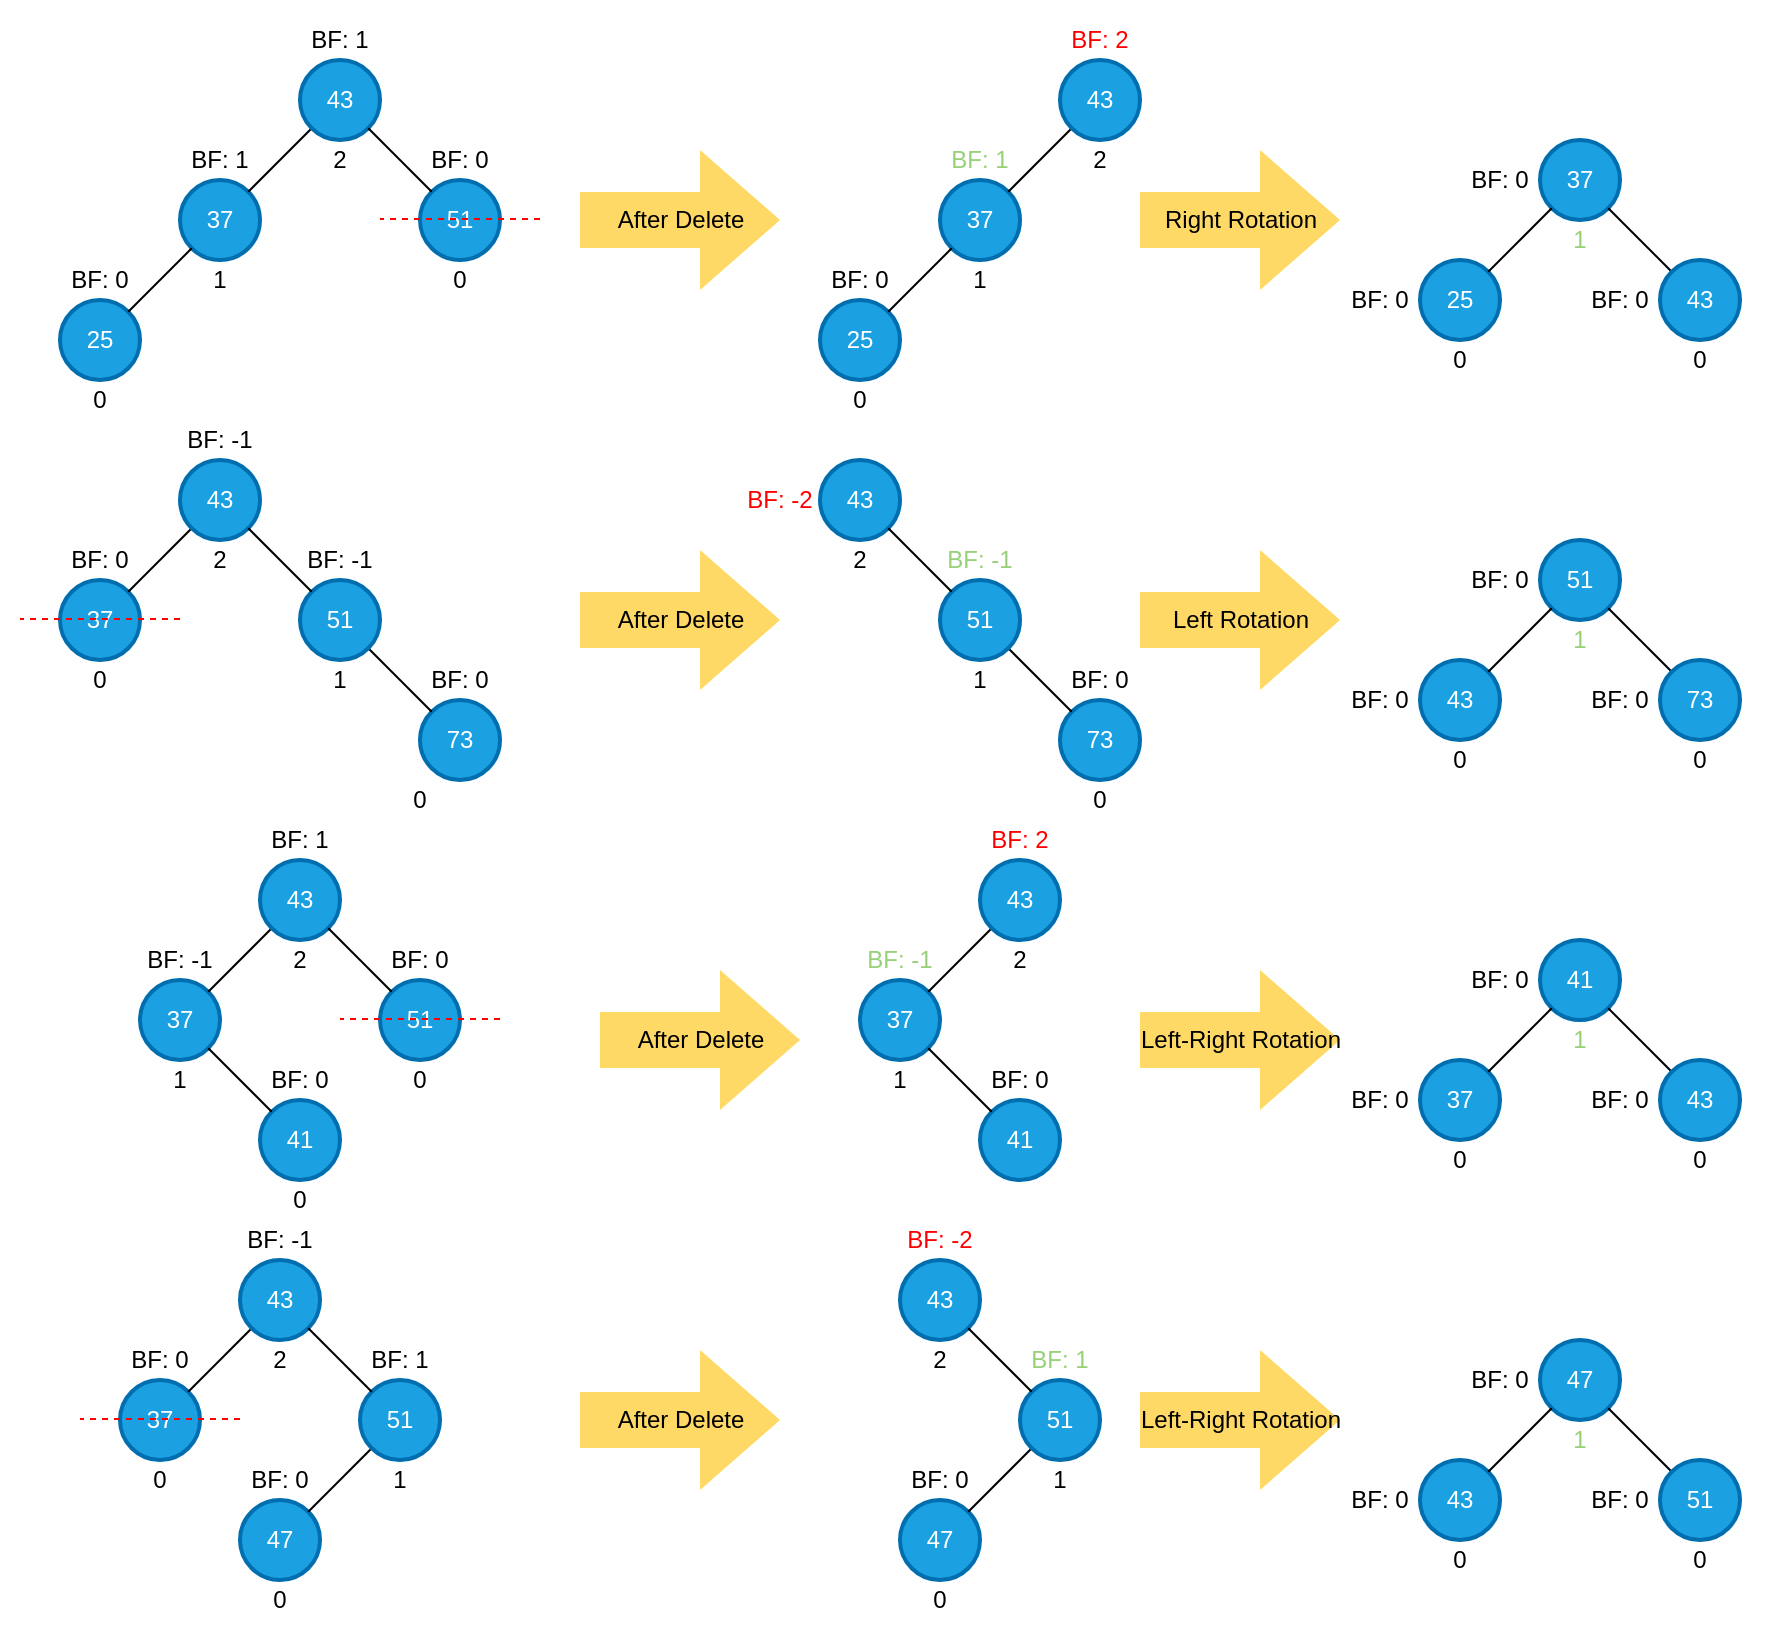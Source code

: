 <mxfile>
    <diagram id="cfUb5RJyYD9m0RmeEwV2" name="no_child">
        <mxGraphModel dx="1322" dy="689" grid="1" gridSize="10" guides="1" tooltips="1" connect="1" arrows="1" fold="1" page="1" pageScale="1" pageWidth="850" pageHeight="1100" math="0" shadow="0">
            <root>
                <mxCell id="2SKsTS8u2I8EJuRlqmty-0"/>
                <mxCell id="2SKsTS8u2I8EJuRlqmty-1" parent="2SKsTS8u2I8EJuRlqmty-0"/>
                <mxCell id="d5jHmAgK0qD3r5U1ToPA-51" value="" style="rounded=0;whiteSpace=wrap;html=1;fillColor=#FFFFFF;strokeColor=none;" vertex="1" parent="2SKsTS8u2I8EJuRlqmty-1">
                    <mxGeometry x="70" y="170" width="890" height="820" as="geometry"/>
                </mxCell>
                <mxCell id="2SKsTS8u2I8EJuRlqmty-5" value="37" style="ellipse;whiteSpace=wrap;html=1;aspect=fixed;strokeColor=#006EAF;strokeWidth=2;fillColor=#1ba1e2;fontColor=#ffffff;" parent="2SKsTS8u2I8EJuRlqmty-1" vertex="1">
                    <mxGeometry x="160" y="260" width="40" height="40" as="geometry"/>
                </mxCell>
                <mxCell id="2SKsTS8u2I8EJuRlqmty-6" value="25" style="ellipse;whiteSpace=wrap;html=1;aspect=fixed;strokeColor=#006EAF;strokeWidth=2;fillColor=#1ba1e2;fontColor=#ffffff;" parent="2SKsTS8u2I8EJuRlqmty-1" vertex="1">
                    <mxGeometry x="100" y="320" width="40" height="40" as="geometry"/>
                </mxCell>
                <mxCell id="2SKsTS8u2I8EJuRlqmty-9" value="" style="endArrow=none;html=1;strokeColor=#000000;" parent="2SKsTS8u2I8EJuRlqmty-1" source="2SKsTS8u2I8EJuRlqmty-5" target="2SKsTS8u2I8EJuRlqmty-16" edge="1">
                    <mxGeometry width="50" height="50" relative="1" as="geometry">
                        <mxPoint x="-165.858" y="265.858" as="sourcePoint"/>
                        <mxPoint x="-134.142" y="234.142" as="targetPoint"/>
                    </mxGeometry>
                </mxCell>
                <mxCell id="2SKsTS8u2I8EJuRlqmty-10" value="" style="endArrow=none;html=1;strokeColor=#000000;" parent="2SKsTS8u2I8EJuRlqmty-1" source="2SKsTS8u2I8EJuRlqmty-6" target="2SKsTS8u2I8EJuRlqmty-5" edge="1">
                    <mxGeometry width="50" height="50" relative="1" as="geometry">
                        <mxPoint x="-155.858" y="275.858" as="sourcePoint"/>
                        <mxPoint x="-124.142" y="244.142" as="targetPoint"/>
                    </mxGeometry>
                </mxCell>
                <mxCell id="2SKsTS8u2I8EJuRlqmty-12" value="&lt;font color=&quot;#000000&quot;&gt;0&lt;/font&gt;" style="text;html=1;strokeColor=none;fillColor=none;align=center;verticalAlign=middle;whiteSpace=wrap;rounded=0;" parent="2SKsTS8u2I8EJuRlqmty-1" vertex="1">
                    <mxGeometry x="290" y="300" width="20" height="20" as="geometry"/>
                </mxCell>
                <mxCell id="2SKsTS8u2I8EJuRlqmty-15" value="&lt;font color=&quot;#000000&quot;&gt;2&lt;/font&gt;" style="text;html=1;strokeColor=none;fillColor=none;align=center;verticalAlign=middle;whiteSpace=wrap;rounded=0;" parent="2SKsTS8u2I8EJuRlqmty-1" vertex="1">
                    <mxGeometry x="230" y="240" width="20" height="20" as="geometry"/>
                </mxCell>
                <mxCell id="2SKsTS8u2I8EJuRlqmty-16" value="43" style="ellipse;whiteSpace=wrap;html=1;aspect=fixed;strokeColor=#006EAF;strokeWidth=2;fillColor=#1ba1e2;fontColor=#ffffff;" parent="2SKsTS8u2I8EJuRlqmty-1" vertex="1">
                    <mxGeometry x="220" y="200" width="40" height="40" as="geometry"/>
                </mxCell>
                <mxCell id="2SKsTS8u2I8EJuRlqmty-17" value="&lt;font color=&quot;#000000&quot;&gt;1&lt;/font&gt;" style="text;html=1;strokeColor=none;fillColor=none;align=center;verticalAlign=middle;whiteSpace=wrap;rounded=0;" parent="2SKsTS8u2I8EJuRlqmty-1" vertex="1">
                    <mxGeometry x="170" y="300" width="20" height="20" as="geometry"/>
                </mxCell>
                <mxCell id="2SKsTS8u2I8EJuRlqmty-20" value="51" style="ellipse;whiteSpace=wrap;html=1;aspect=fixed;strokeColor=#006EAF;strokeWidth=2;fillColor=#1ba1e2;fontColor=#ffffff;" parent="2SKsTS8u2I8EJuRlqmty-1" vertex="1">
                    <mxGeometry x="280" y="260" width="40" height="40" as="geometry"/>
                </mxCell>
                <mxCell id="2SKsTS8u2I8EJuRlqmty-21" value="" style="endArrow=none;html=1;strokeColor=#000000;" parent="2SKsTS8u2I8EJuRlqmty-1" source="2SKsTS8u2I8EJuRlqmty-20" target="2SKsTS8u2I8EJuRlqmty-16" edge="1">
                    <mxGeometry width="50" height="50" relative="1" as="geometry">
                        <mxPoint x="-84.142" y="255.858" as="sourcePoint"/>
                        <mxPoint x="-115.858" y="224.142" as="targetPoint"/>
                    </mxGeometry>
                </mxCell>
                <mxCell id="2SKsTS8u2I8EJuRlqmty-22" value="&lt;font color=&quot;#000000&quot;&gt;0&lt;/font&gt;" style="text;html=1;strokeColor=none;fillColor=none;align=center;verticalAlign=middle;whiteSpace=wrap;rounded=0;" parent="2SKsTS8u2I8EJuRlqmty-1" vertex="1">
                    <mxGeometry x="110" y="360" width="20" height="20" as="geometry"/>
                </mxCell>
                <mxCell id="2SKsTS8u2I8EJuRlqmty-25" value="&lt;font color=&quot;#000000&quot;&gt;BF: 0&lt;/font&gt;" style="text;html=1;strokeColor=none;fillColor=none;align=center;verticalAlign=middle;whiteSpace=wrap;rounded=0;" parent="2SKsTS8u2I8EJuRlqmty-1" vertex="1">
                    <mxGeometry x="100" y="300" width="40" height="20" as="geometry"/>
                </mxCell>
                <mxCell id="2SKsTS8u2I8EJuRlqmty-26" value="&lt;font color=&quot;#000000&quot;&gt;BF: 1&lt;/font&gt;" style="text;html=1;strokeColor=none;fillColor=none;align=center;verticalAlign=middle;whiteSpace=wrap;rounded=0;" parent="2SKsTS8u2I8EJuRlqmty-1" vertex="1">
                    <mxGeometry x="220" y="180" width="40" height="20" as="geometry"/>
                </mxCell>
                <mxCell id="2SKsTS8u2I8EJuRlqmty-27" value="&lt;font color=&quot;#000000&quot;&gt;BF: 1&lt;/font&gt;" style="text;html=1;strokeColor=none;fillColor=none;align=center;verticalAlign=middle;whiteSpace=wrap;rounded=0;" parent="2SKsTS8u2I8EJuRlqmty-1" vertex="1">
                    <mxGeometry x="160" y="240" width="40" height="20" as="geometry"/>
                </mxCell>
                <mxCell id="2SKsTS8u2I8EJuRlqmty-28" value="&lt;font color=&quot;#000000&quot;&gt;BF: 0&lt;/font&gt;" style="text;html=1;strokeColor=none;fillColor=none;align=center;verticalAlign=middle;whiteSpace=wrap;rounded=0;" parent="2SKsTS8u2I8EJuRlqmty-1" vertex="1">
                    <mxGeometry x="280" y="240" width="40" height="20" as="geometry"/>
                </mxCell>
                <mxCell id="2SKsTS8u2I8EJuRlqmty-30" value="37" style="ellipse;whiteSpace=wrap;html=1;aspect=fixed;strokeColor=#006EAF;strokeWidth=2;fillColor=#1ba1e2;fontColor=#ffffff;" parent="2SKsTS8u2I8EJuRlqmty-1" vertex="1">
                    <mxGeometry x="100" y="460" width="40" height="40" as="geometry"/>
                </mxCell>
                <mxCell id="2SKsTS8u2I8EJuRlqmty-31" value="73" style="ellipse;whiteSpace=wrap;html=1;aspect=fixed;strokeColor=#006EAF;strokeWidth=2;fillColor=#1ba1e2;fontColor=#ffffff;" parent="2SKsTS8u2I8EJuRlqmty-1" vertex="1">
                    <mxGeometry x="280" y="520" width="40" height="40" as="geometry"/>
                </mxCell>
                <mxCell id="2SKsTS8u2I8EJuRlqmty-32" value="" style="endArrow=none;html=1;strokeColor=#000000;" parent="2SKsTS8u2I8EJuRlqmty-1" source="2SKsTS8u2I8EJuRlqmty-30" target="2SKsTS8u2I8EJuRlqmty-37" edge="1">
                    <mxGeometry width="50" height="50" relative="1" as="geometry">
                        <mxPoint x="-225.858" y="465.858" as="sourcePoint"/>
                        <mxPoint x="-194.142" y="434.142" as="targetPoint"/>
                    </mxGeometry>
                </mxCell>
                <mxCell id="2SKsTS8u2I8EJuRlqmty-33" value="" style="endArrow=none;html=1;strokeColor=#000000;" parent="2SKsTS8u2I8EJuRlqmty-1" source="2SKsTS8u2I8EJuRlqmty-31" target="2SKsTS8u2I8EJuRlqmty-39" edge="1">
                    <mxGeometry width="50" height="50" relative="1" as="geometry">
                        <mxPoint x="-215.858" y="475.858" as="sourcePoint"/>
                        <mxPoint x="-184.142" y="444.142" as="targetPoint"/>
                    </mxGeometry>
                </mxCell>
                <mxCell id="2SKsTS8u2I8EJuRlqmty-34" value="" style="endArrow=none;html=1;dashed=1;strokeColor=#FF0000;" parent="2SKsTS8u2I8EJuRlqmty-1" edge="1">
                    <mxGeometry width="50" height="50" relative="1" as="geometry">
                        <mxPoint x="160" y="479.5" as="sourcePoint"/>
                        <mxPoint x="80" y="479.5" as="targetPoint"/>
                    </mxGeometry>
                </mxCell>
                <mxCell id="2SKsTS8u2I8EJuRlqmty-35" value="&lt;font color=&quot;#000000&quot;&gt;1&lt;/font&gt;" style="text;html=1;strokeColor=none;fillColor=none;align=center;verticalAlign=middle;whiteSpace=wrap;rounded=0;" parent="2SKsTS8u2I8EJuRlqmty-1" vertex="1">
                    <mxGeometry x="230" y="500" width="20" height="20" as="geometry"/>
                </mxCell>
                <mxCell id="2SKsTS8u2I8EJuRlqmty-36" value="&lt;font color=&quot;#000000&quot;&gt;2&lt;/font&gt;" style="text;html=1;strokeColor=none;fillColor=none;align=center;verticalAlign=middle;whiteSpace=wrap;rounded=0;" parent="2SKsTS8u2I8EJuRlqmty-1" vertex="1">
                    <mxGeometry x="170" y="440" width="20" height="20" as="geometry"/>
                </mxCell>
                <mxCell id="2SKsTS8u2I8EJuRlqmty-37" value="43" style="ellipse;whiteSpace=wrap;html=1;aspect=fixed;strokeColor=#006EAF;strokeWidth=2;fillColor=#1ba1e2;fontColor=#ffffff;" parent="2SKsTS8u2I8EJuRlqmty-1" vertex="1">
                    <mxGeometry x="160" y="400" width="40" height="40" as="geometry"/>
                </mxCell>
                <mxCell id="2SKsTS8u2I8EJuRlqmty-38" value="&lt;font color=&quot;#000000&quot;&gt;0&lt;/font&gt;" style="text;html=1;strokeColor=none;fillColor=none;align=center;verticalAlign=middle;whiteSpace=wrap;rounded=0;" parent="2SKsTS8u2I8EJuRlqmty-1" vertex="1">
                    <mxGeometry x="110" y="500" width="20" height="20" as="geometry"/>
                </mxCell>
                <mxCell id="2SKsTS8u2I8EJuRlqmty-39" value="51" style="ellipse;whiteSpace=wrap;html=1;aspect=fixed;strokeColor=#006EAF;strokeWidth=2;fillColor=#1ba1e2;fontColor=#ffffff;" parent="2SKsTS8u2I8EJuRlqmty-1" vertex="1">
                    <mxGeometry x="220" y="460" width="40" height="40" as="geometry"/>
                </mxCell>
                <mxCell id="2SKsTS8u2I8EJuRlqmty-40" value="" style="endArrow=none;html=1;strokeColor=#000000;" parent="2SKsTS8u2I8EJuRlqmty-1" source="2SKsTS8u2I8EJuRlqmty-39" target="2SKsTS8u2I8EJuRlqmty-37" edge="1">
                    <mxGeometry width="50" height="50" relative="1" as="geometry">
                        <mxPoint x="-144.142" y="455.858" as="sourcePoint"/>
                        <mxPoint x="-175.858" y="424.142" as="targetPoint"/>
                    </mxGeometry>
                </mxCell>
                <mxCell id="2SKsTS8u2I8EJuRlqmty-41" value="&lt;font color=&quot;#000000&quot;&gt;0&lt;/font&gt;" style="text;html=1;strokeColor=none;fillColor=none;align=center;verticalAlign=middle;whiteSpace=wrap;rounded=0;" parent="2SKsTS8u2I8EJuRlqmty-1" vertex="1">
                    <mxGeometry x="270" y="560" width="20" height="20" as="geometry"/>
                </mxCell>
                <mxCell id="2SKsTS8u2I8EJuRlqmty-42" value="&lt;font color=&quot;#000000&quot;&gt;BF: 0&lt;/font&gt;" style="text;html=1;strokeColor=none;fillColor=none;align=center;verticalAlign=middle;whiteSpace=wrap;rounded=0;" parent="2SKsTS8u2I8EJuRlqmty-1" vertex="1">
                    <mxGeometry x="280" y="500" width="40" height="20" as="geometry"/>
                </mxCell>
                <mxCell id="2SKsTS8u2I8EJuRlqmty-43" value="&lt;font color=&quot;#000000&quot;&gt;BF: -1&lt;/font&gt;" style="text;html=1;strokeColor=none;fillColor=none;align=center;verticalAlign=middle;whiteSpace=wrap;rounded=0;" parent="2SKsTS8u2I8EJuRlqmty-1" vertex="1">
                    <mxGeometry x="160" y="380" width="40" height="20" as="geometry"/>
                </mxCell>
                <mxCell id="2SKsTS8u2I8EJuRlqmty-44" value="&lt;font color=&quot;#000000&quot;&gt;BF: 0&lt;/font&gt;" style="text;html=1;strokeColor=none;fillColor=none;align=center;verticalAlign=middle;whiteSpace=wrap;rounded=0;" parent="2SKsTS8u2I8EJuRlqmty-1" vertex="1">
                    <mxGeometry x="100" y="440" width="40" height="20" as="geometry"/>
                </mxCell>
                <mxCell id="2SKsTS8u2I8EJuRlqmty-45" value="&lt;font color=&quot;#000000&quot;&gt;BF: -1&lt;/font&gt;" style="text;html=1;strokeColor=none;fillColor=none;align=center;verticalAlign=middle;whiteSpace=wrap;rounded=0;" parent="2SKsTS8u2I8EJuRlqmty-1" vertex="1">
                    <mxGeometry x="220" y="440" width="40" height="20" as="geometry"/>
                </mxCell>
                <mxCell id="2SKsTS8u2I8EJuRlqmty-11" value="" style="endArrow=none;html=1;dashed=1;strokeColor=#FF0000;" parent="2SKsTS8u2I8EJuRlqmty-1" edge="1">
                    <mxGeometry width="50" height="50" relative="1" as="geometry">
                        <mxPoint x="340" y="279.5" as="sourcePoint"/>
                        <mxPoint x="260" y="279.5" as="targetPoint"/>
                    </mxGeometry>
                </mxCell>
                <mxCell id="xwrPyWIjb2OLOyvlV8rN-0" value="37" style="ellipse;whiteSpace=wrap;html=1;aspect=fixed;strokeColor=#006EAF;strokeWidth=2;fillColor=#1ba1e2;fontColor=#ffffff;" parent="2SKsTS8u2I8EJuRlqmty-1" vertex="1">
                    <mxGeometry x="140" y="660" width="40" height="40" as="geometry"/>
                </mxCell>
                <mxCell id="xwrPyWIjb2OLOyvlV8rN-1" value="41" style="ellipse;whiteSpace=wrap;html=1;aspect=fixed;strokeColor=#006EAF;strokeWidth=2;fillColor=#1ba1e2;fontColor=#ffffff;" parent="2SKsTS8u2I8EJuRlqmty-1" vertex="1">
                    <mxGeometry x="200" y="720" width="40" height="40" as="geometry"/>
                </mxCell>
                <mxCell id="xwrPyWIjb2OLOyvlV8rN-2" value="" style="endArrow=none;html=1;strokeColor=#000000;" parent="2SKsTS8u2I8EJuRlqmty-1" source="xwrPyWIjb2OLOyvlV8rN-0" target="xwrPyWIjb2OLOyvlV8rN-6" edge="1">
                    <mxGeometry width="50" height="50" relative="1" as="geometry">
                        <mxPoint x="-185.858" y="665.858" as="sourcePoint"/>
                        <mxPoint x="-154.142" y="634.142" as="targetPoint"/>
                    </mxGeometry>
                </mxCell>
                <mxCell id="xwrPyWIjb2OLOyvlV8rN-3" value="" style="endArrow=none;html=1;strokeColor=#000000;" parent="2SKsTS8u2I8EJuRlqmty-1" source="xwrPyWIjb2OLOyvlV8rN-1" target="xwrPyWIjb2OLOyvlV8rN-0" edge="1">
                    <mxGeometry width="50" height="50" relative="1" as="geometry">
                        <mxPoint x="-175.858" y="675.858" as="sourcePoint"/>
                        <mxPoint x="-144.142" y="644.142" as="targetPoint"/>
                    </mxGeometry>
                </mxCell>
                <mxCell id="xwrPyWIjb2OLOyvlV8rN-4" value="&lt;font color=&quot;#000000&quot;&gt;0&lt;/font&gt;" style="text;html=1;strokeColor=none;fillColor=none;align=center;verticalAlign=middle;whiteSpace=wrap;rounded=0;" parent="2SKsTS8u2I8EJuRlqmty-1" vertex="1">
                    <mxGeometry x="270" y="700" width="20" height="20" as="geometry"/>
                </mxCell>
                <mxCell id="xwrPyWIjb2OLOyvlV8rN-5" value="&lt;font color=&quot;#000000&quot;&gt;2&lt;/font&gt;" style="text;html=1;strokeColor=none;fillColor=none;align=center;verticalAlign=middle;whiteSpace=wrap;rounded=0;" parent="2SKsTS8u2I8EJuRlqmty-1" vertex="1">
                    <mxGeometry x="210" y="640" width="20" height="20" as="geometry"/>
                </mxCell>
                <mxCell id="xwrPyWIjb2OLOyvlV8rN-6" value="43" style="ellipse;whiteSpace=wrap;html=1;aspect=fixed;strokeColor=#006EAF;strokeWidth=2;fillColor=#1ba1e2;fontColor=#ffffff;" parent="2SKsTS8u2I8EJuRlqmty-1" vertex="1">
                    <mxGeometry x="200" y="600" width="40" height="40" as="geometry"/>
                </mxCell>
                <mxCell id="xwrPyWIjb2OLOyvlV8rN-7" value="&lt;font color=&quot;#000000&quot;&gt;1&lt;/font&gt;" style="text;html=1;strokeColor=none;fillColor=none;align=center;verticalAlign=middle;whiteSpace=wrap;rounded=0;" parent="2SKsTS8u2I8EJuRlqmty-1" vertex="1">
                    <mxGeometry x="150" y="700" width="20" height="20" as="geometry"/>
                </mxCell>
                <mxCell id="xwrPyWIjb2OLOyvlV8rN-8" value="51" style="ellipse;whiteSpace=wrap;html=1;aspect=fixed;strokeColor=#006EAF;strokeWidth=2;fillColor=#1ba1e2;fontColor=#ffffff;" parent="2SKsTS8u2I8EJuRlqmty-1" vertex="1">
                    <mxGeometry x="260" y="660" width="40" height="40" as="geometry"/>
                </mxCell>
                <mxCell id="xwrPyWIjb2OLOyvlV8rN-9" value="" style="endArrow=none;html=1;strokeColor=#000000;" parent="2SKsTS8u2I8EJuRlqmty-1" source="xwrPyWIjb2OLOyvlV8rN-8" target="xwrPyWIjb2OLOyvlV8rN-6" edge="1">
                    <mxGeometry width="50" height="50" relative="1" as="geometry">
                        <mxPoint x="-104.142" y="655.858" as="sourcePoint"/>
                        <mxPoint x="-135.858" y="624.142" as="targetPoint"/>
                    </mxGeometry>
                </mxCell>
                <mxCell id="xwrPyWIjb2OLOyvlV8rN-10" value="&lt;font color=&quot;#000000&quot;&gt;0&lt;/font&gt;" style="text;html=1;strokeColor=none;fillColor=none;align=center;verticalAlign=middle;whiteSpace=wrap;rounded=0;" parent="2SKsTS8u2I8EJuRlqmty-1" vertex="1">
                    <mxGeometry x="210" y="760" width="20" height="20" as="geometry"/>
                </mxCell>
                <mxCell id="xwrPyWIjb2OLOyvlV8rN-11" value="&lt;font color=&quot;#000000&quot;&gt;BF: 0&lt;/font&gt;" style="text;html=1;strokeColor=none;fillColor=none;align=center;verticalAlign=middle;whiteSpace=wrap;rounded=0;" parent="2SKsTS8u2I8EJuRlqmty-1" vertex="1">
                    <mxGeometry x="200" y="700" width="40" height="20" as="geometry"/>
                </mxCell>
                <mxCell id="xwrPyWIjb2OLOyvlV8rN-12" value="&lt;font color=&quot;#000000&quot;&gt;BF: 1&lt;/font&gt;" style="text;html=1;strokeColor=none;fillColor=none;align=center;verticalAlign=middle;whiteSpace=wrap;rounded=0;" parent="2SKsTS8u2I8EJuRlqmty-1" vertex="1">
                    <mxGeometry x="200" y="580" width="40" height="20" as="geometry"/>
                </mxCell>
                <mxCell id="xwrPyWIjb2OLOyvlV8rN-13" value="&lt;font color=&quot;#000000&quot;&gt;BF: -1&lt;/font&gt;" style="text;html=1;strokeColor=none;fillColor=none;align=center;verticalAlign=middle;whiteSpace=wrap;rounded=0;" parent="2SKsTS8u2I8EJuRlqmty-1" vertex="1">
                    <mxGeometry x="140" y="640" width="40" height="20" as="geometry"/>
                </mxCell>
                <mxCell id="xwrPyWIjb2OLOyvlV8rN-14" value="&lt;font color=&quot;#000000&quot;&gt;BF: 0&lt;/font&gt;" style="text;html=1;strokeColor=none;fillColor=none;align=center;verticalAlign=middle;whiteSpace=wrap;rounded=0;" parent="2SKsTS8u2I8EJuRlqmty-1" vertex="1">
                    <mxGeometry x="260" y="640" width="40" height="20" as="geometry"/>
                </mxCell>
                <mxCell id="xwrPyWIjb2OLOyvlV8rN-15" value="37" style="ellipse;whiteSpace=wrap;html=1;aspect=fixed;strokeColor=#006EAF;strokeWidth=2;fillColor=#1ba1e2;fontColor=#ffffff;" parent="2SKsTS8u2I8EJuRlqmty-1" vertex="1">
                    <mxGeometry x="130" y="860" width="40" height="40" as="geometry"/>
                </mxCell>
                <mxCell id="xwrPyWIjb2OLOyvlV8rN-16" value="47" style="ellipse;whiteSpace=wrap;html=1;aspect=fixed;strokeColor=#006EAF;strokeWidth=2;fillColor=#1ba1e2;fontColor=#ffffff;" parent="2SKsTS8u2I8EJuRlqmty-1" vertex="1">
                    <mxGeometry x="190" y="920" width="40" height="40" as="geometry"/>
                </mxCell>
                <mxCell id="xwrPyWIjb2OLOyvlV8rN-17" value="" style="endArrow=none;html=1;strokeColor=#000000;" parent="2SKsTS8u2I8EJuRlqmty-1" source="xwrPyWIjb2OLOyvlV8rN-15" target="xwrPyWIjb2OLOyvlV8rN-22" edge="1">
                    <mxGeometry width="50" height="50" relative="1" as="geometry">
                        <mxPoint x="-195.858" y="865.858" as="sourcePoint"/>
                        <mxPoint x="-164.142" y="834.142" as="targetPoint"/>
                    </mxGeometry>
                </mxCell>
                <mxCell id="xwrPyWIjb2OLOyvlV8rN-18" value="" style="endArrow=none;html=1;strokeColor=#000000;" parent="2SKsTS8u2I8EJuRlqmty-1" source="xwrPyWIjb2OLOyvlV8rN-16" target="xwrPyWIjb2OLOyvlV8rN-24" edge="1">
                    <mxGeometry width="50" height="50" relative="1" as="geometry">
                        <mxPoint x="-185.858" y="875.858" as="sourcePoint"/>
                        <mxPoint x="-154.142" y="844.142" as="targetPoint"/>
                    </mxGeometry>
                </mxCell>
                <mxCell id="xwrPyWIjb2OLOyvlV8rN-19" value="" style="endArrow=none;html=1;dashed=1;strokeColor=#FF0000;" parent="2SKsTS8u2I8EJuRlqmty-1" edge="1">
                    <mxGeometry width="50" height="50" relative="1" as="geometry">
                        <mxPoint x="190" y="879.5" as="sourcePoint"/>
                        <mxPoint x="110" y="879.5" as="targetPoint"/>
                    </mxGeometry>
                </mxCell>
                <mxCell id="xwrPyWIjb2OLOyvlV8rN-20" value="&lt;font color=&quot;#000000&quot;&gt;1&lt;/font&gt;" style="text;html=1;strokeColor=none;fillColor=none;align=center;verticalAlign=middle;whiteSpace=wrap;rounded=0;" parent="2SKsTS8u2I8EJuRlqmty-1" vertex="1">
                    <mxGeometry x="260" y="900" width="20" height="20" as="geometry"/>
                </mxCell>
                <mxCell id="xwrPyWIjb2OLOyvlV8rN-21" value="&lt;font color=&quot;#000000&quot;&gt;2&lt;/font&gt;" style="text;html=1;strokeColor=none;fillColor=none;align=center;verticalAlign=middle;whiteSpace=wrap;rounded=0;" parent="2SKsTS8u2I8EJuRlqmty-1" vertex="1">
                    <mxGeometry x="200" y="840" width="20" height="20" as="geometry"/>
                </mxCell>
                <mxCell id="xwrPyWIjb2OLOyvlV8rN-22" value="43" style="ellipse;whiteSpace=wrap;html=1;aspect=fixed;strokeColor=#006EAF;strokeWidth=2;fillColor=#1ba1e2;fontColor=#ffffff;" parent="2SKsTS8u2I8EJuRlqmty-1" vertex="1">
                    <mxGeometry x="190" y="800" width="40" height="40" as="geometry"/>
                </mxCell>
                <mxCell id="xwrPyWIjb2OLOyvlV8rN-23" value="&lt;font color=&quot;#000000&quot;&gt;0&lt;/font&gt;" style="text;html=1;strokeColor=none;fillColor=none;align=center;verticalAlign=middle;whiteSpace=wrap;rounded=0;" parent="2SKsTS8u2I8EJuRlqmty-1" vertex="1">
                    <mxGeometry x="140" y="900" width="20" height="20" as="geometry"/>
                </mxCell>
                <mxCell id="xwrPyWIjb2OLOyvlV8rN-24" value="51" style="ellipse;whiteSpace=wrap;html=1;aspect=fixed;strokeColor=#006EAF;strokeWidth=2;fillColor=#1ba1e2;fontColor=#ffffff;" parent="2SKsTS8u2I8EJuRlqmty-1" vertex="1">
                    <mxGeometry x="250" y="860" width="40" height="40" as="geometry"/>
                </mxCell>
                <mxCell id="xwrPyWIjb2OLOyvlV8rN-25" value="" style="endArrow=none;html=1;strokeColor=#000000;" parent="2SKsTS8u2I8EJuRlqmty-1" source="xwrPyWIjb2OLOyvlV8rN-24" target="xwrPyWIjb2OLOyvlV8rN-22" edge="1">
                    <mxGeometry width="50" height="50" relative="1" as="geometry">
                        <mxPoint x="-114.142" y="855.858" as="sourcePoint"/>
                        <mxPoint x="-145.858" y="824.142" as="targetPoint"/>
                    </mxGeometry>
                </mxCell>
                <mxCell id="xwrPyWIjb2OLOyvlV8rN-26" value="&lt;font color=&quot;#000000&quot;&gt;0&lt;/font&gt;" style="text;html=1;strokeColor=none;fillColor=none;align=center;verticalAlign=middle;whiteSpace=wrap;rounded=0;" parent="2SKsTS8u2I8EJuRlqmty-1" vertex="1">
                    <mxGeometry x="200" y="960" width="20" height="20" as="geometry"/>
                </mxCell>
                <mxCell id="xwrPyWIjb2OLOyvlV8rN-27" value="&lt;font color=&quot;#000000&quot;&gt;BF: 0&lt;/font&gt;" style="text;html=1;strokeColor=none;fillColor=none;align=center;verticalAlign=middle;whiteSpace=wrap;rounded=0;" parent="2SKsTS8u2I8EJuRlqmty-1" vertex="1">
                    <mxGeometry x="190" y="900" width="40" height="20" as="geometry"/>
                </mxCell>
                <mxCell id="xwrPyWIjb2OLOyvlV8rN-28" value="&lt;font color=&quot;#000000&quot;&gt;BF: -1&lt;/font&gt;" style="text;html=1;strokeColor=none;fillColor=none;align=center;verticalAlign=middle;whiteSpace=wrap;rounded=0;" parent="2SKsTS8u2I8EJuRlqmty-1" vertex="1">
                    <mxGeometry x="190" y="780" width="40" height="20" as="geometry"/>
                </mxCell>
                <mxCell id="xwrPyWIjb2OLOyvlV8rN-29" value="&lt;font color=&quot;#000000&quot;&gt;BF: 0&lt;/font&gt;" style="text;html=1;strokeColor=none;fillColor=none;align=center;verticalAlign=middle;whiteSpace=wrap;rounded=0;" parent="2SKsTS8u2I8EJuRlqmty-1" vertex="1">
                    <mxGeometry x="130" y="840" width="40" height="20" as="geometry"/>
                </mxCell>
                <mxCell id="xwrPyWIjb2OLOyvlV8rN-30" value="&lt;font color=&quot;#000000&quot;&gt;BF: 1&lt;/font&gt;" style="text;html=1;strokeColor=none;fillColor=none;align=center;verticalAlign=middle;whiteSpace=wrap;rounded=0;" parent="2SKsTS8u2I8EJuRlqmty-1" vertex="1">
                    <mxGeometry x="250" y="840" width="40" height="20" as="geometry"/>
                </mxCell>
                <mxCell id="xwrPyWIjb2OLOyvlV8rN-31" value="" style="endArrow=none;html=1;dashed=1;strokeColor=#FF0000;" parent="2SKsTS8u2I8EJuRlqmty-1" edge="1">
                    <mxGeometry width="50" height="50" relative="1" as="geometry">
                        <mxPoint x="320" y="679.5" as="sourcePoint"/>
                        <mxPoint x="240" y="679.5" as="targetPoint"/>
                    </mxGeometry>
                </mxCell>
                <mxCell id="sy-WXK54er75vdwt9dFJ-0" value="&lt;font color=&quot;#000000&quot;&gt;After Delete&lt;/font&gt;" style="html=1;shadow=0;dashed=0;align=center;verticalAlign=middle;shape=mxgraph.arrows2.arrow;dy=0.6;dx=40;notch=0;strokeColor=none;fillColor=#FFD966;" parent="2SKsTS8u2I8EJuRlqmty-1" vertex="1">
                    <mxGeometry x="360" y="245" width="100" height="70" as="geometry"/>
                </mxCell>
                <mxCell id="sy-WXK54er75vdwt9dFJ-1" value="&lt;font color=&quot;#000000&quot;&gt;After Delete&lt;/font&gt;" style="html=1;shadow=0;dashed=0;align=center;verticalAlign=middle;shape=mxgraph.arrows2.arrow;dy=0.6;dx=40;notch=0;strokeColor=none;fillColor=#FFD966;" parent="2SKsTS8u2I8EJuRlqmty-1" vertex="1">
                    <mxGeometry x="360" y="445" width="100" height="70" as="geometry"/>
                </mxCell>
                <mxCell id="sy-WXK54er75vdwt9dFJ-2" value="&lt;font color=&quot;#000000&quot;&gt;Left-Right Rotation&lt;/font&gt;" style="html=1;shadow=0;dashed=0;align=center;verticalAlign=middle;shape=mxgraph.arrows2.arrow;dy=0.6;dx=40;notch=0;strokeColor=none;fillColor=#FFD966;" parent="2SKsTS8u2I8EJuRlqmty-1" vertex="1">
                    <mxGeometry x="640" y="655" width="100" height="70" as="geometry"/>
                </mxCell>
                <mxCell id="sy-WXK54er75vdwt9dFJ-3" value="&lt;font color=&quot;#000000&quot;&gt;After Delete&lt;/font&gt;" style="html=1;shadow=0;dashed=0;align=center;verticalAlign=middle;shape=mxgraph.arrows2.arrow;dy=0.6;dx=40;notch=0;strokeColor=none;fillColor=#FFD966;" parent="2SKsTS8u2I8EJuRlqmty-1" vertex="1">
                    <mxGeometry x="360" y="845" width="100" height="70" as="geometry"/>
                </mxCell>
                <mxCell id="ItL-erLllhoO2ZW1ceyt-0" value="37" style="ellipse;whiteSpace=wrap;html=1;aspect=fixed;strokeColor=#006EAF;strokeWidth=2;fillColor=#1ba1e2;fontColor=#ffffff;" parent="2SKsTS8u2I8EJuRlqmty-1" vertex="1">
                    <mxGeometry x="540" y="260" width="40" height="40" as="geometry"/>
                </mxCell>
                <mxCell id="ItL-erLllhoO2ZW1ceyt-1" value="25" style="ellipse;whiteSpace=wrap;html=1;aspect=fixed;strokeColor=#006EAF;strokeWidth=2;fillColor=#1ba1e2;fontColor=#ffffff;" parent="2SKsTS8u2I8EJuRlqmty-1" vertex="1">
                    <mxGeometry x="480" y="320" width="40" height="40" as="geometry"/>
                </mxCell>
                <mxCell id="ItL-erLllhoO2ZW1ceyt-2" value="" style="endArrow=none;html=1;strokeColor=#000000;" parent="2SKsTS8u2I8EJuRlqmty-1" source="ItL-erLllhoO2ZW1ceyt-0" target="ItL-erLllhoO2ZW1ceyt-6" edge="1">
                    <mxGeometry width="50" height="50" relative="1" as="geometry">
                        <mxPoint x="214.142" y="265.858" as="sourcePoint"/>
                        <mxPoint x="245.858" y="234.142" as="targetPoint"/>
                    </mxGeometry>
                </mxCell>
                <mxCell id="ItL-erLllhoO2ZW1ceyt-3" value="" style="endArrow=none;html=1;strokeColor=#000000;" parent="2SKsTS8u2I8EJuRlqmty-1" source="ItL-erLllhoO2ZW1ceyt-1" target="ItL-erLllhoO2ZW1ceyt-0" edge="1">
                    <mxGeometry width="50" height="50" relative="1" as="geometry">
                        <mxPoint x="224.142" y="275.858" as="sourcePoint"/>
                        <mxPoint x="255.858" y="244.142" as="targetPoint"/>
                    </mxGeometry>
                </mxCell>
                <mxCell id="ItL-erLllhoO2ZW1ceyt-5" value="&lt;font color=&quot;#000000&quot;&gt;2&lt;/font&gt;" style="text;html=1;strokeColor=none;fillColor=none;align=center;verticalAlign=middle;whiteSpace=wrap;rounded=0;" parent="2SKsTS8u2I8EJuRlqmty-1" vertex="1">
                    <mxGeometry x="610" y="240" width="20" height="20" as="geometry"/>
                </mxCell>
                <mxCell id="ItL-erLllhoO2ZW1ceyt-6" value="43" style="ellipse;whiteSpace=wrap;html=1;aspect=fixed;strokeColor=#006EAF;strokeWidth=2;fillColor=#1ba1e2;fontColor=#ffffff;" parent="2SKsTS8u2I8EJuRlqmty-1" vertex="1">
                    <mxGeometry x="600" y="200" width="40" height="40" as="geometry"/>
                </mxCell>
                <mxCell id="ItL-erLllhoO2ZW1ceyt-7" value="&lt;font color=&quot;#000000&quot;&gt;1&lt;/font&gt;" style="text;html=1;strokeColor=none;fillColor=none;align=center;verticalAlign=middle;whiteSpace=wrap;rounded=0;" parent="2SKsTS8u2I8EJuRlqmty-1" vertex="1">
                    <mxGeometry x="550" y="300" width="20" height="20" as="geometry"/>
                </mxCell>
                <mxCell id="ItL-erLllhoO2ZW1ceyt-10" value="&lt;font color=&quot;#000000&quot;&gt;0&lt;/font&gt;" style="text;html=1;strokeColor=none;fillColor=none;align=center;verticalAlign=middle;whiteSpace=wrap;rounded=0;" parent="2SKsTS8u2I8EJuRlqmty-1" vertex="1">
                    <mxGeometry x="490" y="360" width="20" height="20" as="geometry"/>
                </mxCell>
                <mxCell id="ItL-erLllhoO2ZW1ceyt-11" value="&lt;font color=&quot;#000000&quot;&gt;BF: 0&lt;/font&gt;" style="text;html=1;strokeColor=none;fillColor=none;align=center;verticalAlign=middle;whiteSpace=wrap;rounded=0;" parent="2SKsTS8u2I8EJuRlqmty-1" vertex="1">
                    <mxGeometry x="480" y="300" width="40" height="20" as="geometry"/>
                </mxCell>
                <mxCell id="ItL-erLllhoO2ZW1ceyt-12" value="&lt;font color=&quot;#ff0000&quot;&gt;BF: 2&lt;/font&gt;" style="text;html=1;strokeColor=none;fillColor=none;align=center;verticalAlign=middle;whiteSpace=wrap;rounded=0;" parent="2SKsTS8u2I8EJuRlqmty-1" vertex="1">
                    <mxGeometry x="600" y="180" width="40" height="20" as="geometry"/>
                </mxCell>
                <mxCell id="ItL-erLllhoO2ZW1ceyt-13" value="&lt;font color=&quot;#97d077&quot;&gt;BF: 1&lt;/font&gt;" style="text;html=1;strokeColor=none;fillColor=none;align=center;verticalAlign=middle;whiteSpace=wrap;rounded=0;" parent="2SKsTS8u2I8EJuRlqmty-1" vertex="1">
                    <mxGeometry x="540" y="240" width="40" height="20" as="geometry"/>
                </mxCell>
                <mxCell id="ItL-erLllhoO2ZW1ceyt-17" value="73" style="ellipse;whiteSpace=wrap;html=1;aspect=fixed;strokeColor=#006EAF;strokeWidth=2;fillColor=#1ba1e2;fontColor=#ffffff;" parent="2SKsTS8u2I8EJuRlqmty-1" vertex="1">
                    <mxGeometry x="600" y="520" width="40" height="40" as="geometry"/>
                </mxCell>
                <mxCell id="ItL-erLllhoO2ZW1ceyt-19" value="" style="endArrow=none;html=1;strokeColor=#000000;" parent="2SKsTS8u2I8EJuRlqmty-1" source="ItL-erLllhoO2ZW1ceyt-17" target="ItL-erLllhoO2ZW1ceyt-25" edge="1">
                    <mxGeometry width="50" height="50" relative="1" as="geometry">
                        <mxPoint x="104.142" y="475.858" as="sourcePoint"/>
                        <mxPoint x="135.858" y="444.142" as="targetPoint"/>
                    </mxGeometry>
                </mxCell>
                <mxCell id="ItL-erLllhoO2ZW1ceyt-21" value="&lt;font color=&quot;#000000&quot;&gt;1&lt;/font&gt;" style="text;html=1;strokeColor=none;fillColor=none;align=center;verticalAlign=middle;whiteSpace=wrap;rounded=0;" parent="2SKsTS8u2I8EJuRlqmty-1" vertex="1">
                    <mxGeometry x="550" y="500" width="20" height="20" as="geometry"/>
                </mxCell>
                <mxCell id="ItL-erLllhoO2ZW1ceyt-22" value="&lt;font color=&quot;#000000&quot;&gt;2&lt;/font&gt;" style="text;html=1;strokeColor=none;fillColor=none;align=center;verticalAlign=middle;whiteSpace=wrap;rounded=0;" parent="2SKsTS8u2I8EJuRlqmty-1" vertex="1">
                    <mxGeometry x="490" y="440" width="20" height="20" as="geometry"/>
                </mxCell>
                <mxCell id="ItL-erLllhoO2ZW1ceyt-23" value="43" style="ellipse;whiteSpace=wrap;html=1;aspect=fixed;strokeColor=#006EAF;strokeWidth=2;fillColor=#1ba1e2;fontColor=#ffffff;" parent="2SKsTS8u2I8EJuRlqmty-1" vertex="1">
                    <mxGeometry x="480" y="400" width="40" height="40" as="geometry"/>
                </mxCell>
                <mxCell id="ItL-erLllhoO2ZW1ceyt-25" value="51" style="ellipse;whiteSpace=wrap;html=1;aspect=fixed;strokeColor=#006EAF;strokeWidth=2;fillColor=#1ba1e2;fontColor=#ffffff;" parent="2SKsTS8u2I8EJuRlqmty-1" vertex="1">
                    <mxGeometry x="540" y="460" width="40" height="40" as="geometry"/>
                </mxCell>
                <mxCell id="ItL-erLllhoO2ZW1ceyt-26" value="" style="endArrow=none;html=1;strokeColor=#000000;" parent="2SKsTS8u2I8EJuRlqmty-1" source="ItL-erLllhoO2ZW1ceyt-25" target="ItL-erLllhoO2ZW1ceyt-23" edge="1">
                    <mxGeometry width="50" height="50" relative="1" as="geometry">
                        <mxPoint x="175.858" y="455.858" as="sourcePoint"/>
                        <mxPoint x="144.142" y="424.142" as="targetPoint"/>
                    </mxGeometry>
                </mxCell>
                <mxCell id="ItL-erLllhoO2ZW1ceyt-27" value="&lt;font color=&quot;#000000&quot;&gt;0&lt;/font&gt;" style="text;html=1;strokeColor=none;fillColor=none;align=center;verticalAlign=middle;whiteSpace=wrap;rounded=0;" parent="2SKsTS8u2I8EJuRlqmty-1" vertex="1">
                    <mxGeometry x="610" y="560" width="20" height="20" as="geometry"/>
                </mxCell>
                <mxCell id="ItL-erLllhoO2ZW1ceyt-28" value="&lt;font color=&quot;#000000&quot;&gt;BF: 0&lt;/font&gt;" style="text;html=1;strokeColor=none;fillColor=none;align=center;verticalAlign=middle;whiteSpace=wrap;rounded=0;" parent="2SKsTS8u2I8EJuRlqmty-1" vertex="1">
                    <mxGeometry x="600" y="500" width="40" height="20" as="geometry"/>
                </mxCell>
                <mxCell id="ItL-erLllhoO2ZW1ceyt-29" value="&lt;font color=&quot;#ff0000&quot;&gt;BF: -2&lt;/font&gt;" style="text;html=1;strokeColor=none;fillColor=none;align=center;verticalAlign=middle;whiteSpace=wrap;rounded=0;" parent="2SKsTS8u2I8EJuRlqmty-1" vertex="1">
                    <mxGeometry x="440" y="410" width="40" height="20" as="geometry"/>
                </mxCell>
                <mxCell id="ItL-erLllhoO2ZW1ceyt-30" value="&lt;font color=&quot;#97d077&quot;&gt;BF: -1&lt;/font&gt;" style="text;html=1;strokeColor=none;fillColor=none;align=center;verticalAlign=middle;whiteSpace=wrap;rounded=0;" parent="2SKsTS8u2I8EJuRlqmty-1" vertex="1">
                    <mxGeometry x="540" y="440" width="40" height="20" as="geometry"/>
                </mxCell>
                <mxCell id="ItL-erLllhoO2ZW1ceyt-32" value="37" style="ellipse;whiteSpace=wrap;html=1;aspect=fixed;strokeColor=#006EAF;strokeWidth=2;fillColor=#1ba1e2;fontColor=#ffffff;" parent="2SKsTS8u2I8EJuRlqmty-1" vertex="1">
                    <mxGeometry x="500" y="660" width="40" height="40" as="geometry"/>
                </mxCell>
                <mxCell id="ItL-erLllhoO2ZW1ceyt-33" value="41" style="ellipse;whiteSpace=wrap;html=1;aspect=fixed;strokeColor=#006EAF;strokeWidth=2;fillColor=#1ba1e2;fontColor=#ffffff;" parent="2SKsTS8u2I8EJuRlqmty-1" vertex="1">
                    <mxGeometry x="560" y="720" width="40" height="40" as="geometry"/>
                </mxCell>
                <mxCell id="ItL-erLllhoO2ZW1ceyt-34" value="" style="endArrow=none;html=1;strokeColor=#000000;" parent="2SKsTS8u2I8EJuRlqmty-1" source="ItL-erLllhoO2ZW1ceyt-32" target="ItL-erLllhoO2ZW1ceyt-38" edge="1">
                    <mxGeometry width="50" height="50" relative="1" as="geometry">
                        <mxPoint x="174.142" y="665.858" as="sourcePoint"/>
                        <mxPoint x="205.858" y="634.142" as="targetPoint"/>
                    </mxGeometry>
                </mxCell>
                <mxCell id="ItL-erLllhoO2ZW1ceyt-35" value="" style="endArrow=none;html=1;strokeColor=#000000;" parent="2SKsTS8u2I8EJuRlqmty-1" source="ItL-erLllhoO2ZW1ceyt-33" target="ItL-erLllhoO2ZW1ceyt-32" edge="1">
                    <mxGeometry width="50" height="50" relative="1" as="geometry">
                        <mxPoint x="184.142" y="675.858" as="sourcePoint"/>
                        <mxPoint x="215.858" y="644.142" as="targetPoint"/>
                    </mxGeometry>
                </mxCell>
                <mxCell id="ItL-erLllhoO2ZW1ceyt-37" value="&lt;font color=&quot;#000000&quot;&gt;2&lt;/font&gt;" style="text;html=1;strokeColor=none;fillColor=none;align=center;verticalAlign=middle;whiteSpace=wrap;rounded=0;" parent="2SKsTS8u2I8EJuRlqmty-1" vertex="1">
                    <mxGeometry x="570" y="640" width="20" height="20" as="geometry"/>
                </mxCell>
                <mxCell id="ItL-erLllhoO2ZW1ceyt-38" value="43" style="ellipse;whiteSpace=wrap;html=1;aspect=fixed;strokeColor=#006EAF;strokeWidth=2;fillColor=#1ba1e2;fontColor=#ffffff;" parent="2SKsTS8u2I8EJuRlqmty-1" vertex="1">
                    <mxGeometry x="560" y="600" width="40" height="40" as="geometry"/>
                </mxCell>
                <mxCell id="ItL-erLllhoO2ZW1ceyt-39" value="&lt;font color=&quot;#000000&quot;&gt;1&lt;/font&gt;" style="text;html=1;strokeColor=none;fillColor=none;align=center;verticalAlign=middle;whiteSpace=wrap;rounded=0;" parent="2SKsTS8u2I8EJuRlqmty-1" vertex="1">
                    <mxGeometry x="510" y="700" width="20" height="20" as="geometry"/>
                </mxCell>
                <mxCell id="ItL-erLllhoO2ZW1ceyt-42" value="&lt;font color=&quot;#000000&quot;&gt;BF: 0&lt;/font&gt;" style="text;html=1;strokeColor=none;fillColor=none;align=center;verticalAlign=middle;whiteSpace=wrap;rounded=0;" parent="2SKsTS8u2I8EJuRlqmty-1" vertex="1">
                    <mxGeometry x="560" y="700" width="40" height="20" as="geometry"/>
                </mxCell>
                <mxCell id="ItL-erLllhoO2ZW1ceyt-43" value="&lt;font color=&quot;#ff0000&quot;&gt;BF: 2&lt;/font&gt;" style="text;html=1;strokeColor=none;fillColor=none;align=center;verticalAlign=middle;whiteSpace=wrap;rounded=0;" parent="2SKsTS8u2I8EJuRlqmty-1" vertex="1">
                    <mxGeometry x="560" y="580" width="40" height="20" as="geometry"/>
                </mxCell>
                <mxCell id="ItL-erLllhoO2ZW1ceyt-44" value="&lt;font color=&quot;#97d077&quot;&gt;BF: -1&lt;/font&gt;" style="text;html=1;strokeColor=none;fillColor=none;align=center;verticalAlign=middle;whiteSpace=wrap;rounded=0;" parent="2SKsTS8u2I8EJuRlqmty-1" vertex="1">
                    <mxGeometry x="500" y="640" width="40" height="20" as="geometry"/>
                </mxCell>
                <mxCell id="ItL-erLllhoO2ZW1ceyt-48" value="47" style="ellipse;whiteSpace=wrap;html=1;aspect=fixed;strokeColor=#006EAF;strokeWidth=2;fillColor=#1ba1e2;fontColor=#ffffff;" parent="2SKsTS8u2I8EJuRlqmty-1" vertex="1">
                    <mxGeometry x="520" y="920" width="40" height="40" as="geometry"/>
                </mxCell>
                <mxCell id="ItL-erLllhoO2ZW1ceyt-50" value="" style="endArrow=none;html=1;strokeColor=#000000;" parent="2SKsTS8u2I8EJuRlqmty-1" source="ItL-erLllhoO2ZW1ceyt-48" target="ItL-erLllhoO2ZW1ceyt-56" edge="1">
                    <mxGeometry width="50" height="50" relative="1" as="geometry">
                        <mxPoint x="144.142" y="875.858" as="sourcePoint"/>
                        <mxPoint x="175.858" y="844.142" as="targetPoint"/>
                    </mxGeometry>
                </mxCell>
                <mxCell id="ItL-erLllhoO2ZW1ceyt-52" value="&lt;font color=&quot;#000000&quot;&gt;1&lt;/font&gt;" style="text;html=1;strokeColor=none;fillColor=none;align=center;verticalAlign=middle;whiteSpace=wrap;rounded=0;" parent="2SKsTS8u2I8EJuRlqmty-1" vertex="1">
                    <mxGeometry x="590" y="900" width="20" height="20" as="geometry"/>
                </mxCell>
                <mxCell id="ItL-erLllhoO2ZW1ceyt-53" value="&lt;font color=&quot;#000000&quot;&gt;2&lt;/font&gt;" style="text;html=1;strokeColor=none;fillColor=none;align=center;verticalAlign=middle;whiteSpace=wrap;rounded=0;" parent="2SKsTS8u2I8EJuRlqmty-1" vertex="1">
                    <mxGeometry x="530" y="840" width="20" height="20" as="geometry"/>
                </mxCell>
                <mxCell id="ItL-erLllhoO2ZW1ceyt-54" value="43" style="ellipse;whiteSpace=wrap;html=1;aspect=fixed;strokeColor=#006EAF;strokeWidth=2;fillColor=#1ba1e2;fontColor=#ffffff;" parent="2SKsTS8u2I8EJuRlqmty-1" vertex="1">
                    <mxGeometry x="520" y="800" width="40" height="40" as="geometry"/>
                </mxCell>
                <mxCell id="ItL-erLllhoO2ZW1ceyt-56" value="51" style="ellipse;whiteSpace=wrap;html=1;aspect=fixed;strokeColor=#006EAF;strokeWidth=2;fillColor=#1ba1e2;fontColor=#ffffff;" parent="2SKsTS8u2I8EJuRlqmty-1" vertex="1">
                    <mxGeometry x="580" y="860" width="40" height="40" as="geometry"/>
                </mxCell>
                <mxCell id="ItL-erLllhoO2ZW1ceyt-57" value="" style="endArrow=none;html=1;strokeColor=#000000;" parent="2SKsTS8u2I8EJuRlqmty-1" source="ItL-erLllhoO2ZW1ceyt-56" target="ItL-erLllhoO2ZW1ceyt-54" edge="1">
                    <mxGeometry width="50" height="50" relative="1" as="geometry">
                        <mxPoint x="215.858" y="855.858" as="sourcePoint"/>
                        <mxPoint x="184.142" y="824.142" as="targetPoint"/>
                    </mxGeometry>
                </mxCell>
                <mxCell id="ItL-erLllhoO2ZW1ceyt-58" value="&lt;font color=&quot;#000000&quot;&gt;0&lt;/font&gt;" style="text;html=1;strokeColor=none;fillColor=none;align=center;verticalAlign=middle;whiteSpace=wrap;rounded=0;" parent="2SKsTS8u2I8EJuRlqmty-1" vertex="1">
                    <mxGeometry x="530" y="960" width="20" height="20" as="geometry"/>
                </mxCell>
                <mxCell id="ItL-erLllhoO2ZW1ceyt-59" value="&lt;font color=&quot;#000000&quot;&gt;BF: 0&lt;/font&gt;" style="text;html=1;strokeColor=none;fillColor=none;align=center;verticalAlign=middle;whiteSpace=wrap;rounded=0;" parent="2SKsTS8u2I8EJuRlqmty-1" vertex="1">
                    <mxGeometry x="520" y="900" width="40" height="20" as="geometry"/>
                </mxCell>
                <mxCell id="ItL-erLllhoO2ZW1ceyt-60" value="&lt;font color=&quot;#ff0000&quot;&gt;BF: -2&lt;/font&gt;" style="text;html=1;strokeColor=none;fillColor=none;align=center;verticalAlign=middle;whiteSpace=wrap;rounded=0;" parent="2SKsTS8u2I8EJuRlqmty-1" vertex="1">
                    <mxGeometry x="520" y="780" width="40" height="20" as="geometry"/>
                </mxCell>
                <mxCell id="ItL-erLllhoO2ZW1ceyt-62" value="&lt;font color=&quot;#97d077&quot;&gt;BF: 1&lt;/font&gt;" style="text;html=1;strokeColor=none;fillColor=none;align=center;verticalAlign=middle;whiteSpace=wrap;rounded=0;" parent="2SKsTS8u2I8EJuRlqmty-1" vertex="1">
                    <mxGeometry x="580" y="840" width="40" height="20" as="geometry"/>
                </mxCell>
                <mxCell id="d5jHmAgK0qD3r5U1ToPA-0" value="&lt;font color=&quot;#000000&quot;&gt;Left Rotation&lt;/font&gt;" style="html=1;shadow=0;dashed=0;align=center;verticalAlign=middle;shape=mxgraph.arrows2.arrow;dy=0.6;dx=40;notch=0;strokeColor=none;fillColor=#FFD966;" vertex="1" parent="2SKsTS8u2I8EJuRlqmty-1">
                    <mxGeometry x="640" y="445" width="100" height="70" as="geometry"/>
                </mxCell>
                <mxCell id="d5jHmAgK0qD3r5U1ToPA-1" value="37" style="ellipse;whiteSpace=wrap;html=1;aspect=fixed;strokeColor=#006EAF;strokeWidth=2;fillColor=#1ba1e2;fontColor=#ffffff;" vertex="1" parent="2SKsTS8u2I8EJuRlqmty-1">
                    <mxGeometry x="840" y="240" width="40" height="40" as="geometry"/>
                </mxCell>
                <mxCell id="d5jHmAgK0qD3r5U1ToPA-2" value="25" style="ellipse;whiteSpace=wrap;html=1;aspect=fixed;strokeColor=#006EAF;strokeWidth=2;fillColor=#1ba1e2;fontColor=#ffffff;" vertex="1" parent="2SKsTS8u2I8EJuRlqmty-1">
                    <mxGeometry x="780" y="300" width="40" height="40" as="geometry"/>
                </mxCell>
                <mxCell id="d5jHmAgK0qD3r5U1ToPA-3" value="" style="endArrow=none;html=1;strokeColor=#000000;" edge="1" parent="2SKsTS8u2I8EJuRlqmty-1" source="d5jHmAgK0qD3r5U1ToPA-1" target="d5jHmAgK0qD3r5U1ToPA-6">
                    <mxGeometry width="50" height="50" relative="1" as="geometry">
                        <mxPoint x="774.142" y="385.858" as="sourcePoint"/>
                        <mxPoint x="805.858" y="354.142" as="targetPoint"/>
                    </mxGeometry>
                </mxCell>
                <mxCell id="d5jHmAgK0qD3r5U1ToPA-4" value="" style="endArrow=none;html=1;strokeColor=#000000;" edge="1" parent="2SKsTS8u2I8EJuRlqmty-1" source="d5jHmAgK0qD3r5U1ToPA-2" target="d5jHmAgK0qD3r5U1ToPA-1">
                    <mxGeometry width="50" height="50" relative="1" as="geometry">
                        <mxPoint x="784.142" y="395.858" as="sourcePoint"/>
                        <mxPoint x="815.858" y="364.142" as="targetPoint"/>
                    </mxGeometry>
                </mxCell>
                <mxCell id="d5jHmAgK0qD3r5U1ToPA-5" value="&lt;font color=&quot;#000000&quot;&gt;0&lt;/font&gt;" style="text;html=1;strokeColor=none;fillColor=none;align=center;verticalAlign=middle;whiteSpace=wrap;rounded=0;" vertex="1" parent="2SKsTS8u2I8EJuRlqmty-1">
                    <mxGeometry x="910" y="340" width="20" height="20" as="geometry"/>
                </mxCell>
                <mxCell id="d5jHmAgK0qD3r5U1ToPA-6" value="43" style="ellipse;whiteSpace=wrap;html=1;aspect=fixed;strokeColor=#006EAF;strokeWidth=2;fillColor=#1ba1e2;fontColor=#ffffff;" vertex="1" parent="2SKsTS8u2I8EJuRlqmty-1">
                    <mxGeometry x="900" y="300" width="40" height="40" as="geometry"/>
                </mxCell>
                <mxCell id="d5jHmAgK0qD3r5U1ToPA-7" value="&lt;font color=&quot;#97d077&quot;&gt;1&lt;/font&gt;" style="text;html=1;strokeColor=none;fillColor=none;align=center;verticalAlign=middle;whiteSpace=wrap;rounded=0;" vertex="1" parent="2SKsTS8u2I8EJuRlqmty-1">
                    <mxGeometry x="850" y="280" width="20" height="20" as="geometry"/>
                </mxCell>
                <mxCell id="d5jHmAgK0qD3r5U1ToPA-8" value="&lt;font color=&quot;#000000&quot;&gt;0&lt;/font&gt;" style="text;html=1;strokeColor=none;fillColor=none;align=center;verticalAlign=middle;whiteSpace=wrap;rounded=0;" vertex="1" parent="2SKsTS8u2I8EJuRlqmty-1">
                    <mxGeometry x="790" y="340" width="20" height="20" as="geometry"/>
                </mxCell>
                <mxCell id="d5jHmAgK0qD3r5U1ToPA-9" value="&lt;font color=&quot;#000000&quot;&gt;BF: 0&lt;/font&gt;" style="text;html=1;strokeColor=none;fillColor=none;align=center;verticalAlign=middle;whiteSpace=wrap;rounded=0;" vertex="1" parent="2SKsTS8u2I8EJuRlqmty-1">
                    <mxGeometry x="740" y="310" width="40" height="20" as="geometry"/>
                </mxCell>
                <mxCell id="d5jHmAgK0qD3r5U1ToPA-12" value="&lt;font color=&quot;#000000&quot;&gt;BF: 0&lt;/font&gt;" style="text;html=1;strokeColor=none;fillColor=none;align=center;verticalAlign=middle;whiteSpace=wrap;rounded=0;" vertex="1" parent="2SKsTS8u2I8EJuRlqmty-1">
                    <mxGeometry x="800" y="250" width="40" height="20" as="geometry"/>
                </mxCell>
                <mxCell id="d5jHmAgK0qD3r5U1ToPA-14" value="&lt;font color=&quot;#000000&quot;&gt;BF: 0&lt;/font&gt;" style="text;html=1;strokeColor=none;fillColor=none;align=center;verticalAlign=middle;whiteSpace=wrap;rounded=0;" vertex="1" parent="2SKsTS8u2I8EJuRlqmty-1">
                    <mxGeometry x="860" y="310" width="40" height="20" as="geometry"/>
                </mxCell>
                <mxCell id="d5jHmAgK0qD3r5U1ToPA-15" value="&lt;font color=&quot;#000000&quot;&gt;Right Rotation&lt;/font&gt;" style="html=1;shadow=0;dashed=0;align=center;verticalAlign=middle;shape=mxgraph.arrows2.arrow;dy=0.6;dx=40;notch=0;strokeColor=none;fillColor=#FFD966;" vertex="1" parent="2SKsTS8u2I8EJuRlqmty-1">
                    <mxGeometry x="640" y="245" width="100" height="70" as="geometry"/>
                </mxCell>
                <mxCell id="d5jHmAgK0qD3r5U1ToPA-16" value="51" style="ellipse;whiteSpace=wrap;html=1;aspect=fixed;strokeColor=#006EAF;strokeWidth=2;fillColor=#1ba1e2;fontColor=#ffffff;" vertex="1" parent="2SKsTS8u2I8EJuRlqmty-1">
                    <mxGeometry x="840" y="440" width="40" height="40" as="geometry"/>
                </mxCell>
                <mxCell id="d5jHmAgK0qD3r5U1ToPA-17" value="43" style="ellipse;whiteSpace=wrap;html=1;aspect=fixed;strokeColor=#006EAF;strokeWidth=2;fillColor=#1ba1e2;fontColor=#ffffff;" vertex="1" parent="2SKsTS8u2I8EJuRlqmty-1">
                    <mxGeometry x="780" y="500" width="40" height="40" as="geometry"/>
                </mxCell>
                <mxCell id="d5jHmAgK0qD3r5U1ToPA-18" value="" style="endArrow=none;html=1;strokeColor=#000000;" edge="1" parent="2SKsTS8u2I8EJuRlqmty-1" source="d5jHmAgK0qD3r5U1ToPA-16" target="d5jHmAgK0qD3r5U1ToPA-21">
                    <mxGeometry width="50" height="50" relative="1" as="geometry">
                        <mxPoint x="774.142" y="585.858" as="sourcePoint"/>
                        <mxPoint x="805.858" y="554.142" as="targetPoint"/>
                    </mxGeometry>
                </mxCell>
                <mxCell id="d5jHmAgK0qD3r5U1ToPA-19" value="" style="endArrow=none;html=1;strokeColor=#000000;" edge="1" parent="2SKsTS8u2I8EJuRlqmty-1" source="d5jHmAgK0qD3r5U1ToPA-17" target="d5jHmAgK0qD3r5U1ToPA-16">
                    <mxGeometry width="50" height="50" relative="1" as="geometry">
                        <mxPoint x="784.142" y="595.858" as="sourcePoint"/>
                        <mxPoint x="815.858" y="564.142" as="targetPoint"/>
                    </mxGeometry>
                </mxCell>
                <mxCell id="d5jHmAgK0qD3r5U1ToPA-20" value="&lt;font color=&quot;#000000&quot;&gt;0&lt;/font&gt;" style="text;html=1;strokeColor=none;fillColor=none;align=center;verticalAlign=middle;whiteSpace=wrap;rounded=0;" vertex="1" parent="2SKsTS8u2I8EJuRlqmty-1">
                    <mxGeometry x="910" y="540" width="20" height="20" as="geometry"/>
                </mxCell>
                <mxCell id="d5jHmAgK0qD3r5U1ToPA-21" value="73" style="ellipse;whiteSpace=wrap;html=1;aspect=fixed;strokeColor=#006EAF;strokeWidth=2;fillColor=#1ba1e2;fontColor=#ffffff;" vertex="1" parent="2SKsTS8u2I8EJuRlqmty-1">
                    <mxGeometry x="900" y="500" width="40" height="40" as="geometry"/>
                </mxCell>
                <mxCell id="d5jHmAgK0qD3r5U1ToPA-22" value="&lt;font color=&quot;#97d077&quot;&gt;1&lt;/font&gt;" style="text;html=1;strokeColor=none;fillColor=none;align=center;verticalAlign=middle;whiteSpace=wrap;rounded=0;" vertex="1" parent="2SKsTS8u2I8EJuRlqmty-1">
                    <mxGeometry x="850" y="480" width="20" height="20" as="geometry"/>
                </mxCell>
                <mxCell id="d5jHmAgK0qD3r5U1ToPA-23" value="&lt;font color=&quot;#000000&quot;&gt;0&lt;/font&gt;" style="text;html=1;strokeColor=none;fillColor=none;align=center;verticalAlign=middle;whiteSpace=wrap;rounded=0;" vertex="1" parent="2SKsTS8u2I8EJuRlqmty-1">
                    <mxGeometry x="790" y="540" width="20" height="20" as="geometry"/>
                </mxCell>
                <mxCell id="d5jHmAgK0qD3r5U1ToPA-24" value="&lt;font color=&quot;#000000&quot;&gt;BF: 0&lt;/font&gt;" style="text;html=1;strokeColor=none;fillColor=none;align=center;verticalAlign=middle;whiteSpace=wrap;rounded=0;" vertex="1" parent="2SKsTS8u2I8EJuRlqmty-1">
                    <mxGeometry x="740" y="510" width="40" height="20" as="geometry"/>
                </mxCell>
                <mxCell id="d5jHmAgK0qD3r5U1ToPA-25" value="&lt;font color=&quot;#000000&quot;&gt;BF: 0&lt;/font&gt;" style="text;html=1;strokeColor=none;fillColor=none;align=center;verticalAlign=middle;whiteSpace=wrap;rounded=0;" vertex="1" parent="2SKsTS8u2I8EJuRlqmty-1">
                    <mxGeometry x="800" y="450" width="40" height="20" as="geometry"/>
                </mxCell>
                <mxCell id="d5jHmAgK0qD3r5U1ToPA-26" value="&lt;font color=&quot;#000000&quot;&gt;BF: 0&lt;/font&gt;" style="text;html=1;strokeColor=none;fillColor=none;align=center;verticalAlign=middle;whiteSpace=wrap;rounded=0;" vertex="1" parent="2SKsTS8u2I8EJuRlqmty-1">
                    <mxGeometry x="860" y="510" width="40" height="20" as="geometry"/>
                </mxCell>
                <mxCell id="d5jHmAgK0qD3r5U1ToPA-27" value="&lt;font color=&quot;#000000&quot;&gt;After Delete&lt;/font&gt;" style="html=1;shadow=0;dashed=0;align=center;verticalAlign=middle;shape=mxgraph.arrows2.arrow;dy=0.6;dx=40;notch=0;strokeColor=none;fillColor=#FFD966;" vertex="1" parent="2SKsTS8u2I8EJuRlqmty-1">
                    <mxGeometry x="370" y="655" width="100" height="70" as="geometry"/>
                </mxCell>
                <mxCell id="d5jHmAgK0qD3r5U1ToPA-28" value="41" style="ellipse;whiteSpace=wrap;html=1;aspect=fixed;strokeColor=#006EAF;strokeWidth=2;fillColor=#1ba1e2;fontColor=#ffffff;" vertex="1" parent="2SKsTS8u2I8EJuRlqmty-1">
                    <mxGeometry x="840" y="640" width="40" height="40" as="geometry"/>
                </mxCell>
                <mxCell id="d5jHmAgK0qD3r5U1ToPA-29" value="37" style="ellipse;whiteSpace=wrap;html=1;aspect=fixed;strokeColor=#006EAF;strokeWidth=2;fillColor=#1ba1e2;fontColor=#ffffff;" vertex="1" parent="2SKsTS8u2I8EJuRlqmty-1">
                    <mxGeometry x="780" y="700" width="40" height="40" as="geometry"/>
                </mxCell>
                <mxCell id="d5jHmAgK0qD3r5U1ToPA-30" value="" style="endArrow=none;html=1;strokeColor=#000000;" edge="1" parent="2SKsTS8u2I8EJuRlqmty-1" source="d5jHmAgK0qD3r5U1ToPA-28" target="d5jHmAgK0qD3r5U1ToPA-33">
                    <mxGeometry width="50" height="50" relative="1" as="geometry">
                        <mxPoint x="774.142" y="785.858" as="sourcePoint"/>
                        <mxPoint x="805.858" y="754.142" as="targetPoint"/>
                    </mxGeometry>
                </mxCell>
                <mxCell id="d5jHmAgK0qD3r5U1ToPA-31" value="" style="endArrow=none;html=1;strokeColor=#000000;" edge="1" parent="2SKsTS8u2I8EJuRlqmty-1" source="d5jHmAgK0qD3r5U1ToPA-29" target="d5jHmAgK0qD3r5U1ToPA-28">
                    <mxGeometry width="50" height="50" relative="1" as="geometry">
                        <mxPoint x="784.142" y="795.858" as="sourcePoint"/>
                        <mxPoint x="815.858" y="764.142" as="targetPoint"/>
                    </mxGeometry>
                </mxCell>
                <mxCell id="d5jHmAgK0qD3r5U1ToPA-32" value="&lt;font color=&quot;#000000&quot;&gt;0&lt;/font&gt;" style="text;html=1;strokeColor=none;fillColor=none;align=center;verticalAlign=middle;whiteSpace=wrap;rounded=0;" vertex="1" parent="2SKsTS8u2I8EJuRlqmty-1">
                    <mxGeometry x="910" y="740" width="20" height="20" as="geometry"/>
                </mxCell>
                <mxCell id="d5jHmAgK0qD3r5U1ToPA-33" value="43" style="ellipse;whiteSpace=wrap;html=1;aspect=fixed;strokeColor=#006EAF;strokeWidth=2;fillColor=#1ba1e2;fontColor=#ffffff;" vertex="1" parent="2SKsTS8u2I8EJuRlqmty-1">
                    <mxGeometry x="900" y="700" width="40" height="40" as="geometry"/>
                </mxCell>
                <mxCell id="d5jHmAgK0qD3r5U1ToPA-34" value="&lt;font color=&quot;#97d077&quot;&gt;1&lt;/font&gt;" style="text;html=1;strokeColor=none;fillColor=none;align=center;verticalAlign=middle;whiteSpace=wrap;rounded=0;" vertex="1" parent="2SKsTS8u2I8EJuRlqmty-1">
                    <mxGeometry x="850" y="680" width="20" height="20" as="geometry"/>
                </mxCell>
                <mxCell id="d5jHmAgK0qD3r5U1ToPA-35" value="&lt;font color=&quot;#000000&quot;&gt;0&lt;/font&gt;" style="text;html=1;strokeColor=none;fillColor=none;align=center;verticalAlign=middle;whiteSpace=wrap;rounded=0;" vertex="1" parent="2SKsTS8u2I8EJuRlqmty-1">
                    <mxGeometry x="790" y="740" width="20" height="20" as="geometry"/>
                </mxCell>
                <mxCell id="d5jHmAgK0qD3r5U1ToPA-36" value="&lt;font color=&quot;#000000&quot;&gt;BF: 0&lt;/font&gt;" style="text;html=1;strokeColor=none;fillColor=none;align=center;verticalAlign=middle;whiteSpace=wrap;rounded=0;" vertex="1" parent="2SKsTS8u2I8EJuRlqmty-1">
                    <mxGeometry x="740" y="710" width="40" height="20" as="geometry"/>
                </mxCell>
                <mxCell id="d5jHmAgK0qD3r5U1ToPA-37" value="&lt;font color=&quot;#000000&quot;&gt;BF: 0&lt;/font&gt;" style="text;html=1;strokeColor=none;fillColor=none;align=center;verticalAlign=middle;whiteSpace=wrap;rounded=0;" vertex="1" parent="2SKsTS8u2I8EJuRlqmty-1">
                    <mxGeometry x="800" y="650" width="40" height="20" as="geometry"/>
                </mxCell>
                <mxCell id="d5jHmAgK0qD3r5U1ToPA-38" value="&lt;font color=&quot;#000000&quot;&gt;BF: 0&lt;/font&gt;" style="text;html=1;strokeColor=none;fillColor=none;align=center;verticalAlign=middle;whiteSpace=wrap;rounded=0;" vertex="1" parent="2SKsTS8u2I8EJuRlqmty-1">
                    <mxGeometry x="860" y="710" width="40" height="20" as="geometry"/>
                </mxCell>
                <mxCell id="d5jHmAgK0qD3r5U1ToPA-39" value="&lt;font color=&quot;#000000&quot;&gt;Left-Right Rotation&lt;/font&gt;" style="html=1;shadow=0;dashed=0;align=center;verticalAlign=middle;shape=mxgraph.arrows2.arrow;dy=0.6;dx=40;notch=0;strokeColor=none;fillColor=#FFD966;" vertex="1" parent="2SKsTS8u2I8EJuRlqmty-1">
                    <mxGeometry x="640" y="845" width="100" height="70" as="geometry"/>
                </mxCell>
                <mxCell id="d5jHmAgK0qD3r5U1ToPA-40" value="47" style="ellipse;whiteSpace=wrap;html=1;aspect=fixed;strokeColor=#006EAF;strokeWidth=2;fillColor=#1ba1e2;fontColor=#ffffff;" vertex="1" parent="2SKsTS8u2I8EJuRlqmty-1">
                    <mxGeometry x="840" y="840" width="40" height="40" as="geometry"/>
                </mxCell>
                <mxCell id="d5jHmAgK0qD3r5U1ToPA-41" value="43" style="ellipse;whiteSpace=wrap;html=1;aspect=fixed;strokeColor=#006EAF;strokeWidth=2;fillColor=#1ba1e2;fontColor=#ffffff;" vertex="1" parent="2SKsTS8u2I8EJuRlqmty-1">
                    <mxGeometry x="780" y="900" width="40" height="40" as="geometry"/>
                </mxCell>
                <mxCell id="d5jHmAgK0qD3r5U1ToPA-42" value="" style="endArrow=none;html=1;strokeColor=#000000;" edge="1" parent="2SKsTS8u2I8EJuRlqmty-1" source="d5jHmAgK0qD3r5U1ToPA-40" target="d5jHmAgK0qD3r5U1ToPA-45">
                    <mxGeometry width="50" height="50" relative="1" as="geometry">
                        <mxPoint x="774.142" y="985.858" as="sourcePoint"/>
                        <mxPoint x="805.858" y="954.142" as="targetPoint"/>
                    </mxGeometry>
                </mxCell>
                <mxCell id="d5jHmAgK0qD3r5U1ToPA-43" value="" style="endArrow=none;html=1;strokeColor=#000000;" edge="1" parent="2SKsTS8u2I8EJuRlqmty-1" source="d5jHmAgK0qD3r5U1ToPA-41" target="d5jHmAgK0qD3r5U1ToPA-40">
                    <mxGeometry width="50" height="50" relative="1" as="geometry">
                        <mxPoint x="784.142" y="995.858" as="sourcePoint"/>
                        <mxPoint x="815.858" y="964.142" as="targetPoint"/>
                    </mxGeometry>
                </mxCell>
                <mxCell id="d5jHmAgK0qD3r5U1ToPA-44" value="&lt;font color=&quot;#000000&quot;&gt;0&lt;/font&gt;" style="text;html=1;strokeColor=none;fillColor=none;align=center;verticalAlign=middle;whiteSpace=wrap;rounded=0;" vertex="1" parent="2SKsTS8u2I8EJuRlqmty-1">
                    <mxGeometry x="910" y="940" width="20" height="20" as="geometry"/>
                </mxCell>
                <mxCell id="d5jHmAgK0qD3r5U1ToPA-45" value="51" style="ellipse;whiteSpace=wrap;html=1;aspect=fixed;strokeColor=#006EAF;strokeWidth=2;fillColor=#1ba1e2;fontColor=#ffffff;" vertex="1" parent="2SKsTS8u2I8EJuRlqmty-1">
                    <mxGeometry x="900" y="900" width="40" height="40" as="geometry"/>
                </mxCell>
                <mxCell id="d5jHmAgK0qD3r5U1ToPA-46" value="&lt;font color=&quot;#97d077&quot;&gt;1&lt;/font&gt;" style="text;html=1;strokeColor=none;fillColor=none;align=center;verticalAlign=middle;whiteSpace=wrap;rounded=0;" vertex="1" parent="2SKsTS8u2I8EJuRlqmty-1">
                    <mxGeometry x="850" y="880" width="20" height="20" as="geometry"/>
                </mxCell>
                <mxCell id="d5jHmAgK0qD3r5U1ToPA-47" value="&lt;font color=&quot;#000000&quot;&gt;0&lt;/font&gt;" style="text;html=1;strokeColor=none;fillColor=none;align=center;verticalAlign=middle;whiteSpace=wrap;rounded=0;" vertex="1" parent="2SKsTS8u2I8EJuRlqmty-1">
                    <mxGeometry x="790" y="940" width="20" height="20" as="geometry"/>
                </mxCell>
                <mxCell id="d5jHmAgK0qD3r5U1ToPA-48" value="&lt;font color=&quot;#000000&quot;&gt;BF: 0&lt;/font&gt;" style="text;html=1;strokeColor=none;fillColor=none;align=center;verticalAlign=middle;whiteSpace=wrap;rounded=0;" vertex="1" parent="2SKsTS8u2I8EJuRlqmty-1">
                    <mxGeometry x="740" y="910" width="40" height="20" as="geometry"/>
                </mxCell>
                <mxCell id="d5jHmAgK0qD3r5U1ToPA-49" value="&lt;font color=&quot;#000000&quot;&gt;BF: 0&lt;/font&gt;" style="text;html=1;strokeColor=none;fillColor=none;align=center;verticalAlign=middle;whiteSpace=wrap;rounded=0;" vertex="1" parent="2SKsTS8u2I8EJuRlqmty-1">
                    <mxGeometry x="800" y="850" width="40" height="20" as="geometry"/>
                </mxCell>
                <mxCell id="d5jHmAgK0qD3r5U1ToPA-50" value="&lt;font color=&quot;#000000&quot;&gt;BF: 0&lt;/font&gt;" style="text;html=1;strokeColor=none;fillColor=none;align=center;verticalAlign=middle;whiteSpace=wrap;rounded=0;" vertex="1" parent="2SKsTS8u2I8EJuRlqmty-1">
                    <mxGeometry x="860" y="910" width="40" height="20" as="geometry"/>
                </mxCell>
            </root>
        </mxGraphModel>
    </diagram>
    <diagram name="one_child_right_heavy" id="j-PFad22PLkJeGEpHp4C">
        <mxGraphModel dx="1322" dy="689" grid="1" gridSize="10" guides="1" tooltips="1" connect="1" arrows="1" fold="1" page="1" pageScale="1" pageWidth="850" pageHeight="1100" math="0" shadow="0">
            <root>
                <mxCell id="wm2Fn9QlhO03TNZgoVub-0"/>
                <mxCell id="wm2Fn9QlhO03TNZgoVub-1" parent="wm2Fn9QlhO03TNZgoVub-0"/>
                <mxCell id="bu6dPnBoH7XZkDqEDoPZ-0" value="" style="rounded=0;whiteSpace=wrap;html=1;fillColor=#FFFFFF;strokeColor=none;" vertex="1" parent="wm2Fn9QlhO03TNZgoVub-1">
                    <mxGeometry x="150" y="170" width="1500" height="560" as="geometry"/>
                </mxCell>
                <mxCell id="wm2Fn9QlhO03TNZgoVub-2" value="29" style="ellipse;whiteSpace=wrap;html=1;aspect=fixed;strokeColor=#006EAF;strokeWidth=2;fillColor=#1ba1e2;fontColor=#ffffff;" parent="wm2Fn9QlhO03TNZgoVub-1" vertex="1">
                    <mxGeometry x="280" y="200" width="40" height="40" as="geometry"/>
                </mxCell>
                <mxCell id="wm2Fn9QlhO03TNZgoVub-3" value="17" style="ellipse;whiteSpace=wrap;html=1;aspect=fixed;strokeColor=#006EAF;strokeWidth=2;fillColor=#1ba1e2;fontColor=#ffffff;" parent="wm2Fn9QlhO03TNZgoVub-1" vertex="1">
                    <mxGeometry x="180" y="260" width="40" height="40" as="geometry"/>
                </mxCell>
                <mxCell id="wm2Fn9QlhO03TNZgoVub-4" value="37" style="ellipse;whiteSpace=wrap;html=1;aspect=fixed;strokeColor=#006EAF;strokeWidth=2;fillColor=#1ba1e2;fontColor=#ffffff;" parent="wm2Fn9QlhO03TNZgoVub-1" vertex="1">
                    <mxGeometry x="380" y="260" width="40" height="40" as="geometry"/>
                </mxCell>
                <mxCell id="wm2Fn9QlhO03TNZgoVub-5" value="45" style="ellipse;whiteSpace=wrap;html=1;aspect=fixed;strokeColor=#006EAF;strokeWidth=2;fillColor=#1ba1e2;fontColor=#ffffff;" parent="wm2Fn9QlhO03TNZgoVub-1" vertex="1">
                    <mxGeometry x="420" y="320" width="40" height="40" as="geometry"/>
                </mxCell>
                <mxCell id="wm2Fn9QlhO03TNZgoVub-6" value="25" style="ellipse;whiteSpace=wrap;html=1;aspect=fixed;strokeColor=#006EAF;strokeWidth=2;fillColor=#1ba1e2;fontColor=#ffffff;" parent="wm2Fn9QlhO03TNZgoVub-1" vertex="1">
                    <mxGeometry x="240" y="320" width="40" height="40" as="geometry"/>
                </mxCell>
                <mxCell id="wm2Fn9QlhO03TNZgoVub-7" value="" style="endArrow=none;html=1;strokeColor=#000000;" parent="wm2Fn9QlhO03TNZgoVub-1" source="wm2Fn9QlhO03TNZgoVub-4" target="wm2Fn9QlhO03TNZgoVub-5" edge="1">
                    <mxGeometry width="50" height="50" relative="1" as="geometry">
                        <mxPoint x="310" y="430" as="sourcePoint"/>
                        <mxPoint x="245.858" y="234.142" as="targetPoint"/>
                    </mxGeometry>
                </mxCell>
                <mxCell id="wm2Fn9QlhO03TNZgoVub-8" value="" style="endArrow=none;html=1;strokeColor=#000000;" parent="wm2Fn9QlhO03TNZgoVub-1" source="wm2Fn9QlhO03TNZgoVub-3" target="wm2Fn9QlhO03TNZgoVub-2" edge="1">
                    <mxGeometry width="50" height="50" relative="1" as="geometry">
                        <mxPoint x="224.142" y="275.858" as="sourcePoint"/>
                        <mxPoint x="255.858" y="244.142" as="targetPoint"/>
                    </mxGeometry>
                </mxCell>
                <mxCell id="wm2Fn9QlhO03TNZgoVub-9" value="" style="endArrow=none;html=1;strokeColor=#000000;" parent="wm2Fn9QlhO03TNZgoVub-1" source="wm2Fn9QlhO03TNZgoVub-4" target="wm2Fn9QlhO03TNZgoVub-2" edge="1">
                    <mxGeometry width="50" height="50" relative="1" as="geometry">
                        <mxPoint x="234.142" y="285.858" as="sourcePoint"/>
                        <mxPoint x="265.858" y="254.142" as="targetPoint"/>
                    </mxGeometry>
                </mxCell>
                <mxCell id="wm2Fn9QlhO03TNZgoVub-10" value="" style="endArrow=none;html=1;strokeColor=#000000;" parent="wm2Fn9QlhO03TNZgoVub-1" source="wm2Fn9QlhO03TNZgoVub-6" target="wm2Fn9QlhO03TNZgoVub-3" edge="1">
                    <mxGeometry width="50" height="50" relative="1" as="geometry">
                        <mxPoint x="244.142" y="295.858" as="sourcePoint"/>
                        <mxPoint x="275.858" y="264.142" as="targetPoint"/>
                    </mxGeometry>
                </mxCell>
                <mxCell id="wm2Fn9QlhO03TNZgoVub-11" value="" style="endArrow=none;html=1;dashed=1;strokeColor=#FF0000;" parent="wm2Fn9QlhO03TNZgoVub-1" edge="1">
                    <mxGeometry width="50" height="50" relative="1" as="geometry">
                        <mxPoint x="240" y="280" as="sourcePoint"/>
                        <mxPoint x="160" y="280" as="targetPoint"/>
                    </mxGeometry>
                </mxCell>
                <mxCell id="wm2Fn9QlhO03TNZgoVub-12" value="&lt;font color=&quot;#000000&quot;&gt;0&lt;/font&gt;" style="text;html=1;strokeColor=none;fillColor=none;align=center;verticalAlign=middle;whiteSpace=wrap;rounded=0;" parent="wm2Fn9QlhO03TNZgoVub-1" vertex="1">
                    <mxGeometry x="250" y="360" width="20" height="20" as="geometry"/>
                </mxCell>
                <mxCell id="wm2Fn9QlhO03TNZgoVub-13" value="&lt;font color=&quot;#000000&quot;&gt;1&lt;/font&gt;" style="text;html=1;strokeColor=none;fillColor=none;align=center;verticalAlign=middle;whiteSpace=wrap;rounded=0;" parent="wm2Fn9QlhO03TNZgoVub-1" vertex="1">
                    <mxGeometry x="190" y="300" width="20" height="20" as="geometry"/>
                </mxCell>
                <mxCell id="wm2Fn9QlhO03TNZgoVub-15" value="&lt;font color=&quot;#000000&quot;&gt;3&lt;/font&gt;" style="text;html=1;strokeColor=none;fillColor=none;align=center;verticalAlign=middle;whiteSpace=wrap;rounded=0;" parent="wm2Fn9QlhO03TNZgoVub-1" vertex="1">
                    <mxGeometry x="290" y="240" width="20" height="20" as="geometry"/>
                </mxCell>
                <mxCell id="wm2Fn9QlhO03TNZgoVub-38" value="51" style="ellipse;whiteSpace=wrap;html=1;aspect=fixed;strokeColor=#006EAF;strokeWidth=2;fillColor=#1ba1e2;fontColor=#ffffff;" parent="wm2Fn9QlhO03TNZgoVub-1" vertex="1">
                    <mxGeometry x="460" y="380" width="40" height="40" as="geometry"/>
                </mxCell>
                <mxCell id="qfHXFtsuUjUofJMDIR9p-0" value="33" style="ellipse;whiteSpace=wrap;html=1;aspect=fixed;strokeColor=#006EAF;strokeWidth=2;fillColor=#1ba1e2;fontColor=#ffffff;" parent="wm2Fn9QlhO03TNZgoVub-1" vertex="1">
                    <mxGeometry x="340" y="320" width="40" height="40" as="geometry"/>
                </mxCell>
                <mxCell id="qfHXFtsuUjUofJMDIR9p-2" value="&lt;font color=&quot;#000000&quot;&gt;0&lt;/font&gt;" style="text;html=1;strokeColor=none;fillColor=none;align=center;verticalAlign=middle;whiteSpace=wrap;rounded=0;" parent="wm2Fn9QlhO03TNZgoVub-1" vertex="1">
                    <mxGeometry x="470" y="420" width="20" height="20" as="geometry"/>
                </mxCell>
                <mxCell id="qfHXFtsuUjUofJMDIR9p-5" value="&lt;font color=&quot;#000000&quot;&gt;0&lt;/font&gt;" style="text;html=1;strokeColor=none;fillColor=none;align=center;verticalAlign=middle;whiteSpace=wrap;rounded=0;" parent="wm2Fn9QlhO03TNZgoVub-1" vertex="1">
                    <mxGeometry x="350" y="360" width="20" height="20" as="geometry"/>
                </mxCell>
                <mxCell id="qfHXFtsuUjUofJMDIR9p-6" value="" style="endArrow=none;html=1;strokeColor=#000000;" parent="wm2Fn9QlhO03TNZgoVub-1" source="wm2Fn9QlhO03TNZgoVub-5" target="wm2Fn9QlhO03TNZgoVub-38" edge="1">
                    <mxGeometry width="50" height="50" relative="1" as="geometry">
                        <mxPoint x="391.625" y="282.103" as="sourcePoint"/>
                        <mxPoint x="288.383" y="237.878" as="targetPoint"/>
                    </mxGeometry>
                </mxCell>
                <mxCell id="qfHXFtsuUjUofJMDIR9p-7" value="" style="endArrow=none;html=1;strokeColor=#000000;" parent="wm2Fn9QlhO03TNZgoVub-1" source="wm2Fn9QlhO03TNZgoVub-4" target="qfHXFtsuUjUofJMDIR9p-0" edge="1">
                    <mxGeometry width="50" height="50" relative="1" as="geometry">
                        <mxPoint x="401.625" y="292.103" as="sourcePoint"/>
                        <mxPoint x="298.383" y="247.878" as="targetPoint"/>
                    </mxGeometry>
                </mxCell>
                <mxCell id="qfHXFtsuUjUofJMDIR9p-8" value="&lt;font color=&quot;#000000&quot;&gt;1&lt;/font&gt;" style="text;html=1;strokeColor=none;fillColor=none;align=center;verticalAlign=middle;whiteSpace=wrap;rounded=0;" parent="wm2Fn9QlhO03TNZgoVub-1" vertex="1">
                    <mxGeometry x="430" y="360" width="20" height="20" as="geometry"/>
                </mxCell>
                <mxCell id="qfHXFtsuUjUofJMDIR9p-9" value="&lt;font color=&quot;#000000&quot;&gt;2&lt;/font&gt;" style="text;html=1;strokeColor=none;fillColor=none;align=center;verticalAlign=middle;whiteSpace=wrap;rounded=0;" parent="wm2Fn9QlhO03TNZgoVub-1" vertex="1">
                    <mxGeometry x="390" y="300" width="20" height="20" as="geometry"/>
                </mxCell>
                <mxCell id="vYhsUlOgdyTAI6GJdk3a-0" value="&lt;font color=&quot;#000000&quot;&gt;BF: 0&lt;/font&gt;" style="text;html=1;strokeColor=none;fillColor=none;align=center;verticalAlign=middle;whiteSpace=wrap;rounded=0;" parent="wm2Fn9QlhO03TNZgoVub-1" vertex="1">
                    <mxGeometry x="200" y="330" width="40" height="20" as="geometry"/>
                </mxCell>
                <mxCell id="vYhsUlOgdyTAI6GJdk3a-1" value="&lt;font color=&quot;#000000&quot;&gt;BF: 0&lt;/font&gt;" style="text;html=1;strokeColor=none;fillColor=none;align=center;verticalAlign=middle;whiteSpace=wrap;rounded=0;" parent="wm2Fn9QlhO03TNZgoVub-1" vertex="1">
                    <mxGeometry x="420" y="390" width="40" height="20" as="geometry"/>
                </mxCell>
                <mxCell id="vYhsUlOgdyTAI6GJdk3a-2" value="&lt;font color=&quot;#000000&quot;&gt;BF: 0&lt;/font&gt;" style="text;html=1;strokeColor=none;fillColor=none;align=center;verticalAlign=middle;whiteSpace=wrap;rounded=0;" parent="wm2Fn9QlhO03TNZgoVub-1" vertex="1">
                    <mxGeometry x="300" y="330" width="40" height="20" as="geometry"/>
                </mxCell>
                <mxCell id="vYhsUlOgdyTAI6GJdk3a-3" value="&lt;font color=&quot;#000000&quot;&gt;BF: -1&lt;/font&gt;" style="text;html=1;strokeColor=none;fillColor=none;align=center;verticalAlign=middle;whiteSpace=wrap;rounded=0;" parent="wm2Fn9QlhO03TNZgoVub-1" vertex="1">
                    <mxGeometry x="460" y="330" width="40" height="20" as="geometry"/>
                </mxCell>
                <mxCell id="vYhsUlOgdyTAI6GJdk3a-4" value="&lt;font color=&quot;#000000&quot;&gt;BF: -1&lt;/font&gt;" style="text;html=1;strokeColor=none;fillColor=none;align=center;verticalAlign=middle;whiteSpace=wrap;rounded=0;" parent="wm2Fn9QlhO03TNZgoVub-1" vertex="1">
                    <mxGeometry x="420" y="270" width="40" height="20" as="geometry"/>
                </mxCell>
                <mxCell id="vYhsUlOgdyTAI6GJdk3a-5" value="&lt;font color=&quot;#000000&quot;&gt;BF: -1&lt;/font&gt;" style="text;html=1;strokeColor=none;fillColor=none;align=center;verticalAlign=middle;whiteSpace=wrap;rounded=0;" parent="wm2Fn9QlhO03TNZgoVub-1" vertex="1">
                    <mxGeometry x="180" y="240" width="40" height="20" as="geometry"/>
                </mxCell>
                <mxCell id="vYhsUlOgdyTAI6GJdk3a-6" value="&lt;font color=&quot;#000000&quot;&gt;BF: -1&lt;/font&gt;" style="text;html=1;strokeColor=none;fillColor=none;align=center;verticalAlign=middle;whiteSpace=wrap;rounded=0;" parent="wm2Fn9QlhO03TNZgoVub-1" vertex="1">
                    <mxGeometry x="280" y="180" width="40" height="20" as="geometry"/>
                </mxCell>
                <mxCell id="vYhsUlOgdyTAI6GJdk3a-7" value="29" style="ellipse;whiteSpace=wrap;html=1;aspect=fixed;strokeWidth=2;fillColor=#1ba1e2;fontColor=#ffffff;strokeColor=#FF8000;" parent="wm2Fn9QlhO03TNZgoVub-1" vertex="1">
                    <mxGeometry x="700" y="200" width="40" height="40" as="geometry"/>
                </mxCell>
                <mxCell id="vYhsUlOgdyTAI6GJdk3a-9" value="37" style="ellipse;whiteSpace=wrap;html=1;aspect=fixed;strokeWidth=2;fillColor=#1ba1e2;fontColor=#ffffff;strokeColor=#FF8000;" parent="wm2Fn9QlhO03TNZgoVub-1" vertex="1">
                    <mxGeometry x="780" y="260" width="40" height="40" as="geometry"/>
                </mxCell>
                <mxCell id="vYhsUlOgdyTAI6GJdk3a-10" value="45" style="ellipse;whiteSpace=wrap;html=1;aspect=fixed;strokeColor=#006EAF;strokeWidth=2;fillColor=#1ba1e2;fontColor=#ffffff;" parent="wm2Fn9QlhO03TNZgoVub-1" vertex="1">
                    <mxGeometry x="820" y="320" width="40" height="40" as="geometry"/>
                </mxCell>
                <mxCell id="vYhsUlOgdyTAI6GJdk3a-11" value="25" style="ellipse;whiteSpace=wrap;html=1;aspect=fixed;strokeColor=#006EAF;strokeWidth=2;fillColor=#1ba1e2;fontColor=#ffffff;" parent="wm2Fn9QlhO03TNZgoVub-1" vertex="1">
                    <mxGeometry x="620" y="260" width="40" height="40" as="geometry"/>
                </mxCell>
                <mxCell id="vYhsUlOgdyTAI6GJdk3a-12" value="" style="endArrow=none;html=1;strokeColor=#000000;" parent="wm2Fn9QlhO03TNZgoVub-1" source="vYhsUlOgdyTAI6GJdk3a-9" target="vYhsUlOgdyTAI6GJdk3a-10" edge="1">
                    <mxGeometry width="50" height="50" relative="1" as="geometry">
                        <mxPoint x="710" y="440" as="sourcePoint"/>
                        <mxPoint x="645.858" y="244.142" as="targetPoint"/>
                    </mxGeometry>
                </mxCell>
                <mxCell id="vYhsUlOgdyTAI6GJdk3a-13" value="" style="endArrow=none;html=1;strokeColor=#000000;" parent="wm2Fn9QlhO03TNZgoVub-1" source="vYhsUlOgdyTAI6GJdk3a-11" target="vYhsUlOgdyTAI6GJdk3a-7" edge="1">
                    <mxGeometry width="50" height="50" relative="1" as="geometry">
                        <mxPoint x="617.168" y="279.741" as="sourcePoint"/>
                        <mxPoint x="655.858" y="254.142" as="targetPoint"/>
                    </mxGeometry>
                </mxCell>
                <mxCell id="vYhsUlOgdyTAI6GJdk3a-14" value="" style="endArrow=none;html=1;strokeColor=#000000;" parent="wm2Fn9QlhO03TNZgoVub-1" source="vYhsUlOgdyTAI6GJdk3a-9" target="vYhsUlOgdyTAI6GJdk3a-7" edge="1">
                    <mxGeometry width="50" height="50" relative="1" as="geometry">
                        <mxPoint x="634.142" y="295.858" as="sourcePoint"/>
                        <mxPoint x="665.858" y="264.142" as="targetPoint"/>
                    </mxGeometry>
                </mxCell>
                <mxCell id="vYhsUlOgdyTAI6GJdk3a-17" value="&lt;font color=&quot;#000000&quot;&gt;0&lt;/font&gt;" style="text;html=1;strokeColor=none;fillColor=none;align=center;verticalAlign=middle;whiteSpace=wrap;rounded=0;" parent="wm2Fn9QlhO03TNZgoVub-1" vertex="1">
                    <mxGeometry x="630" y="300" width="20" height="20" as="geometry"/>
                </mxCell>
                <mxCell id="vYhsUlOgdyTAI6GJdk3a-19" value="&lt;font color=&quot;#000000&quot;&gt;3&lt;/font&gt;" style="text;html=1;strokeColor=none;fillColor=none;align=center;verticalAlign=middle;whiteSpace=wrap;rounded=0;" parent="wm2Fn9QlhO03TNZgoVub-1" vertex="1">
                    <mxGeometry x="710" y="240" width="20" height="20" as="geometry"/>
                </mxCell>
                <mxCell id="vYhsUlOgdyTAI6GJdk3a-20" value="51" style="ellipse;whiteSpace=wrap;html=1;aspect=fixed;strokeColor=#006EAF;strokeWidth=2;fillColor=#1ba1e2;fontColor=#ffffff;" parent="wm2Fn9QlhO03TNZgoVub-1" vertex="1">
                    <mxGeometry x="860" y="380" width="40" height="40" as="geometry"/>
                </mxCell>
                <mxCell id="vYhsUlOgdyTAI6GJdk3a-21" value="33" style="ellipse;whiteSpace=wrap;html=1;aspect=fixed;strokeColor=#006EAF;strokeWidth=2;fillColor=#1ba1e2;fontColor=#ffffff;" parent="wm2Fn9QlhO03TNZgoVub-1" vertex="1">
                    <mxGeometry x="740" y="320" width="40" height="40" as="geometry"/>
                </mxCell>
                <mxCell id="vYhsUlOgdyTAI6GJdk3a-22" value="&lt;font color=&quot;#000000&quot;&gt;0&lt;/font&gt;" style="text;html=1;strokeColor=none;fillColor=none;align=center;verticalAlign=middle;whiteSpace=wrap;rounded=0;" parent="wm2Fn9QlhO03TNZgoVub-1" vertex="1">
                    <mxGeometry x="870" y="420" width="20" height="20" as="geometry"/>
                </mxCell>
                <mxCell id="vYhsUlOgdyTAI6GJdk3a-23" value="&lt;font color=&quot;#000000&quot;&gt;0&lt;/font&gt;" style="text;html=1;strokeColor=none;fillColor=none;align=center;verticalAlign=middle;whiteSpace=wrap;rounded=0;" parent="wm2Fn9QlhO03TNZgoVub-1" vertex="1">
                    <mxGeometry x="750" y="360" width="20" height="20" as="geometry"/>
                </mxCell>
                <mxCell id="vYhsUlOgdyTAI6GJdk3a-24" value="" style="endArrow=none;html=1;strokeColor=#000000;" parent="wm2Fn9QlhO03TNZgoVub-1" source="vYhsUlOgdyTAI6GJdk3a-10" target="vYhsUlOgdyTAI6GJdk3a-20" edge="1">
                    <mxGeometry width="50" height="50" relative="1" as="geometry">
                        <mxPoint x="791.625" y="292.103" as="sourcePoint"/>
                        <mxPoint x="688.383" y="247.878" as="targetPoint"/>
                    </mxGeometry>
                </mxCell>
                <mxCell id="vYhsUlOgdyTAI6GJdk3a-25" value="" style="endArrow=none;html=1;strokeColor=#000000;" parent="wm2Fn9QlhO03TNZgoVub-1" source="vYhsUlOgdyTAI6GJdk3a-9" target="vYhsUlOgdyTAI6GJdk3a-21" edge="1">
                    <mxGeometry width="50" height="50" relative="1" as="geometry">
                        <mxPoint x="801.625" y="302.103" as="sourcePoint"/>
                        <mxPoint x="698.383" y="257.878" as="targetPoint"/>
                    </mxGeometry>
                </mxCell>
                <mxCell id="vYhsUlOgdyTAI6GJdk3a-26" value="&lt;font color=&quot;#000000&quot;&gt;1&lt;/font&gt;" style="text;html=1;strokeColor=none;fillColor=none;align=center;verticalAlign=middle;whiteSpace=wrap;rounded=0;" parent="wm2Fn9QlhO03TNZgoVub-1" vertex="1">
                    <mxGeometry x="830" y="360" width="20" height="20" as="geometry"/>
                </mxCell>
                <mxCell id="vYhsUlOgdyTAI6GJdk3a-27" value="&lt;font color=&quot;#000000&quot;&gt;2&lt;/font&gt;" style="text;html=1;strokeColor=none;fillColor=none;align=center;verticalAlign=middle;whiteSpace=wrap;rounded=0;" parent="wm2Fn9QlhO03TNZgoVub-1" vertex="1">
                    <mxGeometry x="790" y="300" width="20" height="20" as="geometry"/>
                </mxCell>
                <mxCell id="vYhsUlOgdyTAI6GJdk3a-28" value="&lt;font color=&quot;#000000&quot;&gt;BF: 0&lt;/font&gt;" style="text;html=1;strokeColor=none;fillColor=none;align=center;verticalAlign=middle;whiteSpace=wrap;rounded=0;" parent="wm2Fn9QlhO03TNZgoVub-1" vertex="1">
                    <mxGeometry x="580" y="270" width="40" height="20" as="geometry"/>
                </mxCell>
                <mxCell id="vYhsUlOgdyTAI6GJdk3a-29" value="&lt;font color=&quot;#000000&quot;&gt;BF: 0&lt;/font&gt;" style="text;html=1;strokeColor=none;fillColor=none;align=center;verticalAlign=middle;whiteSpace=wrap;rounded=0;" parent="wm2Fn9QlhO03TNZgoVub-1" vertex="1">
                    <mxGeometry x="820" y="390" width="40" height="20" as="geometry"/>
                </mxCell>
                <mxCell id="vYhsUlOgdyTAI6GJdk3a-30" value="&lt;font color=&quot;#000000&quot;&gt;BF: 0&lt;/font&gt;" style="text;html=1;strokeColor=none;fillColor=none;align=center;verticalAlign=middle;whiteSpace=wrap;rounded=0;" parent="wm2Fn9QlhO03TNZgoVub-1" vertex="1">
                    <mxGeometry x="700" y="330" width="40" height="20" as="geometry"/>
                </mxCell>
                <mxCell id="vYhsUlOgdyTAI6GJdk3a-31" value="&lt;font color=&quot;#000000&quot;&gt;BF: -1&lt;/font&gt;" style="text;html=1;strokeColor=none;fillColor=none;align=center;verticalAlign=middle;whiteSpace=wrap;rounded=0;" parent="wm2Fn9QlhO03TNZgoVub-1" vertex="1">
                    <mxGeometry x="860" y="330" width="40" height="20" as="geometry"/>
                </mxCell>
                <mxCell id="vYhsUlOgdyTAI6GJdk3a-32" value="&lt;font color=&quot;#97d077&quot;&gt;BF: -1&lt;/font&gt;" style="text;html=1;strokeColor=none;fillColor=none;align=center;verticalAlign=middle;whiteSpace=wrap;rounded=0;" parent="wm2Fn9QlhO03TNZgoVub-1" vertex="1">
                    <mxGeometry x="820" y="270" width="40" height="20" as="geometry"/>
                </mxCell>
                <mxCell id="vYhsUlOgdyTAI6GJdk3a-34" value="&lt;font color=&quot;#ff0000&quot;&gt;BF: -2&lt;/font&gt;" style="text;html=1;strokeColor=none;fillColor=none;align=center;verticalAlign=middle;whiteSpace=wrap;rounded=0;" parent="wm2Fn9QlhO03TNZgoVub-1" vertex="1">
                    <mxGeometry x="700" y="180" width="40" height="20" as="geometry"/>
                </mxCell>
                <mxCell id="_Qh1y_KYMRKTr5TjdbKw-0" value="&lt;font color=&quot;#000000&quot;&gt;After Delete&lt;/font&gt;" style="html=1;shadow=0;dashed=0;align=center;verticalAlign=middle;shape=mxgraph.arrows2.arrow;dy=0.6;dx=40;notch=0;strokeColor=none;fillColor=#FFD966;" parent="wm2Fn9QlhO03TNZgoVub-1" vertex="1">
                    <mxGeometry x="490" y="275" width="100" height="70" as="geometry"/>
                </mxCell>
                <mxCell id="v1nW_F_3SzJS3Nxp51gY-0" value="29" style="ellipse;whiteSpace=wrap;html=1;aspect=fixed;strokeColor=#006EAF;strokeWidth=2;fillColor=#1ba1e2;fontColor=#ffffff;" parent="wm2Fn9QlhO03TNZgoVub-1" vertex="1">
                    <mxGeometry x="280" y="480" width="40" height="40" as="geometry"/>
                </mxCell>
                <mxCell id="v1nW_F_3SzJS3Nxp51gY-1" value="17" style="ellipse;whiteSpace=wrap;html=1;aspect=fixed;strokeColor=#006EAF;strokeWidth=2;fillColor=#1ba1e2;fontColor=#ffffff;" parent="wm2Fn9QlhO03TNZgoVub-1" vertex="1">
                    <mxGeometry x="180" y="540" width="40" height="40" as="geometry"/>
                </mxCell>
                <mxCell id="v1nW_F_3SzJS3Nxp51gY-2" value="37" style="ellipse;whiteSpace=wrap;html=1;aspect=fixed;strokeColor=#006EAF;strokeWidth=2;fillColor=#1ba1e2;fontColor=#ffffff;" parent="wm2Fn9QlhO03TNZgoVub-1" vertex="1">
                    <mxGeometry x="380" y="540" width="40" height="40" as="geometry"/>
                </mxCell>
                <mxCell id="v1nW_F_3SzJS3Nxp51gY-3" value="45" style="ellipse;whiteSpace=wrap;html=1;aspect=fixed;strokeColor=#006EAF;strokeWidth=2;fillColor=#1ba1e2;fontColor=#ffffff;" parent="wm2Fn9QlhO03TNZgoVub-1" vertex="1">
                    <mxGeometry x="420" y="600" width="40" height="40" as="geometry"/>
                </mxCell>
                <mxCell id="v1nW_F_3SzJS3Nxp51gY-4" value="25" style="ellipse;whiteSpace=wrap;html=1;aspect=fixed;strokeColor=#006EAF;strokeWidth=2;fillColor=#1ba1e2;fontColor=#ffffff;" parent="wm2Fn9QlhO03TNZgoVub-1" vertex="1">
                    <mxGeometry x="240" y="600" width="40" height="40" as="geometry"/>
                </mxCell>
                <mxCell id="v1nW_F_3SzJS3Nxp51gY-5" value="" style="endArrow=none;html=1;strokeColor=#000000;" parent="wm2Fn9QlhO03TNZgoVub-1" source="v1nW_F_3SzJS3Nxp51gY-2" target="v1nW_F_3SzJS3Nxp51gY-3" edge="1">
                    <mxGeometry width="50" height="50" relative="1" as="geometry">
                        <mxPoint x="310" y="710" as="sourcePoint"/>
                        <mxPoint x="245.858" y="514.142" as="targetPoint"/>
                    </mxGeometry>
                </mxCell>
                <mxCell id="v1nW_F_3SzJS3Nxp51gY-6" value="" style="endArrow=none;html=1;strokeColor=#000000;" parent="wm2Fn9QlhO03TNZgoVub-1" source="v1nW_F_3SzJS3Nxp51gY-1" target="v1nW_F_3SzJS3Nxp51gY-0" edge="1">
                    <mxGeometry width="50" height="50" relative="1" as="geometry">
                        <mxPoint x="224.142" y="555.858" as="sourcePoint"/>
                        <mxPoint x="255.858" y="524.142" as="targetPoint"/>
                    </mxGeometry>
                </mxCell>
                <mxCell id="v1nW_F_3SzJS3Nxp51gY-7" value="" style="endArrow=none;html=1;strokeColor=#000000;" parent="wm2Fn9QlhO03TNZgoVub-1" source="v1nW_F_3SzJS3Nxp51gY-2" target="v1nW_F_3SzJS3Nxp51gY-0" edge="1">
                    <mxGeometry width="50" height="50" relative="1" as="geometry">
                        <mxPoint x="234.142" y="565.858" as="sourcePoint"/>
                        <mxPoint x="265.858" y="534.142" as="targetPoint"/>
                    </mxGeometry>
                </mxCell>
                <mxCell id="v1nW_F_3SzJS3Nxp51gY-8" value="" style="endArrow=none;html=1;strokeColor=#000000;" parent="wm2Fn9QlhO03TNZgoVub-1" source="v1nW_F_3SzJS3Nxp51gY-4" target="v1nW_F_3SzJS3Nxp51gY-1" edge="1">
                    <mxGeometry width="50" height="50" relative="1" as="geometry">
                        <mxPoint x="244.142" y="575.858" as="sourcePoint"/>
                        <mxPoint x="275.858" y="544.142" as="targetPoint"/>
                    </mxGeometry>
                </mxCell>
                <mxCell id="v1nW_F_3SzJS3Nxp51gY-9" value="" style="endArrow=none;html=1;dashed=1;strokeColor=#FF0000;" parent="wm2Fn9QlhO03TNZgoVub-1" edge="1">
                    <mxGeometry width="50" height="50" relative="1" as="geometry">
                        <mxPoint x="240" y="560" as="sourcePoint"/>
                        <mxPoint x="160" y="560" as="targetPoint"/>
                    </mxGeometry>
                </mxCell>
                <mxCell id="v1nW_F_3SzJS3Nxp51gY-10" value="&lt;font color=&quot;#000000&quot;&gt;0&lt;/font&gt;" style="text;html=1;strokeColor=none;fillColor=none;align=center;verticalAlign=middle;whiteSpace=wrap;rounded=0;" parent="wm2Fn9QlhO03TNZgoVub-1" vertex="1">
                    <mxGeometry x="250" y="640" width="20" height="20" as="geometry"/>
                </mxCell>
                <mxCell id="v1nW_F_3SzJS3Nxp51gY-11" value="&lt;font color=&quot;#000000&quot;&gt;1&lt;/font&gt;" style="text;html=1;strokeColor=none;fillColor=none;align=center;verticalAlign=middle;whiteSpace=wrap;rounded=0;" parent="wm2Fn9QlhO03TNZgoVub-1" vertex="1">
                    <mxGeometry x="190" y="580" width="20" height="20" as="geometry"/>
                </mxCell>
                <mxCell id="v1nW_F_3SzJS3Nxp51gY-12" value="&lt;font color=&quot;#000000&quot;&gt;3&lt;/font&gt;" style="text;html=1;strokeColor=none;fillColor=none;align=center;verticalAlign=middle;whiteSpace=wrap;rounded=0;" parent="wm2Fn9QlhO03TNZgoVub-1" vertex="1">
                    <mxGeometry x="290" y="520" width="20" height="20" as="geometry"/>
                </mxCell>
                <mxCell id="v1nW_F_3SzJS3Nxp51gY-13" value="35" style="ellipse;whiteSpace=wrap;html=1;aspect=fixed;strokeColor=#006EAF;strokeWidth=2;fillColor=#1ba1e2;fontColor=#ffffff;" parent="wm2Fn9QlhO03TNZgoVub-1" vertex="1">
                    <mxGeometry x="380" y="660" width="40" height="40" as="geometry"/>
                </mxCell>
                <mxCell id="v1nW_F_3SzJS3Nxp51gY-14" value="31" style="ellipse;whiteSpace=wrap;html=1;aspect=fixed;strokeColor=#006EAF;strokeWidth=2;fillColor=#1ba1e2;fontColor=#ffffff;" parent="wm2Fn9QlhO03TNZgoVub-1" vertex="1">
                    <mxGeometry x="340" y="600" width="40" height="40" as="geometry"/>
                </mxCell>
                <mxCell id="v1nW_F_3SzJS3Nxp51gY-15" value="&lt;font color=&quot;#000000&quot;&gt;0&lt;/font&gt;" style="text;html=1;strokeColor=none;fillColor=none;align=center;verticalAlign=middle;whiteSpace=wrap;rounded=0;" parent="wm2Fn9QlhO03TNZgoVub-1" vertex="1">
                    <mxGeometry x="390" y="700" width="20" height="20" as="geometry"/>
                </mxCell>
                <mxCell id="v1nW_F_3SzJS3Nxp51gY-16" value="&lt;font color=&quot;#000000&quot;&gt;1&lt;/font&gt;" style="text;html=1;strokeColor=none;fillColor=none;align=center;verticalAlign=middle;whiteSpace=wrap;rounded=0;" parent="wm2Fn9QlhO03TNZgoVub-1" vertex="1">
                    <mxGeometry x="350" y="640" width="20" height="20" as="geometry"/>
                </mxCell>
                <mxCell id="v1nW_F_3SzJS3Nxp51gY-17" value="" style="endArrow=none;html=1;strokeColor=#000000;" parent="wm2Fn9QlhO03TNZgoVub-1" source="v1nW_F_3SzJS3Nxp51gY-14" target="v1nW_F_3SzJS3Nxp51gY-13" edge="1">
                    <mxGeometry width="50" height="50" relative="1" as="geometry">
                        <mxPoint x="391.625" y="562.103" as="sourcePoint"/>
                        <mxPoint x="288.383" y="517.878" as="targetPoint"/>
                    </mxGeometry>
                </mxCell>
                <mxCell id="v1nW_F_3SzJS3Nxp51gY-18" value="" style="endArrow=none;html=1;strokeColor=#000000;" parent="wm2Fn9QlhO03TNZgoVub-1" source="v1nW_F_3SzJS3Nxp51gY-2" target="v1nW_F_3SzJS3Nxp51gY-14" edge="1">
                    <mxGeometry width="50" height="50" relative="1" as="geometry">
                        <mxPoint x="401.625" y="572.103" as="sourcePoint"/>
                        <mxPoint x="298.383" y="527.878" as="targetPoint"/>
                    </mxGeometry>
                </mxCell>
                <mxCell id="v1nW_F_3SzJS3Nxp51gY-19" value="&lt;font color=&quot;#000000&quot;&gt;0&lt;/font&gt;" style="text;html=1;strokeColor=none;fillColor=none;align=center;verticalAlign=middle;whiteSpace=wrap;rounded=0;" parent="wm2Fn9QlhO03TNZgoVub-1" vertex="1">
                    <mxGeometry x="430" y="640" width="20" height="20" as="geometry"/>
                </mxCell>
                <mxCell id="v1nW_F_3SzJS3Nxp51gY-20" value="&lt;font color=&quot;#000000&quot;&gt;2&lt;/font&gt;" style="text;html=1;strokeColor=none;fillColor=none;align=center;verticalAlign=middle;whiteSpace=wrap;rounded=0;" parent="wm2Fn9QlhO03TNZgoVub-1" vertex="1">
                    <mxGeometry x="390" y="580" width="20" height="20" as="geometry"/>
                </mxCell>
                <mxCell id="v1nW_F_3SzJS3Nxp51gY-21" value="&lt;font color=&quot;#000000&quot;&gt;BF: 0&lt;/font&gt;" style="text;html=1;strokeColor=none;fillColor=none;align=center;verticalAlign=middle;whiteSpace=wrap;rounded=0;" parent="wm2Fn9QlhO03TNZgoVub-1" vertex="1">
                    <mxGeometry x="200" y="610" width="40" height="20" as="geometry"/>
                </mxCell>
                <mxCell id="v1nW_F_3SzJS3Nxp51gY-22" value="&lt;font color=&quot;#000000&quot;&gt;BF: 0&lt;/font&gt;" style="text;html=1;strokeColor=none;fillColor=none;align=center;verticalAlign=middle;whiteSpace=wrap;rounded=0;" parent="wm2Fn9QlhO03TNZgoVub-1" vertex="1">
                    <mxGeometry x="340" y="670" width="40" height="20" as="geometry"/>
                </mxCell>
                <mxCell id="v1nW_F_3SzJS3Nxp51gY-23" value="&lt;font color=&quot;#000000&quot;&gt;BF: -1&lt;/font&gt;" style="text;html=1;strokeColor=none;fillColor=none;align=center;verticalAlign=middle;whiteSpace=wrap;rounded=0;" parent="wm2Fn9QlhO03TNZgoVub-1" vertex="1">
                    <mxGeometry x="300" y="610" width="40" height="20" as="geometry"/>
                </mxCell>
                <mxCell id="v1nW_F_3SzJS3Nxp51gY-24" value="&lt;font color=&quot;#000000&quot;&gt;BF: 0&lt;/font&gt;" style="text;html=1;strokeColor=none;fillColor=none;align=center;verticalAlign=middle;whiteSpace=wrap;rounded=0;" parent="wm2Fn9QlhO03TNZgoVub-1" vertex="1">
                    <mxGeometry x="460" y="610" width="40" height="20" as="geometry"/>
                </mxCell>
                <mxCell id="v1nW_F_3SzJS3Nxp51gY-25" value="&lt;font color=&quot;#000000&quot;&gt;BF: 1&lt;/font&gt;" style="text;html=1;strokeColor=none;fillColor=none;align=center;verticalAlign=middle;whiteSpace=wrap;rounded=0;" parent="wm2Fn9QlhO03TNZgoVub-1" vertex="1">
                    <mxGeometry x="420" y="550" width="40" height="20" as="geometry"/>
                </mxCell>
                <mxCell id="v1nW_F_3SzJS3Nxp51gY-26" value="&lt;font color=&quot;#000000&quot;&gt;BF: -1&lt;/font&gt;" style="text;html=1;strokeColor=none;fillColor=none;align=center;verticalAlign=middle;whiteSpace=wrap;rounded=0;" parent="wm2Fn9QlhO03TNZgoVub-1" vertex="1">
                    <mxGeometry x="180" y="520" width="40" height="20" as="geometry"/>
                </mxCell>
                <mxCell id="v1nW_F_3SzJS3Nxp51gY-27" value="&lt;font color=&quot;#000000&quot;&gt;BF: -1&lt;/font&gt;" style="text;html=1;strokeColor=none;fillColor=none;align=center;verticalAlign=middle;whiteSpace=wrap;rounded=0;" parent="wm2Fn9QlhO03TNZgoVub-1" vertex="1">
                    <mxGeometry x="280" y="460" width="40" height="20" as="geometry"/>
                </mxCell>
                <mxCell id="v1nW_F_3SzJS3Nxp51gY-28" value="&lt;font color=&quot;#000000&quot;&gt;After Delete&lt;/font&gt;" style="html=1;shadow=0;dashed=0;align=center;verticalAlign=middle;shape=mxgraph.arrows2.arrow;dy=0.6;dx=40;notch=0;strokeColor=none;fillColor=#FFD966;" parent="wm2Fn9QlhO03TNZgoVub-1" vertex="1">
                    <mxGeometry x="480" y="540" width="100" height="70" as="geometry"/>
                </mxCell>
                <mxCell id="v1nW_F_3SzJS3Nxp51gY-29" value="29" style="ellipse;whiteSpace=wrap;html=1;aspect=fixed;strokeWidth=2;fillColor=#1ba1e2;fontColor=#ffffff;strokeColor=#FF8000;" parent="wm2Fn9QlhO03TNZgoVub-1" vertex="1">
                    <mxGeometry x="680" y="480" width="40" height="40" as="geometry"/>
                </mxCell>
                <mxCell id="v1nW_F_3SzJS3Nxp51gY-31" value="37" style="ellipse;whiteSpace=wrap;html=1;aspect=fixed;strokeWidth=2;fillColor=#1ba1e2;fontColor=#ffffff;strokeColor=#FF8000;" parent="wm2Fn9QlhO03TNZgoVub-1" vertex="1">
                    <mxGeometry x="760" y="540" width="40" height="40" as="geometry"/>
                </mxCell>
                <mxCell id="v1nW_F_3SzJS3Nxp51gY-32" value="45" style="ellipse;whiteSpace=wrap;html=1;aspect=fixed;strokeColor=#006EAF;strokeWidth=2;fillColor=#1ba1e2;fontColor=#ffffff;" parent="wm2Fn9QlhO03TNZgoVub-1" vertex="1">
                    <mxGeometry x="800" y="600" width="40" height="40" as="geometry"/>
                </mxCell>
                <mxCell id="v1nW_F_3SzJS3Nxp51gY-33" value="25" style="ellipse;whiteSpace=wrap;html=1;aspect=fixed;strokeColor=#006EAF;strokeWidth=2;fillColor=#1ba1e2;fontColor=#ffffff;" parent="wm2Fn9QlhO03TNZgoVub-1" vertex="1">
                    <mxGeometry x="600" y="540" width="40" height="40" as="geometry"/>
                </mxCell>
                <mxCell id="v1nW_F_3SzJS3Nxp51gY-34" value="" style="endArrow=none;html=1;strokeColor=#000000;" parent="wm2Fn9QlhO03TNZgoVub-1" source="v1nW_F_3SzJS3Nxp51gY-31" target="v1nW_F_3SzJS3Nxp51gY-32" edge="1">
                    <mxGeometry width="50" height="50" relative="1" as="geometry">
                        <mxPoint x="750" y="710" as="sourcePoint"/>
                        <mxPoint x="685.858" y="514.142" as="targetPoint"/>
                    </mxGeometry>
                </mxCell>
                <mxCell id="v1nW_F_3SzJS3Nxp51gY-35" value="" style="endArrow=none;html=1;strokeColor=#000000;" parent="wm2Fn9QlhO03TNZgoVub-1" source="v1nW_F_3SzJS3Nxp51gY-33" target="v1nW_F_3SzJS3Nxp51gY-29" edge="1">
                    <mxGeometry width="50" height="50" relative="1" as="geometry">
                        <mxPoint x="657.168" y="549.741" as="sourcePoint"/>
                        <mxPoint x="695.858" y="524.142" as="targetPoint"/>
                    </mxGeometry>
                </mxCell>
                <mxCell id="v1nW_F_3SzJS3Nxp51gY-36" value="" style="endArrow=none;html=1;strokeColor=#000000;" parent="wm2Fn9QlhO03TNZgoVub-1" source="v1nW_F_3SzJS3Nxp51gY-31" target="v1nW_F_3SzJS3Nxp51gY-29" edge="1">
                    <mxGeometry width="50" height="50" relative="1" as="geometry">
                        <mxPoint x="674.142" y="565.858" as="sourcePoint"/>
                        <mxPoint x="705.858" y="534.142" as="targetPoint"/>
                    </mxGeometry>
                </mxCell>
                <mxCell id="v1nW_F_3SzJS3Nxp51gY-39" value="&lt;font color=&quot;#000000&quot;&gt;0&lt;/font&gt;" style="text;html=1;strokeColor=none;fillColor=none;align=center;verticalAlign=middle;whiteSpace=wrap;rounded=0;" parent="wm2Fn9QlhO03TNZgoVub-1" vertex="1">
                    <mxGeometry x="610" y="580" width="20" height="20" as="geometry"/>
                </mxCell>
                <mxCell id="v1nW_F_3SzJS3Nxp51gY-41" value="&lt;font color=&quot;#000000&quot;&gt;3&lt;/font&gt;" style="text;html=1;strokeColor=none;fillColor=none;align=center;verticalAlign=middle;whiteSpace=wrap;rounded=0;" parent="wm2Fn9QlhO03TNZgoVub-1" vertex="1">
                    <mxGeometry x="690" y="520" width="20" height="20" as="geometry"/>
                </mxCell>
                <mxCell id="v1nW_F_3SzJS3Nxp51gY-42" value="35" style="ellipse;whiteSpace=wrap;html=1;aspect=fixed;strokeColor=#006EAF;strokeWidth=2;fillColor=#1ba1e2;fontColor=#ffffff;" parent="wm2Fn9QlhO03TNZgoVub-1" vertex="1">
                    <mxGeometry x="760" y="660" width="40" height="40" as="geometry"/>
                </mxCell>
                <mxCell id="v1nW_F_3SzJS3Nxp51gY-43" value="31" style="ellipse;whiteSpace=wrap;html=1;aspect=fixed;strokeWidth=2;fillColor=#1ba1e2;fontColor=#ffffff;strokeColor=#FF8000;" parent="wm2Fn9QlhO03TNZgoVub-1" vertex="1">
                    <mxGeometry x="720" y="600" width="40" height="40" as="geometry"/>
                </mxCell>
                <mxCell id="v1nW_F_3SzJS3Nxp51gY-44" value="&lt;font color=&quot;#000000&quot;&gt;0&lt;/font&gt;" style="text;html=1;strokeColor=none;fillColor=none;align=center;verticalAlign=middle;whiteSpace=wrap;rounded=0;" parent="wm2Fn9QlhO03TNZgoVub-1" vertex="1">
                    <mxGeometry x="770" y="700" width="20" height="20" as="geometry"/>
                </mxCell>
                <mxCell id="v1nW_F_3SzJS3Nxp51gY-45" value="&lt;font color=&quot;#000000&quot;&gt;1&lt;/font&gt;" style="text;html=1;strokeColor=none;fillColor=none;align=center;verticalAlign=middle;whiteSpace=wrap;rounded=0;" parent="wm2Fn9QlhO03TNZgoVub-1" vertex="1">
                    <mxGeometry x="730" y="640" width="20" height="20" as="geometry"/>
                </mxCell>
                <mxCell id="v1nW_F_3SzJS3Nxp51gY-46" value="" style="endArrow=none;html=1;strokeColor=#000000;" parent="wm2Fn9QlhO03TNZgoVub-1" source="v1nW_F_3SzJS3Nxp51gY-43" target="v1nW_F_3SzJS3Nxp51gY-42" edge="1">
                    <mxGeometry width="50" height="50" relative="1" as="geometry">
                        <mxPoint x="831.625" y="562.103" as="sourcePoint"/>
                        <mxPoint x="728.383" y="517.878" as="targetPoint"/>
                    </mxGeometry>
                </mxCell>
                <mxCell id="v1nW_F_3SzJS3Nxp51gY-47" value="" style="endArrow=none;html=1;strokeColor=#000000;" parent="wm2Fn9QlhO03TNZgoVub-1" source="v1nW_F_3SzJS3Nxp51gY-31" target="v1nW_F_3SzJS3Nxp51gY-43" edge="1">
                    <mxGeometry width="50" height="50" relative="1" as="geometry">
                        <mxPoint x="841.625" y="572.103" as="sourcePoint"/>
                        <mxPoint x="738.383" y="527.878" as="targetPoint"/>
                    </mxGeometry>
                </mxCell>
                <mxCell id="v1nW_F_3SzJS3Nxp51gY-48" value="&lt;font color=&quot;#000000&quot;&gt;0&lt;/font&gt;" style="text;html=1;strokeColor=none;fillColor=none;align=center;verticalAlign=middle;whiteSpace=wrap;rounded=0;" parent="wm2Fn9QlhO03TNZgoVub-1" vertex="1">
                    <mxGeometry x="810" y="640" width="20" height="20" as="geometry"/>
                </mxCell>
                <mxCell id="v1nW_F_3SzJS3Nxp51gY-49" value="&lt;font color=&quot;#000000&quot;&gt;2&lt;/font&gt;" style="text;html=1;strokeColor=none;fillColor=none;align=center;verticalAlign=middle;whiteSpace=wrap;rounded=0;" parent="wm2Fn9QlhO03TNZgoVub-1" vertex="1">
                    <mxGeometry x="770" y="580" width="20" height="20" as="geometry"/>
                </mxCell>
                <mxCell id="v1nW_F_3SzJS3Nxp51gY-50" value="&lt;font color=&quot;#000000&quot;&gt;BF: 0&lt;/font&gt;" style="text;html=1;strokeColor=none;fillColor=none;align=center;verticalAlign=middle;whiteSpace=wrap;rounded=0;" parent="wm2Fn9QlhO03TNZgoVub-1" vertex="1">
                    <mxGeometry x="600" y="520" width="40" height="20" as="geometry"/>
                </mxCell>
                <mxCell id="v1nW_F_3SzJS3Nxp51gY-51" value="&lt;font color=&quot;#000000&quot;&gt;BF: 0&lt;/font&gt;" style="text;html=1;strokeColor=none;fillColor=none;align=center;verticalAlign=middle;whiteSpace=wrap;rounded=0;" parent="wm2Fn9QlhO03TNZgoVub-1" vertex="1">
                    <mxGeometry x="720" y="670" width="40" height="20" as="geometry"/>
                </mxCell>
                <mxCell id="v1nW_F_3SzJS3Nxp51gY-52" value="&lt;font color=&quot;#000000&quot;&gt;BF: -1&lt;/font&gt;" style="text;html=1;strokeColor=none;fillColor=none;align=center;verticalAlign=middle;whiteSpace=wrap;rounded=0;" parent="wm2Fn9QlhO03TNZgoVub-1" vertex="1">
                    <mxGeometry x="680" y="610" width="40" height="20" as="geometry"/>
                </mxCell>
                <mxCell id="v1nW_F_3SzJS3Nxp51gY-53" value="&lt;font color=&quot;#000000&quot;&gt;BF: 0&lt;/font&gt;" style="text;html=1;strokeColor=none;fillColor=none;align=center;verticalAlign=middle;whiteSpace=wrap;rounded=0;" parent="wm2Fn9QlhO03TNZgoVub-1" vertex="1">
                    <mxGeometry x="840" y="610" width="40" height="20" as="geometry"/>
                </mxCell>
                <mxCell id="v1nW_F_3SzJS3Nxp51gY-54" value="&lt;font color=&quot;#97d077&quot;&gt;BF: 1&lt;/font&gt;" style="text;html=1;strokeColor=none;fillColor=none;align=center;verticalAlign=middle;whiteSpace=wrap;rounded=0;" parent="wm2Fn9QlhO03TNZgoVub-1" vertex="1">
                    <mxGeometry x="800" y="550" width="40" height="20" as="geometry"/>
                </mxCell>
                <mxCell id="v1nW_F_3SzJS3Nxp51gY-56" value="&lt;font color=&quot;#ff0000&quot;&gt;BF: -2&lt;/font&gt;" style="text;html=1;strokeColor=none;fillColor=none;align=center;verticalAlign=middle;whiteSpace=wrap;rounded=0;" parent="wm2Fn9QlhO03TNZgoVub-1" vertex="1">
                    <mxGeometry x="680" y="460" width="40" height="20" as="geometry"/>
                </mxCell>
                <mxCell id="7eY89VhtHUydCGSxMqKj-0" value="&lt;font color=&quot;#000000&quot;&gt;Left Rotation&lt;/font&gt;" style="html=1;shadow=0;dashed=0;align=center;verticalAlign=middle;shape=mxgraph.arrows2.arrow;dy=0.6;dx=40;notch=0;strokeColor=none;fillColor=#FFD966;" parent="wm2Fn9QlhO03TNZgoVub-1" vertex="1">
                    <mxGeometry x="920" y="275" width="100" height="70" as="geometry"/>
                </mxCell>
                <mxCell id="7eY89VhtHUydCGSxMqKj-1" value="29" style="ellipse;whiteSpace=wrap;html=1;aspect=fixed;strokeWidth=2;fillColor=#1ba1e2;fontColor=#ffffff;strokeColor=#FF8000;" parent="wm2Fn9QlhO03TNZgoVub-1" vertex="1">
                    <mxGeometry x="1100" y="260" width="40" height="40" as="geometry"/>
                </mxCell>
                <mxCell id="7eY89VhtHUydCGSxMqKj-2" value="37" style="ellipse;whiteSpace=wrap;html=1;aspect=fixed;strokeWidth=2;fillColor=#1ba1e2;fontColor=#ffffff;strokeColor=#FF8000;" parent="wm2Fn9QlhO03TNZgoVub-1" vertex="1">
                    <mxGeometry x="1180" y="200" width="40" height="40" as="geometry"/>
                </mxCell>
                <mxCell id="7eY89VhtHUydCGSxMqKj-3" value="45" style="ellipse;whiteSpace=wrap;html=1;aspect=fixed;strokeColor=#006EAF;strokeWidth=2;fillColor=#1ba1e2;fontColor=#ffffff;" parent="wm2Fn9QlhO03TNZgoVub-1" vertex="1">
                    <mxGeometry x="1260" y="260" width="40" height="40" as="geometry"/>
                </mxCell>
                <mxCell id="7eY89VhtHUydCGSxMqKj-4" value="25" style="ellipse;whiteSpace=wrap;html=1;aspect=fixed;strokeColor=#006EAF;strokeWidth=2;fillColor=#1ba1e2;fontColor=#ffffff;" parent="wm2Fn9QlhO03TNZgoVub-1" vertex="1">
                    <mxGeometry x="1040" y="320" width="40" height="40" as="geometry"/>
                </mxCell>
                <mxCell id="7eY89VhtHUydCGSxMqKj-5" value="" style="endArrow=none;html=1;strokeColor=#000000;" parent="wm2Fn9QlhO03TNZgoVub-1" source="7eY89VhtHUydCGSxMqKj-2" target="7eY89VhtHUydCGSxMqKj-3" edge="1">
                    <mxGeometry width="50" height="50" relative="1" as="geometry">
                        <mxPoint x="1440" y="710" as="sourcePoint"/>
                        <mxPoint x="1375.858" y="514.142" as="targetPoint"/>
                    </mxGeometry>
                </mxCell>
                <mxCell id="7eY89VhtHUydCGSxMqKj-6" value="" style="endArrow=none;html=1;strokeColor=#000000;" parent="wm2Fn9QlhO03TNZgoVub-1" source="7eY89VhtHUydCGSxMqKj-4" target="7eY89VhtHUydCGSxMqKj-1" edge="1">
                    <mxGeometry width="50" height="50" relative="1" as="geometry">
                        <mxPoint x="1347.168" y="549.741" as="sourcePoint"/>
                        <mxPoint x="1385.858" y="524.142" as="targetPoint"/>
                    </mxGeometry>
                </mxCell>
                <mxCell id="7eY89VhtHUydCGSxMqKj-7" value="" style="endArrow=none;html=1;strokeColor=#000000;" parent="wm2Fn9QlhO03TNZgoVub-1" source="7eY89VhtHUydCGSxMqKj-2" target="7eY89VhtHUydCGSxMqKj-1" edge="1">
                    <mxGeometry width="50" height="50" relative="1" as="geometry">
                        <mxPoint x="1364.142" y="565.858" as="sourcePoint"/>
                        <mxPoint x="1395.858" y="534.142" as="targetPoint"/>
                    </mxGeometry>
                </mxCell>
                <mxCell id="7eY89VhtHUydCGSxMqKj-8" value="&lt;font color=&quot;#000000&quot;&gt;0&lt;/font&gt;" style="text;html=1;strokeColor=none;fillColor=none;align=center;verticalAlign=middle;whiteSpace=wrap;rounded=0;" parent="wm2Fn9QlhO03TNZgoVub-1" vertex="1">
                    <mxGeometry x="1050" y="360" width="20" height="20" as="geometry"/>
                </mxCell>
                <mxCell id="7eY89VhtHUydCGSxMqKj-9" value="&lt;font color=&quot;#97d077&quot;&gt;2&lt;/font&gt;" style="text;html=1;strokeColor=none;fillColor=none;align=center;verticalAlign=middle;whiteSpace=wrap;rounded=0;" parent="wm2Fn9QlhO03TNZgoVub-1" vertex="1">
                    <mxGeometry x="1190" y="240" width="20" height="20" as="geometry"/>
                </mxCell>
                <mxCell id="7eY89VhtHUydCGSxMqKj-10" value="51" style="ellipse;whiteSpace=wrap;html=1;aspect=fixed;strokeColor=#006EAF;strokeWidth=2;fillColor=#1ba1e2;fontColor=#ffffff;" parent="wm2Fn9QlhO03TNZgoVub-1" vertex="1">
                    <mxGeometry x="1320" y="320" width="40" height="40" as="geometry"/>
                </mxCell>
                <mxCell id="7eY89VhtHUydCGSxMqKj-11" value="33" style="ellipse;whiteSpace=wrap;html=1;aspect=fixed;strokeColor=#006EAF;strokeWidth=2;fillColor=#1ba1e2;fontColor=#ffffff;" parent="wm2Fn9QlhO03TNZgoVub-1" vertex="1">
                    <mxGeometry x="1160" y="320" width="40" height="40" as="geometry"/>
                </mxCell>
                <mxCell id="7eY89VhtHUydCGSxMqKj-12" value="&lt;font color=&quot;#000000&quot;&gt;0&lt;/font&gt;" style="text;html=1;strokeColor=none;fillColor=none;align=center;verticalAlign=middle;whiteSpace=wrap;rounded=0;" parent="wm2Fn9QlhO03TNZgoVub-1" vertex="1">
                    <mxGeometry x="1330" y="360" width="20" height="20" as="geometry"/>
                </mxCell>
                <mxCell id="7eY89VhtHUydCGSxMqKj-13" value="&lt;font color=&quot;#000000&quot;&gt;0&lt;/font&gt;" style="text;html=1;strokeColor=none;fillColor=none;align=center;verticalAlign=middle;whiteSpace=wrap;rounded=0;" parent="wm2Fn9QlhO03TNZgoVub-1" vertex="1">
                    <mxGeometry x="1170" y="360" width="20" height="20" as="geometry"/>
                </mxCell>
                <mxCell id="7eY89VhtHUydCGSxMqKj-14" value="" style="endArrow=none;html=1;strokeColor=#000000;" parent="wm2Fn9QlhO03TNZgoVub-1" source="7eY89VhtHUydCGSxMqKj-3" target="7eY89VhtHUydCGSxMqKj-10" edge="1">
                    <mxGeometry width="50" height="50" relative="1" as="geometry">
                        <mxPoint x="1521.625" y="562.103" as="sourcePoint"/>
                        <mxPoint x="1418.383" y="517.878" as="targetPoint"/>
                    </mxGeometry>
                </mxCell>
                <mxCell id="7eY89VhtHUydCGSxMqKj-15" value="" style="endArrow=none;html=1;strokeColor=#000000;" parent="wm2Fn9QlhO03TNZgoVub-1" source="7eY89VhtHUydCGSxMqKj-1" target="7eY89VhtHUydCGSxMqKj-11" edge="1">
                    <mxGeometry width="50" height="50" relative="1" as="geometry">
                        <mxPoint x="1531.625" y="572.103" as="sourcePoint"/>
                        <mxPoint x="1428.383" y="527.878" as="targetPoint"/>
                    </mxGeometry>
                </mxCell>
                <mxCell id="7eY89VhtHUydCGSxMqKj-16" value="&lt;font color=&quot;#000000&quot;&gt;1&lt;/font&gt;" style="text;html=1;strokeColor=none;fillColor=none;align=center;verticalAlign=middle;whiteSpace=wrap;rounded=0;" parent="wm2Fn9QlhO03TNZgoVub-1" vertex="1">
                    <mxGeometry x="1110" y="300" width="20" height="20" as="geometry"/>
                </mxCell>
                <mxCell id="7eY89VhtHUydCGSxMqKj-17" value="&lt;font color=&quot;#97d077&quot;&gt;1&lt;/font&gt;" style="text;html=1;strokeColor=none;fillColor=none;align=center;verticalAlign=middle;whiteSpace=wrap;rounded=0;" parent="wm2Fn9QlhO03TNZgoVub-1" vertex="1">
                    <mxGeometry x="1270" y="300" width="20" height="20" as="geometry"/>
                </mxCell>
                <mxCell id="7eY89VhtHUydCGSxMqKj-18" value="&lt;font color=&quot;#000000&quot;&gt;BF: 0&lt;/font&gt;" style="text;html=1;strokeColor=none;fillColor=none;align=center;verticalAlign=middle;whiteSpace=wrap;rounded=0;" parent="wm2Fn9QlhO03TNZgoVub-1" vertex="1">
                    <mxGeometry x="1000" y="330" width="40" height="20" as="geometry"/>
                </mxCell>
                <mxCell id="7eY89VhtHUydCGSxMqKj-19" value="&lt;font color=&quot;#000000&quot;&gt;BF: 0&lt;/font&gt;" style="text;html=1;strokeColor=none;fillColor=none;align=center;verticalAlign=middle;whiteSpace=wrap;rounded=0;" parent="wm2Fn9QlhO03TNZgoVub-1" vertex="1">
                    <mxGeometry x="1120" y="330" width="40" height="20" as="geometry"/>
                </mxCell>
                <mxCell id="7eY89VhtHUydCGSxMqKj-20" value="&lt;font color=&quot;#97d077&quot;&gt;BF: 0&lt;/font&gt;" style="text;html=1;strokeColor=none;fillColor=none;align=center;verticalAlign=middle;whiteSpace=wrap;rounded=0;" parent="wm2Fn9QlhO03TNZgoVub-1" vertex="1">
                    <mxGeometry x="1060" y="270" width="40" height="20" as="geometry"/>
                </mxCell>
                <mxCell id="7eY89VhtHUydCGSxMqKj-21" value="&lt;font color=&quot;#000000&quot;&gt;BF: -1&lt;/font&gt;" style="text;html=1;strokeColor=none;fillColor=none;align=center;verticalAlign=middle;whiteSpace=wrap;rounded=0;" parent="wm2Fn9QlhO03TNZgoVub-1" vertex="1">
                    <mxGeometry x="1220" y="270" width="40" height="20" as="geometry"/>
                </mxCell>
                <mxCell id="7eY89VhtHUydCGSxMqKj-22" value="&lt;font color=&quot;#97d077&quot;&gt;BF: 0&lt;/font&gt;" style="text;html=1;strokeColor=none;fillColor=none;align=center;verticalAlign=middle;whiteSpace=wrap;rounded=0;" parent="wm2Fn9QlhO03TNZgoVub-1" vertex="1">
                    <mxGeometry x="1140" y="210" width="40" height="20" as="geometry"/>
                </mxCell>
                <mxCell id="7eY89VhtHUydCGSxMqKj-25" value="&lt;font color=&quot;#000000&quot;&gt;BF: 0&lt;/font&gt;" style="text;html=1;strokeColor=none;fillColor=none;align=center;verticalAlign=middle;whiteSpace=wrap;rounded=0;" parent="wm2Fn9QlhO03TNZgoVub-1" vertex="1">
                    <mxGeometry x="1280" y="330" width="40" height="20" as="geometry"/>
                </mxCell>
                <mxCell id="7eY89VhtHUydCGSxMqKj-26" value="&lt;font color=&quot;#000000&quot;&gt;Right Rotation&lt;/font&gt;" style="html=1;shadow=0;dashed=0;align=center;verticalAlign=middle;shape=mxgraph.arrows2.arrow;dy=0.6;dx=40;notch=0;strokeColor=none;fillColor=#FFD966;" parent="wm2Fn9QlhO03TNZgoVub-1" vertex="1">
                    <mxGeometry x="850" y="540" width="100" height="70" as="geometry"/>
                </mxCell>
                <mxCell id="7eY89VhtHUydCGSxMqKj-27" value="29" style="ellipse;whiteSpace=wrap;html=1;aspect=fixed;strokeWidth=2;fillColor=#1ba1e2;fontColor=#ffffff;strokeColor=#FF8000;" parent="wm2Fn9QlhO03TNZgoVub-1" vertex="1">
                    <mxGeometry x="1040" y="480" width="40" height="40" as="geometry"/>
                </mxCell>
                <mxCell id="7eY89VhtHUydCGSxMqKj-28" value="37" style="ellipse;whiteSpace=wrap;html=1;aspect=fixed;strokeWidth=2;fillColor=#1ba1e2;fontColor=#ffffff;strokeColor=#FF8000;" parent="wm2Fn9QlhO03TNZgoVub-1" vertex="1">
                    <mxGeometry x="1180" y="600" width="40" height="40" as="geometry"/>
                </mxCell>
                <mxCell id="7eY89VhtHUydCGSxMqKj-29" value="45" style="ellipse;whiteSpace=wrap;html=1;aspect=fixed;strokeColor=#006EAF;strokeWidth=2;fillColor=#1ba1e2;fontColor=#ffffff;" parent="wm2Fn9QlhO03TNZgoVub-1" vertex="1">
                    <mxGeometry x="1240" y="660" width="40" height="40" as="geometry"/>
                </mxCell>
                <mxCell id="7eY89VhtHUydCGSxMqKj-30" value="25" style="ellipse;whiteSpace=wrap;html=1;aspect=fixed;strokeColor=#006EAF;strokeWidth=2;fillColor=#1ba1e2;fontColor=#ffffff;" parent="wm2Fn9QlhO03TNZgoVub-1" vertex="1">
                    <mxGeometry x="960" y="540" width="40" height="40" as="geometry"/>
                </mxCell>
                <mxCell id="7eY89VhtHUydCGSxMqKj-31" value="" style="endArrow=none;html=1;strokeColor=#000000;" parent="wm2Fn9QlhO03TNZgoVub-1" source="7eY89VhtHUydCGSxMqKj-28" target="7eY89VhtHUydCGSxMqKj-29" edge="1">
                    <mxGeometry width="50" height="50" relative="1" as="geometry">
                        <mxPoint x="1230" y="960" as="sourcePoint"/>
                        <mxPoint x="1165.858" y="764.142" as="targetPoint"/>
                    </mxGeometry>
                </mxCell>
                <mxCell id="7eY89VhtHUydCGSxMqKj-32" value="" style="endArrow=none;html=1;strokeColor=#000000;" parent="wm2Fn9QlhO03TNZgoVub-1" source="7eY89VhtHUydCGSxMqKj-30" target="7eY89VhtHUydCGSxMqKj-27" edge="1">
                    <mxGeometry width="50" height="50" relative="1" as="geometry">
                        <mxPoint x="1137.168" y="799.741" as="sourcePoint"/>
                        <mxPoint x="1175.858" y="774.142" as="targetPoint"/>
                    </mxGeometry>
                </mxCell>
                <mxCell id="7eY89VhtHUydCGSxMqKj-33" value="" style="endArrow=none;html=1;strokeColor=#000000;" parent="wm2Fn9QlhO03TNZgoVub-1" source="7eY89VhtHUydCGSxMqKj-37" target="7eY89VhtHUydCGSxMqKj-27" edge="1">
                    <mxGeometry width="50" height="50" relative="1" as="geometry">
                        <mxPoint x="1154.142" y="815.858" as="sourcePoint"/>
                        <mxPoint x="1185.858" y="784.142" as="targetPoint"/>
                    </mxGeometry>
                </mxCell>
                <mxCell id="7eY89VhtHUydCGSxMqKj-34" value="&lt;font color=&quot;#000000&quot;&gt;0&lt;/font&gt;" style="text;html=1;strokeColor=none;fillColor=none;align=center;verticalAlign=middle;whiteSpace=wrap;rounded=0;" parent="wm2Fn9QlhO03TNZgoVub-1" vertex="1">
                    <mxGeometry x="970" y="580" width="20" height="20" as="geometry"/>
                </mxCell>
                <mxCell id="7eY89VhtHUydCGSxMqKj-35" value="&lt;font color=&quot;#000000&quot;&gt;3&lt;/font&gt;" style="text;html=1;strokeColor=none;fillColor=none;align=center;verticalAlign=middle;whiteSpace=wrap;rounded=0;" parent="wm2Fn9QlhO03TNZgoVub-1" vertex="1">
                    <mxGeometry x="1050" y="520" width="20" height="20" as="geometry"/>
                </mxCell>
                <mxCell id="7eY89VhtHUydCGSxMqKj-36" value="35" style="ellipse;whiteSpace=wrap;html=1;aspect=fixed;strokeColor=#006EAF;strokeWidth=2;fillColor=#1ba1e2;fontColor=#ffffff;" parent="wm2Fn9QlhO03TNZgoVub-1" vertex="1">
                    <mxGeometry x="1120" y="660" width="40" height="40" as="geometry"/>
                </mxCell>
                <mxCell id="7eY89VhtHUydCGSxMqKj-37" value="31" style="ellipse;whiteSpace=wrap;html=1;aspect=fixed;strokeWidth=2;fillColor=#1ba1e2;fontColor=#ffffff;strokeColor=#FF8000;" parent="wm2Fn9QlhO03TNZgoVub-1" vertex="1">
                    <mxGeometry x="1120" y="540" width="40" height="40" as="geometry"/>
                </mxCell>
                <mxCell id="7eY89VhtHUydCGSxMqKj-38" value="&lt;font color=&quot;#000000&quot;&gt;0&lt;/font&gt;" style="text;html=1;strokeColor=none;fillColor=none;align=center;verticalAlign=middle;whiteSpace=wrap;rounded=0;" parent="wm2Fn9QlhO03TNZgoVub-1" vertex="1">
                    <mxGeometry x="1130" y="700" width="20" height="20" as="geometry"/>
                </mxCell>
                <mxCell id="7eY89VhtHUydCGSxMqKj-39" value="&lt;font color=&quot;#ffd966&quot;&gt;1&lt;/font&gt;" style="text;html=1;strokeColor=none;fillColor=none;align=center;verticalAlign=middle;whiteSpace=wrap;rounded=0;" parent="wm2Fn9QlhO03TNZgoVub-1" vertex="1">
                    <mxGeometry x="1190" y="640" width="20" height="20" as="geometry"/>
                </mxCell>
                <mxCell id="7eY89VhtHUydCGSxMqKj-40" value="" style="endArrow=none;html=1;strokeColor=#000000;" parent="wm2Fn9QlhO03TNZgoVub-1" source="7eY89VhtHUydCGSxMqKj-28" target="7eY89VhtHUydCGSxMqKj-36" edge="1">
                    <mxGeometry width="50" height="50" relative="1" as="geometry">
                        <mxPoint x="1311.625" y="812.103" as="sourcePoint"/>
                        <mxPoint x="1208.383" y="767.878" as="targetPoint"/>
                    </mxGeometry>
                </mxCell>
                <mxCell id="7eY89VhtHUydCGSxMqKj-41" value="" style="endArrow=none;html=1;strokeColor=#000000;" parent="wm2Fn9QlhO03TNZgoVub-1" source="7eY89VhtHUydCGSxMqKj-28" target="7eY89VhtHUydCGSxMqKj-37" edge="1">
                    <mxGeometry width="50" height="50" relative="1" as="geometry">
                        <mxPoint x="1321.625" y="822.103" as="sourcePoint"/>
                        <mxPoint x="1218.383" y="777.878" as="targetPoint"/>
                    </mxGeometry>
                </mxCell>
                <mxCell id="7eY89VhtHUydCGSxMqKj-43" value="&lt;font color=&quot;#ffd966&quot;&gt;2&lt;/font&gt;" style="text;html=1;strokeColor=none;fillColor=none;align=center;verticalAlign=middle;whiteSpace=wrap;rounded=0;" parent="wm2Fn9QlhO03TNZgoVub-1" vertex="1">
                    <mxGeometry x="1130" y="580" width="20" height="20" as="geometry"/>
                </mxCell>
                <mxCell id="7eY89VhtHUydCGSxMqKj-44" value="&lt;font color=&quot;#000000&quot;&gt;BF: 0&lt;/font&gt;" style="text;html=1;strokeColor=none;fillColor=none;align=center;verticalAlign=middle;whiteSpace=wrap;rounded=0;" parent="wm2Fn9QlhO03TNZgoVub-1" vertex="1">
                    <mxGeometry x="960" y="520" width="40" height="20" as="geometry"/>
                </mxCell>
                <mxCell id="7eY89VhtHUydCGSxMqKj-45" value="&lt;font color=&quot;#000000&quot;&gt;BF: 0&lt;/font&gt;" style="text;html=1;strokeColor=none;fillColor=none;align=center;verticalAlign=middle;whiteSpace=wrap;rounded=0;" parent="wm2Fn9QlhO03TNZgoVub-1" vertex="1">
                    <mxGeometry x="1080" y="670" width="40" height="20" as="geometry"/>
                </mxCell>
                <mxCell id="7eY89VhtHUydCGSxMqKj-47" value="&lt;font color=&quot;#ffd966&quot;&gt;BF: 0&lt;/font&gt;" style="text;html=1;strokeColor=none;fillColor=none;align=center;verticalAlign=middle;whiteSpace=wrap;rounded=0;" parent="wm2Fn9QlhO03TNZgoVub-1" vertex="1">
                    <mxGeometry x="1140" y="610" width="40" height="20" as="geometry"/>
                </mxCell>
                <mxCell id="7eY89VhtHUydCGSxMqKj-48" value="&lt;font color=&quot;#ffd966&quot;&gt;BF: -2&lt;/font&gt;" style="text;html=1;strokeColor=none;fillColor=none;align=center;verticalAlign=middle;whiteSpace=wrap;rounded=0;" parent="wm2Fn9QlhO03TNZgoVub-1" vertex="1">
                    <mxGeometry x="1080" y="550" width="40" height="20" as="geometry"/>
                </mxCell>
                <mxCell id="7eY89VhtHUydCGSxMqKj-49" value="&lt;font color=&quot;#ff0000&quot;&gt;BF: -2&lt;/font&gt;" style="text;html=1;strokeColor=none;fillColor=none;align=center;verticalAlign=middle;whiteSpace=wrap;rounded=0;" parent="wm2Fn9QlhO03TNZgoVub-1" vertex="1">
                    <mxGeometry x="1040" y="460" width="40" height="20" as="geometry"/>
                </mxCell>
                <mxCell id="7eY89VhtHUydCGSxMqKj-50" value="&lt;font color=&quot;#000000&quot;&gt;Left Rotation&lt;/font&gt;" style="html=1;shadow=0;dashed=0;align=center;verticalAlign=middle;shape=mxgraph.arrows2.arrow;dy=0.6;dx=40;notch=0;strokeColor=none;fillColor=#FFD966;" parent="wm2Fn9QlhO03TNZgoVub-1" vertex="1">
                    <mxGeometry x="1240" y="550" width="100" height="70" as="geometry"/>
                </mxCell>
                <mxCell id="7eY89VhtHUydCGSxMqKj-51" value="29" style="ellipse;whiteSpace=wrap;html=1;aspect=fixed;strokeWidth=2;fillColor=#1ba1e2;fontColor=#ffffff;strokeColor=#FF8000;" parent="wm2Fn9QlhO03TNZgoVub-1" vertex="1">
                    <mxGeometry x="1400" y="540" width="40" height="40" as="geometry"/>
                </mxCell>
                <mxCell id="7eY89VhtHUydCGSxMqKj-52" value="37" style="ellipse;whiteSpace=wrap;html=1;aspect=fixed;strokeWidth=2;fillColor=#1ba1e2;fontColor=#ffffff;strokeColor=#FF8000;" parent="wm2Fn9QlhO03TNZgoVub-1" vertex="1">
                    <mxGeometry x="1520" y="540" width="40" height="40" as="geometry"/>
                </mxCell>
                <mxCell id="7eY89VhtHUydCGSxMqKj-53" value="45" style="ellipse;whiteSpace=wrap;html=1;aspect=fixed;strokeColor=#006EAF;strokeWidth=2;fillColor=#1ba1e2;fontColor=#ffffff;" parent="wm2Fn9QlhO03TNZgoVub-1" vertex="1">
                    <mxGeometry x="1560" y="600" width="40" height="40" as="geometry"/>
                </mxCell>
                <mxCell id="7eY89VhtHUydCGSxMqKj-54" value="25" style="ellipse;whiteSpace=wrap;html=1;aspect=fixed;strokeColor=#006EAF;strokeWidth=2;fillColor=#1ba1e2;fontColor=#ffffff;" parent="wm2Fn9QlhO03TNZgoVub-1" vertex="1">
                    <mxGeometry x="1340" y="600" width="40" height="40" as="geometry"/>
                </mxCell>
                <mxCell id="7eY89VhtHUydCGSxMqKj-55" value="" style="endArrow=none;html=1;strokeColor=#000000;" parent="wm2Fn9QlhO03TNZgoVub-1" source="7eY89VhtHUydCGSxMqKj-52" target="7eY89VhtHUydCGSxMqKj-53" edge="1">
                    <mxGeometry width="50" height="50" relative="1" as="geometry">
                        <mxPoint x="1680" y="1260" as="sourcePoint"/>
                        <mxPoint x="1615.858" y="1064.142" as="targetPoint"/>
                    </mxGeometry>
                </mxCell>
                <mxCell id="7eY89VhtHUydCGSxMqKj-56" value="" style="endArrow=none;html=1;strokeColor=#000000;" parent="wm2Fn9QlhO03TNZgoVub-1" source="7eY89VhtHUydCGSxMqKj-54" target="7eY89VhtHUydCGSxMqKj-51" edge="1">
                    <mxGeometry width="50" height="50" relative="1" as="geometry">
                        <mxPoint x="1587.168" y="1099.741" as="sourcePoint"/>
                        <mxPoint x="1625.858" y="1074.142" as="targetPoint"/>
                    </mxGeometry>
                </mxCell>
                <mxCell id="7eY89VhtHUydCGSxMqKj-57" value="" style="endArrow=none;html=1;strokeColor=#000000;" parent="wm2Fn9QlhO03TNZgoVub-1" source="7eY89VhtHUydCGSxMqKj-61" target="7eY89VhtHUydCGSxMqKj-51" edge="1">
                    <mxGeometry width="50" height="50" relative="1" as="geometry">
                        <mxPoint x="1604.142" y="1115.858" as="sourcePoint"/>
                        <mxPoint x="1635.858" y="1084.142" as="targetPoint"/>
                    </mxGeometry>
                </mxCell>
                <mxCell id="7eY89VhtHUydCGSxMqKj-58" value="&lt;font color=&quot;#000000&quot;&gt;0&lt;/font&gt;" style="text;html=1;strokeColor=none;fillColor=none;align=center;verticalAlign=middle;whiteSpace=wrap;rounded=0;" parent="wm2Fn9QlhO03TNZgoVub-1" vertex="1">
                    <mxGeometry x="1350" y="640" width="20" height="20" as="geometry"/>
                </mxCell>
                <mxCell id="7eY89VhtHUydCGSxMqKj-59" value="&lt;font color=&quot;#000000&quot;&gt;1&lt;/font&gt;" style="text;html=1;strokeColor=none;fillColor=none;align=center;verticalAlign=middle;whiteSpace=wrap;rounded=0;" parent="wm2Fn9QlhO03TNZgoVub-1" vertex="1">
                    <mxGeometry x="1530" y="580" width="20" height="20" as="geometry"/>
                </mxCell>
                <mxCell id="7eY89VhtHUydCGSxMqKj-60" value="35" style="ellipse;whiteSpace=wrap;html=1;aspect=fixed;strokeColor=#006EAF;strokeWidth=2;fillColor=#1ba1e2;fontColor=#ffffff;" parent="wm2Fn9QlhO03TNZgoVub-1" vertex="1">
                    <mxGeometry x="1480" y="600" width="40" height="40" as="geometry"/>
                </mxCell>
                <mxCell id="7eY89VhtHUydCGSxMqKj-61" value="31" style="ellipse;whiteSpace=wrap;html=1;aspect=fixed;strokeWidth=2;fillColor=#1ba1e2;fontColor=#ffffff;strokeColor=#FF8000;" parent="wm2Fn9QlhO03TNZgoVub-1" vertex="1">
                    <mxGeometry x="1460" y="480" width="40" height="40" as="geometry"/>
                </mxCell>
                <mxCell id="7eY89VhtHUydCGSxMqKj-62" value="&lt;font color=&quot;#000000&quot;&gt;0&lt;/font&gt;" style="text;html=1;strokeColor=none;fillColor=none;align=center;verticalAlign=middle;whiteSpace=wrap;rounded=0;" parent="wm2Fn9QlhO03TNZgoVub-1" vertex="1">
                    <mxGeometry x="1490" y="640" width="20" height="20" as="geometry"/>
                </mxCell>
                <mxCell id="7eY89VhtHUydCGSxMqKj-63" value="&lt;font color=&quot;#97d077&quot;&gt;1&lt;/font&gt;" style="text;html=1;strokeColor=none;fillColor=none;align=center;verticalAlign=middle;whiteSpace=wrap;rounded=0;" parent="wm2Fn9QlhO03TNZgoVub-1" vertex="1">
                    <mxGeometry x="1410" y="580" width="20" height="20" as="geometry"/>
                </mxCell>
                <mxCell id="7eY89VhtHUydCGSxMqKj-64" value="" style="endArrow=none;html=1;strokeColor=#000000;" parent="wm2Fn9QlhO03TNZgoVub-1" source="7eY89VhtHUydCGSxMqKj-52" target="7eY89VhtHUydCGSxMqKj-60" edge="1">
                    <mxGeometry width="50" height="50" relative="1" as="geometry">
                        <mxPoint x="1761.625" y="1112.103" as="sourcePoint"/>
                        <mxPoint x="1658.383" y="1067.878" as="targetPoint"/>
                    </mxGeometry>
                </mxCell>
                <mxCell id="7eY89VhtHUydCGSxMqKj-65" value="" style="endArrow=none;html=1;strokeColor=#000000;" parent="wm2Fn9QlhO03TNZgoVub-1" source="7eY89VhtHUydCGSxMqKj-52" target="7eY89VhtHUydCGSxMqKj-61" edge="1">
                    <mxGeometry width="50" height="50" relative="1" as="geometry">
                        <mxPoint x="1771.625" y="1122.103" as="sourcePoint"/>
                        <mxPoint x="1668.383" y="1077.878" as="targetPoint"/>
                    </mxGeometry>
                </mxCell>
                <mxCell id="7eY89VhtHUydCGSxMqKj-67" value="&lt;font color=&quot;#97d077&quot;&gt;2&lt;/font&gt;" style="text;html=1;strokeColor=none;fillColor=none;align=center;verticalAlign=middle;whiteSpace=wrap;rounded=0;" parent="wm2Fn9QlhO03TNZgoVub-1" vertex="1">
                    <mxGeometry x="1470" y="520" width="20" height="20" as="geometry"/>
                </mxCell>
                <mxCell id="7eY89VhtHUydCGSxMqKj-68" value="&lt;font color=&quot;#000000&quot;&gt;BF: 0&lt;/font&gt;" style="text;html=1;strokeColor=none;fillColor=none;align=center;verticalAlign=middle;whiteSpace=wrap;rounded=0;" parent="wm2Fn9QlhO03TNZgoVub-1" vertex="1">
                    <mxGeometry x="1380" y="610" width="40" height="20" as="geometry"/>
                </mxCell>
                <mxCell id="7eY89VhtHUydCGSxMqKj-69" value="&lt;font color=&quot;#000000&quot;&gt;BF: 0&lt;/font&gt;" style="text;html=1;strokeColor=none;fillColor=none;align=center;verticalAlign=middle;whiteSpace=wrap;rounded=0;" parent="wm2Fn9QlhO03TNZgoVub-1" vertex="1">
                    <mxGeometry x="1440" y="610" width="40" height="20" as="geometry"/>
                </mxCell>
                <mxCell id="7eY89VhtHUydCGSxMqKj-71" value="&lt;font color=&quot;#97d077&quot;&gt;BF: 0&lt;/font&gt;" style="text;html=1;strokeColor=none;fillColor=none;align=center;verticalAlign=middle;whiteSpace=wrap;rounded=0;" parent="wm2Fn9QlhO03TNZgoVub-1" vertex="1">
                    <mxGeometry x="1420" y="490" width="40" height="20" as="geometry"/>
                </mxCell>
                <mxCell id="7eY89VhtHUydCGSxMqKj-72" value="&lt;font color=&quot;#97d077&quot;&gt;BF: 1&lt;/font&gt;" style="text;html=1;strokeColor=none;fillColor=none;align=center;verticalAlign=middle;whiteSpace=wrap;rounded=0;" parent="wm2Fn9QlhO03TNZgoVub-1" vertex="1">
                    <mxGeometry x="1360" y="550" width="40" height="20" as="geometry"/>
                </mxCell>
                <mxCell id="7eY89VhtHUydCGSxMqKj-74" value="&lt;font color=&quot;#000000&quot;&gt;BF: 0&lt;/font&gt;" style="text;html=1;strokeColor=none;fillColor=none;align=center;verticalAlign=middle;whiteSpace=wrap;rounded=0;" parent="wm2Fn9QlhO03TNZgoVub-1" vertex="1">
                    <mxGeometry x="1200" y="670" width="40" height="20" as="geometry"/>
                </mxCell>
                <mxCell id="7eY89VhtHUydCGSxMqKj-75" value="&lt;font color=&quot;#000000&quot;&gt;0&lt;/font&gt;" style="text;html=1;strokeColor=none;fillColor=none;align=center;verticalAlign=middle;whiteSpace=wrap;rounded=0;" parent="wm2Fn9QlhO03TNZgoVub-1" vertex="1">
                    <mxGeometry x="1255" y="700" width="20" height="20" as="geometry"/>
                </mxCell>
                <mxCell id="7eY89VhtHUydCGSxMqKj-77" value="&lt;font color=&quot;#000000&quot;&gt;0&lt;/font&gt;" style="text;html=1;strokeColor=none;fillColor=none;align=center;verticalAlign=middle;whiteSpace=wrap;rounded=0;" parent="wm2Fn9QlhO03TNZgoVub-1" vertex="1">
                    <mxGeometry x="1570" y="640" width="20" height="20" as="geometry"/>
                </mxCell>
                <mxCell id="7eY89VhtHUydCGSxMqKj-78" value="&lt;font color=&quot;#000000&quot;&gt;BF: 0&lt;/font&gt;" style="text;html=1;strokeColor=none;fillColor=none;align=center;verticalAlign=middle;whiteSpace=wrap;rounded=0;" parent="wm2Fn9QlhO03TNZgoVub-1" vertex="1">
                    <mxGeometry x="1600" y="610" width="40" height="20" as="geometry"/>
                </mxCell>
                <mxCell id="7eY89VhtHUydCGSxMqKj-79" value="&lt;font color=&quot;#000000&quot;&gt;BF: 0&lt;/font&gt;" style="text;html=1;strokeColor=none;fillColor=none;align=center;verticalAlign=middle;whiteSpace=wrap;rounded=0;" parent="wm2Fn9QlhO03TNZgoVub-1" vertex="1">
                    <mxGeometry x="1560" y="550" width="40" height="20" as="geometry"/>
                </mxCell>
            </root>
        </mxGraphModel>
    </diagram>
    <diagram name="one_child_left_heavy" id="rHD1IxcWE1Ari-cJAmdi">
        <mxGraphModel dx="1322" dy="689" grid="1" gridSize="10" guides="1" tooltips="1" connect="1" arrows="1" fold="1" page="1" pageScale="1" pageWidth="850" pageHeight="1100" math="0" shadow="0">
            <root>
                <mxCell id="vlXJvPFGQhQofp0xb1Dd-0"/>
                <mxCell id="vlXJvPFGQhQofp0xb1Dd-1" parent="vlXJvPFGQhQofp0xb1Dd-0"/>
                <mxCell id="S93B3woLqxFe1f_CM_4B-0" value="" style="rounded=0;whiteSpace=wrap;html=1;fillColor=#FFFFFF;strokeColor=none;" vertex="1" parent="vlXJvPFGQhQofp0xb1Dd-1">
                    <mxGeometry x="120" y="170" width="1490" height="560" as="geometry"/>
                </mxCell>
                <mxCell id="vlXJvPFGQhQofp0xb1Dd-2" value="29" style="ellipse;whiteSpace=wrap;html=1;aspect=fixed;strokeColor=#006EAF;strokeWidth=2;fillColor=#1ba1e2;fontColor=#ffffff;" parent="vlXJvPFGQhQofp0xb1Dd-1" vertex="1">
                    <mxGeometry x="300" y="200" width="40" height="40" as="geometry"/>
                </mxCell>
                <mxCell id="vlXJvPFGQhQofp0xb1Dd-3" value="17" style="ellipse;whiteSpace=wrap;html=1;aspect=fixed;strokeColor=#006EAF;strokeWidth=2;fillColor=#1ba1e2;fontColor=#ffffff;" parent="vlXJvPFGQhQofp0xb1Dd-1" vertex="1">
                    <mxGeometry x="200" y="260" width="40" height="40" as="geometry"/>
                </mxCell>
                <mxCell id="vlXJvPFGQhQofp0xb1Dd-4" value="37" style="ellipse;whiteSpace=wrap;html=1;aspect=fixed;strokeColor=#006EAF;strokeWidth=2;fillColor=#1ba1e2;fontColor=#ffffff;" parent="vlXJvPFGQhQofp0xb1Dd-1" vertex="1">
                    <mxGeometry x="400" y="260" width="40" height="40" as="geometry"/>
                </mxCell>
                <mxCell id="vlXJvPFGQhQofp0xb1Dd-5" value="9" style="ellipse;whiteSpace=wrap;html=1;aspect=fixed;strokeColor=#006EAF;strokeWidth=2;fillColor=#1ba1e2;fontColor=#ffffff;" parent="vlXJvPFGQhQofp0xb1Dd-1" vertex="1">
                    <mxGeometry x="140" y="320" width="40" height="40" as="geometry"/>
                </mxCell>
                <mxCell id="vlXJvPFGQhQofp0xb1Dd-6" value="25" style="ellipse;whiteSpace=wrap;html=1;aspect=fixed;strokeColor=#006EAF;strokeWidth=2;fillColor=#1ba1e2;fontColor=#ffffff;" parent="vlXJvPFGQhQofp0xb1Dd-1" vertex="1">
                    <mxGeometry x="260" y="320" width="40" height="40" as="geometry"/>
                </mxCell>
                <mxCell id="vlXJvPFGQhQofp0xb1Dd-7" value="" style="endArrow=none;html=1;strokeColor=#000000;" parent="vlXJvPFGQhQofp0xb1Dd-1" source="vlXJvPFGQhQofp0xb1Dd-3" target="vlXJvPFGQhQofp0xb1Dd-5" edge="1">
                    <mxGeometry width="50" height="50" relative="1" as="geometry">
                        <mxPoint x="330" y="430" as="sourcePoint"/>
                        <mxPoint x="265.858" y="234.142" as="targetPoint"/>
                    </mxGeometry>
                </mxCell>
                <mxCell id="vlXJvPFGQhQofp0xb1Dd-8" value="" style="endArrow=none;html=1;strokeColor=#000000;" parent="vlXJvPFGQhQofp0xb1Dd-1" source="vlXJvPFGQhQofp0xb1Dd-3" target="vlXJvPFGQhQofp0xb1Dd-2" edge="1">
                    <mxGeometry width="50" height="50" relative="1" as="geometry">
                        <mxPoint x="244.142" y="275.858" as="sourcePoint"/>
                        <mxPoint x="275.858" y="244.142" as="targetPoint"/>
                    </mxGeometry>
                </mxCell>
                <mxCell id="vlXJvPFGQhQofp0xb1Dd-9" value="" style="endArrow=none;html=1;strokeColor=#000000;" parent="vlXJvPFGQhQofp0xb1Dd-1" source="vlXJvPFGQhQofp0xb1Dd-4" target="vlXJvPFGQhQofp0xb1Dd-2" edge="1">
                    <mxGeometry width="50" height="50" relative="1" as="geometry">
                        <mxPoint x="254.142" y="285.858" as="sourcePoint"/>
                        <mxPoint x="285.858" y="254.142" as="targetPoint"/>
                    </mxGeometry>
                </mxCell>
                <mxCell id="vlXJvPFGQhQofp0xb1Dd-10" value="" style="endArrow=none;html=1;strokeColor=#000000;" parent="vlXJvPFGQhQofp0xb1Dd-1" source="vlXJvPFGQhQofp0xb1Dd-6" target="vlXJvPFGQhQofp0xb1Dd-3" edge="1">
                    <mxGeometry width="50" height="50" relative="1" as="geometry">
                        <mxPoint x="264.142" y="295.858" as="sourcePoint"/>
                        <mxPoint x="295.858" y="264.142" as="targetPoint"/>
                    </mxGeometry>
                </mxCell>
                <mxCell id="vlXJvPFGQhQofp0xb1Dd-11" value="" style="endArrow=none;html=1;dashed=1;strokeColor=#FF0000;" parent="vlXJvPFGQhQofp0xb1Dd-1" edge="1">
                    <mxGeometry width="50" height="50" relative="1" as="geometry">
                        <mxPoint x="460" y="279.5" as="sourcePoint"/>
                        <mxPoint x="380" y="279.5" as="targetPoint"/>
                    </mxGeometry>
                </mxCell>
                <mxCell id="vlXJvPFGQhQofp0xb1Dd-12" value="&lt;font color=&quot;#000000&quot;&gt;0&lt;/font&gt;" style="text;html=1;strokeColor=none;fillColor=none;align=center;verticalAlign=middle;whiteSpace=wrap;rounded=0;" parent="vlXJvPFGQhQofp0xb1Dd-1" vertex="1">
                    <mxGeometry x="270" y="360" width="20" height="20" as="geometry"/>
                </mxCell>
                <mxCell id="vlXJvPFGQhQofp0xb1Dd-13" value="&lt;font color=&quot;#000000&quot;&gt;2&lt;/font&gt;" style="text;html=1;strokeColor=none;fillColor=none;align=center;verticalAlign=middle;whiteSpace=wrap;rounded=0;" parent="vlXJvPFGQhQofp0xb1Dd-1" vertex="1">
                    <mxGeometry x="210" y="300" width="20" height="20" as="geometry"/>
                </mxCell>
                <mxCell id="vlXJvPFGQhQofp0xb1Dd-14" value="&lt;font color=&quot;#000000&quot;&gt;3&lt;/font&gt;" style="text;html=1;strokeColor=none;fillColor=none;align=center;verticalAlign=middle;whiteSpace=wrap;rounded=0;" parent="vlXJvPFGQhQofp0xb1Dd-1" vertex="1">
                    <mxGeometry x="310" y="240" width="20" height="20" as="geometry"/>
                </mxCell>
                <mxCell id="vlXJvPFGQhQofp0xb1Dd-15" value="11" style="ellipse;whiteSpace=wrap;html=1;aspect=fixed;strokeColor=#006EAF;strokeWidth=2;fillColor=#1ba1e2;fontColor=#ffffff;" parent="vlXJvPFGQhQofp0xb1Dd-1" vertex="1">
                    <mxGeometry x="200" y="380" width="40" height="40" as="geometry"/>
                </mxCell>
                <mxCell id="vlXJvPFGQhQofp0xb1Dd-16" value="33" style="ellipse;whiteSpace=wrap;html=1;aspect=fixed;strokeColor=#006EAF;strokeWidth=2;fillColor=#1ba1e2;fontColor=#ffffff;" parent="vlXJvPFGQhQofp0xb1Dd-1" vertex="1">
                    <mxGeometry x="360" y="320" width="40" height="40" as="geometry"/>
                </mxCell>
                <mxCell id="vlXJvPFGQhQofp0xb1Dd-17" value="&lt;font color=&quot;#000000&quot;&gt;0&lt;/font&gt;" style="text;html=1;strokeColor=none;fillColor=none;align=center;verticalAlign=middle;whiteSpace=wrap;rounded=0;" parent="vlXJvPFGQhQofp0xb1Dd-1" vertex="1">
                    <mxGeometry x="210" y="420" width="20" height="20" as="geometry"/>
                </mxCell>
                <mxCell id="vlXJvPFGQhQofp0xb1Dd-18" value="&lt;font color=&quot;#000000&quot;&gt;0&lt;/font&gt;" style="text;html=1;strokeColor=none;fillColor=none;align=center;verticalAlign=middle;whiteSpace=wrap;rounded=0;" parent="vlXJvPFGQhQofp0xb1Dd-1" vertex="1">
                    <mxGeometry x="370" y="360" width="20" height="20" as="geometry"/>
                </mxCell>
                <mxCell id="vlXJvPFGQhQofp0xb1Dd-19" value="" style="endArrow=none;html=1;strokeColor=#000000;" parent="vlXJvPFGQhQofp0xb1Dd-1" source="vlXJvPFGQhQofp0xb1Dd-5" target="vlXJvPFGQhQofp0xb1Dd-15" edge="1">
                    <mxGeometry width="50" height="50" relative="1" as="geometry">
                        <mxPoint x="411.625" y="282.103" as="sourcePoint"/>
                        <mxPoint x="308.383" y="237.878" as="targetPoint"/>
                    </mxGeometry>
                </mxCell>
                <mxCell id="vlXJvPFGQhQofp0xb1Dd-20" value="" style="endArrow=none;html=1;strokeColor=#000000;" parent="vlXJvPFGQhQofp0xb1Dd-1" source="vlXJvPFGQhQofp0xb1Dd-4" target="vlXJvPFGQhQofp0xb1Dd-16" edge="1">
                    <mxGeometry width="50" height="50" relative="1" as="geometry">
                        <mxPoint x="421.625" y="292.103" as="sourcePoint"/>
                        <mxPoint x="318.383" y="247.878" as="targetPoint"/>
                    </mxGeometry>
                </mxCell>
                <mxCell id="vlXJvPFGQhQofp0xb1Dd-21" value="&lt;font color=&quot;#000000&quot;&gt;1&lt;/font&gt;" style="text;html=1;strokeColor=none;fillColor=none;align=center;verticalAlign=middle;whiteSpace=wrap;rounded=0;" parent="vlXJvPFGQhQofp0xb1Dd-1" vertex="1">
                    <mxGeometry x="150" y="360" width="20" height="20" as="geometry"/>
                </mxCell>
                <mxCell id="vlXJvPFGQhQofp0xb1Dd-22" value="&lt;font color=&quot;#000000&quot;&gt;1&lt;/font&gt;" style="text;html=1;strokeColor=none;fillColor=none;align=center;verticalAlign=middle;whiteSpace=wrap;rounded=0;" parent="vlXJvPFGQhQofp0xb1Dd-1" vertex="1">
                    <mxGeometry x="410" y="300" width="20" height="20" as="geometry"/>
                </mxCell>
                <mxCell id="vlXJvPFGQhQofp0xb1Dd-23" value="&lt;font color=&quot;#000000&quot;&gt;BF: 0&lt;/font&gt;" style="text;html=1;strokeColor=none;fillColor=none;align=center;verticalAlign=middle;whiteSpace=wrap;rounded=0;" parent="vlXJvPFGQhQofp0xb1Dd-1" vertex="1">
                    <mxGeometry x="220" y="330" width="40" height="20" as="geometry"/>
                </mxCell>
                <mxCell id="vlXJvPFGQhQofp0xb1Dd-24" value="&lt;font color=&quot;#000000&quot;&gt;BF: 0&lt;/font&gt;" style="text;html=1;strokeColor=none;fillColor=none;align=center;verticalAlign=middle;whiteSpace=wrap;rounded=0;" parent="vlXJvPFGQhQofp0xb1Dd-1" vertex="1">
                    <mxGeometry x="160" y="390" width="40" height="20" as="geometry"/>
                </mxCell>
                <mxCell id="vlXJvPFGQhQofp0xb1Dd-25" value="&lt;font color=&quot;#000000&quot;&gt;BF: 0&lt;/font&gt;" style="text;html=1;strokeColor=none;fillColor=none;align=center;verticalAlign=middle;whiteSpace=wrap;rounded=0;" parent="vlXJvPFGQhQofp0xb1Dd-1" vertex="1">
                    <mxGeometry x="320" y="330" width="40" height="20" as="geometry"/>
                </mxCell>
                <mxCell id="vlXJvPFGQhQofp0xb1Dd-26" value="&lt;font color=&quot;#000000&quot;&gt;BF: -1&lt;/font&gt;" style="text;html=1;strokeColor=none;fillColor=none;align=center;verticalAlign=middle;whiteSpace=wrap;rounded=0;" parent="vlXJvPFGQhQofp0xb1Dd-1" vertex="1">
                    <mxGeometry x="140" y="300" width="40" height="20" as="geometry"/>
                </mxCell>
                <mxCell id="vlXJvPFGQhQofp0xb1Dd-27" value="&lt;font color=&quot;#000000&quot;&gt;BF: 1&lt;/font&gt;" style="text;html=1;strokeColor=none;fillColor=none;align=center;verticalAlign=middle;whiteSpace=wrap;rounded=0;" parent="vlXJvPFGQhQofp0xb1Dd-1" vertex="1">
                    <mxGeometry x="400" y="240" width="40" height="20" as="geometry"/>
                </mxCell>
                <mxCell id="vlXJvPFGQhQofp0xb1Dd-28" value="&lt;font color=&quot;#000000&quot;&gt;BF: 1&lt;/font&gt;" style="text;html=1;strokeColor=none;fillColor=none;align=center;verticalAlign=middle;whiteSpace=wrap;rounded=0;" parent="vlXJvPFGQhQofp0xb1Dd-1" vertex="1">
                    <mxGeometry x="200" y="240" width="40" height="20" as="geometry"/>
                </mxCell>
                <mxCell id="vlXJvPFGQhQofp0xb1Dd-29" value="&lt;font color=&quot;#000000&quot;&gt;BF: 1&lt;/font&gt;" style="text;html=1;strokeColor=none;fillColor=none;align=center;verticalAlign=middle;whiteSpace=wrap;rounded=0;" parent="vlXJvPFGQhQofp0xb1Dd-1" vertex="1">
                    <mxGeometry x="300" y="180" width="40" height="20" as="geometry"/>
                </mxCell>
                <mxCell id="vlXJvPFGQhQofp0xb1Dd-41" value="&lt;font color=&quot;#000000&quot;&gt;1&lt;/font&gt;" style="text;html=1;strokeColor=none;fillColor=none;align=center;verticalAlign=middle;whiteSpace=wrap;rounded=0;" parent="vlXJvPFGQhQofp0xb1Dd-1" vertex="1">
                    <mxGeometry x="1070" y="300" width="20" height="20" as="geometry"/>
                </mxCell>
                <mxCell id="vlXJvPFGQhQofp0xb1Dd-53" value="&lt;font color=&quot;#000000&quot;&gt;After Delete&lt;/font&gt;" style="html=1;shadow=0;dashed=0;align=center;verticalAlign=middle;shape=mxgraph.arrows2.arrow;dy=0.6;dx=40;notch=0;strokeColor=none;fillColor=#FFD966;" parent="vlXJvPFGQhQofp0xb1Dd-1" vertex="1">
                    <mxGeometry x="490" y="275" width="100" height="70" as="geometry"/>
                </mxCell>
                <mxCell id="vlXJvPFGQhQofp0xb1Dd-82" value="&lt;font color=&quot;#000000&quot;&gt;After Delete&lt;/font&gt;" style="html=1;shadow=0;dashed=0;align=center;verticalAlign=middle;shape=mxgraph.arrows2.arrow;dy=0.6;dx=40;notch=0;strokeColor=none;fillColor=#FFD966;" parent="vlXJvPFGQhQofp0xb1Dd-1" vertex="1">
                    <mxGeometry x="480" y="540" width="100" height="70" as="geometry"/>
                </mxCell>
                <mxCell id="vlXJvPFGQhQofp0xb1Dd-106" value="&lt;font color=&quot;#000000&quot;&gt;Right Rotation&lt;/font&gt;" style="html=1;shadow=0;dashed=0;align=center;verticalAlign=middle;shape=mxgraph.arrows2.arrow;dy=0.6;dx=40;notch=0;strokeColor=none;fillColor=#FFD966;" parent="vlXJvPFGQhQofp0xb1Dd-1" vertex="1">
                    <mxGeometry x="920" y="275" width="100" height="70" as="geometry"/>
                </mxCell>
                <mxCell id="vlXJvPFGQhQofp0xb1Dd-107" value="9" style="ellipse;whiteSpace=wrap;html=1;aspect=fixed;strokeColor=#006EAF;strokeWidth=2;fillColor=#1ba1e2;fontColor=#ffffff;" parent="vlXJvPFGQhQofp0xb1Dd-1" vertex="1">
                    <mxGeometry x="1060" y="260" width="40" height="40" as="geometry"/>
                </mxCell>
                <mxCell id="vlXJvPFGQhQofp0xb1Dd-108" value="17" style="ellipse;whiteSpace=wrap;html=1;aspect=fixed;strokeWidth=2;fillColor=#1ba1e2;fontColor=#ffffff;strokeColor=#FF8000;" parent="vlXJvPFGQhQofp0xb1Dd-1" vertex="1">
                    <mxGeometry x="1180" y="200" width="40" height="40" as="geometry"/>
                </mxCell>
                <mxCell id="vlXJvPFGQhQofp0xb1Dd-109" value="29" style="ellipse;whiteSpace=wrap;html=1;aspect=fixed;strokeWidth=2;fillColor=#1ba1e2;fontColor=#ffffff;strokeColor=#FF8000;" parent="vlXJvPFGQhQofp0xb1Dd-1" vertex="1">
                    <mxGeometry x="1260" y="260" width="40" height="40" as="geometry"/>
                </mxCell>
                <mxCell id="vlXJvPFGQhQofp0xb1Dd-110" value="11" style="ellipse;whiteSpace=wrap;html=1;aspect=fixed;strokeColor=#006EAF;strokeWidth=2;fillColor=#1ba1e2;fontColor=#ffffff;" parent="vlXJvPFGQhQofp0xb1Dd-1" vertex="1">
                    <mxGeometry x="1120" y="320" width="40" height="40" as="geometry"/>
                </mxCell>
                <mxCell id="vlXJvPFGQhQofp0xb1Dd-111" value="" style="endArrow=none;html=1;strokeColor=#000000;" parent="vlXJvPFGQhQofp0xb1Dd-1" source="vlXJvPFGQhQofp0xb1Dd-108" target="vlXJvPFGQhQofp0xb1Dd-109" edge="1">
                    <mxGeometry width="50" height="50" relative="1" as="geometry">
                        <mxPoint x="1440" y="710" as="sourcePoint"/>
                        <mxPoint x="1375.858" y="514.142" as="targetPoint"/>
                    </mxGeometry>
                </mxCell>
                <mxCell id="vlXJvPFGQhQofp0xb1Dd-112" value="" style="endArrow=none;html=1;strokeColor=#000000;" parent="vlXJvPFGQhQofp0xb1Dd-1" source="vlXJvPFGQhQofp0xb1Dd-110" target="vlXJvPFGQhQofp0xb1Dd-107" edge="1">
                    <mxGeometry width="50" height="50" relative="1" as="geometry">
                        <mxPoint x="1347.168" y="549.741" as="sourcePoint"/>
                        <mxPoint x="1385.858" y="524.142" as="targetPoint"/>
                    </mxGeometry>
                </mxCell>
                <mxCell id="vlXJvPFGQhQofp0xb1Dd-113" value="" style="endArrow=none;html=1;strokeColor=#000000;" parent="vlXJvPFGQhQofp0xb1Dd-1" source="vlXJvPFGQhQofp0xb1Dd-108" target="vlXJvPFGQhQofp0xb1Dd-107" edge="1">
                    <mxGeometry width="50" height="50" relative="1" as="geometry">
                        <mxPoint x="1364.142" y="565.858" as="sourcePoint"/>
                        <mxPoint x="1395.858" y="534.142" as="targetPoint"/>
                    </mxGeometry>
                </mxCell>
                <mxCell id="vlXJvPFGQhQofp0xb1Dd-114" value="&lt;font color=&quot;#000000&quot;&gt;0&lt;/font&gt;" style="text;html=1;strokeColor=none;fillColor=none;align=center;verticalAlign=middle;whiteSpace=wrap;rounded=0;" parent="vlXJvPFGQhQofp0xb1Dd-1" vertex="1">
                    <mxGeometry x="1130" y="360" width="20" height="20" as="geometry"/>
                </mxCell>
                <mxCell id="vlXJvPFGQhQofp0xb1Dd-115" value="&lt;font color=&quot;#97d077&quot;&gt;2&lt;/font&gt;" style="text;html=1;strokeColor=none;fillColor=none;align=center;verticalAlign=middle;whiteSpace=wrap;rounded=0;" parent="vlXJvPFGQhQofp0xb1Dd-1" vertex="1">
                    <mxGeometry x="1190" y="240" width="20" height="20" as="geometry"/>
                </mxCell>
                <mxCell id="vlXJvPFGQhQofp0xb1Dd-116" value="33" style="ellipse;whiteSpace=wrap;html=1;aspect=fixed;strokeColor=#006EAF;strokeWidth=2;fillColor=#1ba1e2;fontColor=#ffffff;" parent="vlXJvPFGQhQofp0xb1Dd-1" vertex="1">
                    <mxGeometry x="1320" y="320" width="40" height="40" as="geometry"/>
                </mxCell>
                <mxCell id="vlXJvPFGQhQofp0xb1Dd-117" value="25" style="ellipse;whiteSpace=wrap;html=1;aspect=fixed;strokeColor=#006EAF;strokeWidth=2;fillColor=#1ba1e2;fontColor=#ffffff;" parent="vlXJvPFGQhQofp0xb1Dd-1" vertex="1">
                    <mxGeometry x="1200" y="320" width="40" height="40" as="geometry"/>
                </mxCell>
                <mxCell id="vlXJvPFGQhQofp0xb1Dd-118" value="&lt;font color=&quot;#000000&quot;&gt;0&lt;/font&gt;" style="text;html=1;strokeColor=none;fillColor=none;align=center;verticalAlign=middle;whiteSpace=wrap;rounded=0;" parent="vlXJvPFGQhQofp0xb1Dd-1" vertex="1">
                    <mxGeometry x="1330" y="360" width="20" height="20" as="geometry"/>
                </mxCell>
                <mxCell id="vlXJvPFGQhQofp0xb1Dd-119" value="&lt;font color=&quot;#000000&quot;&gt;0&lt;/font&gt;" style="text;html=1;strokeColor=none;fillColor=none;align=center;verticalAlign=middle;whiteSpace=wrap;rounded=0;" parent="vlXJvPFGQhQofp0xb1Dd-1" vertex="1">
                    <mxGeometry x="1210" y="360" width="20" height="20" as="geometry"/>
                </mxCell>
                <mxCell id="vlXJvPFGQhQofp0xb1Dd-120" value="" style="endArrow=none;html=1;strokeColor=#000000;" parent="vlXJvPFGQhQofp0xb1Dd-1" source="vlXJvPFGQhQofp0xb1Dd-109" target="vlXJvPFGQhQofp0xb1Dd-116" edge="1">
                    <mxGeometry width="50" height="50" relative="1" as="geometry">
                        <mxPoint x="1521.625" y="562.103" as="sourcePoint"/>
                        <mxPoint x="1418.383" y="517.878" as="targetPoint"/>
                    </mxGeometry>
                </mxCell>
                <mxCell id="vlXJvPFGQhQofp0xb1Dd-121" value="" style="endArrow=none;html=1;strokeColor=#000000;" parent="vlXJvPFGQhQofp0xb1Dd-1" source="vlXJvPFGQhQofp0xb1Dd-109" target="vlXJvPFGQhQofp0xb1Dd-117" edge="1">
                    <mxGeometry width="50" height="50" relative="1" as="geometry">
                        <mxPoint x="1531.625" y="572.103" as="sourcePoint"/>
                        <mxPoint x="1428.383" y="527.878" as="targetPoint"/>
                    </mxGeometry>
                </mxCell>
                <mxCell id="vlXJvPFGQhQofp0xb1Dd-122" value="&lt;font color=&quot;#000000&quot;&gt;1&lt;/font&gt;" style="text;html=1;strokeColor=none;fillColor=none;align=center;verticalAlign=middle;whiteSpace=wrap;rounded=0;" parent="vlXJvPFGQhQofp0xb1Dd-1" vertex="1">
                    <mxGeometry x="1110" y="300" width="20" height="20" as="geometry"/>
                </mxCell>
                <mxCell id="vlXJvPFGQhQofp0xb1Dd-123" value="&lt;font color=&quot;#97d077&quot;&gt;1&lt;/font&gt;" style="text;html=1;strokeColor=none;fillColor=none;align=center;verticalAlign=middle;whiteSpace=wrap;rounded=0;" parent="vlXJvPFGQhQofp0xb1Dd-1" vertex="1">
                    <mxGeometry x="1270" y="300" width="20" height="20" as="geometry"/>
                </mxCell>
                <mxCell id="vlXJvPFGQhQofp0xb1Dd-124" value="&lt;font color=&quot;#000000&quot;&gt;BF: 0&lt;/font&gt;" style="text;html=1;strokeColor=none;fillColor=none;align=center;verticalAlign=middle;whiteSpace=wrap;rounded=0;" parent="vlXJvPFGQhQofp0xb1Dd-1" vertex="1">
                    <mxGeometry x="1080" y="330" width="40" height="20" as="geometry"/>
                </mxCell>
                <mxCell id="vlXJvPFGQhQofp0xb1Dd-125" value="&lt;font color=&quot;#000000&quot;&gt;BF: -1&lt;br&gt;&lt;/font&gt;" style="text;html=1;strokeColor=none;fillColor=none;align=center;verticalAlign=middle;whiteSpace=wrap;rounded=0;" parent="vlXJvPFGQhQofp0xb1Dd-1" vertex="1">
                    <mxGeometry x="1060" y="240" width="40" height="20" as="geometry"/>
                </mxCell>
                <mxCell id="vlXJvPFGQhQofp0xb1Dd-126" value="&lt;font color=&quot;#97d077&quot;&gt;BF: 0&lt;/font&gt;" style="text;html=1;strokeColor=none;fillColor=none;align=center;verticalAlign=middle;whiteSpace=wrap;rounded=0;" parent="vlXJvPFGQhQofp0xb1Dd-1" vertex="1">
                    <mxGeometry x="1220" y="270" width="40" height="20" as="geometry"/>
                </mxCell>
                <mxCell id="vlXJvPFGQhQofp0xb1Dd-128" value="&lt;font color=&quot;#97d077&quot;&gt;BF: 0&lt;/font&gt;" style="text;html=1;strokeColor=none;fillColor=none;align=center;verticalAlign=middle;whiteSpace=wrap;rounded=0;" parent="vlXJvPFGQhQofp0xb1Dd-1" vertex="1">
                    <mxGeometry x="1140" y="210" width="40" height="20" as="geometry"/>
                </mxCell>
                <mxCell id="vlXJvPFGQhQofp0xb1Dd-129" value="&lt;font color=&quot;#000000&quot;&gt;BF: 0&lt;/font&gt;" style="text;html=1;strokeColor=none;fillColor=none;align=center;verticalAlign=middle;whiteSpace=wrap;rounded=0;" parent="vlXJvPFGQhQofp0xb1Dd-1" vertex="1">
                    <mxGeometry x="1360" y="330" width="40" height="20" as="geometry"/>
                </mxCell>
                <mxCell id="vlXJvPFGQhQofp0xb1Dd-130" value="&lt;font color=&quot;#000000&quot;&gt;Left Rotation&lt;/font&gt;" style="html=1;shadow=0;dashed=0;align=center;verticalAlign=middle;shape=mxgraph.arrows2.arrow;dy=0.6;dx=40;notch=0;strokeColor=none;fillColor=#FFD966;" parent="vlXJvPFGQhQofp0xb1Dd-1" vertex="1">
                    <mxGeometry x="840" y="540" width="100" height="70" as="geometry"/>
                </mxCell>
                <mxCell id="vlXJvPFGQhQofp0xb1Dd-152" value="&lt;font color=&quot;#000000&quot;&gt;Right Rotation&lt;/font&gt;" style="html=1;shadow=0;dashed=0;align=center;verticalAlign=middle;shape=mxgraph.arrows2.arrow;dy=0.6;dx=40;notch=0;strokeColor=none;fillColor=#FFD966;" parent="vlXJvPFGQhQofp0xb1Dd-1" vertex="1">
                    <mxGeometry x="1200" y="540" width="100" height="70" as="geometry"/>
                </mxCell>
                <mxCell id="vlXJvPFGQhQofp0xb1Dd-153" value="17" style="ellipse;whiteSpace=wrap;html=1;aspect=fixed;strokeWidth=2;fillColor=#1ba1e2;fontColor=#ffffff;strokeColor=#FF8000;" parent="vlXJvPFGQhQofp0xb1Dd-1" vertex="1">
                    <mxGeometry x="1360" y="540" width="40" height="40" as="geometry"/>
                </mxCell>
                <mxCell id="vlXJvPFGQhQofp0xb1Dd-154" value="29" style="ellipse;whiteSpace=wrap;html=1;aspect=fixed;strokeWidth=2;fillColor=#1ba1e2;fontColor=#ffffff;strokeColor=#FF8000;" parent="vlXJvPFGQhQofp0xb1Dd-1" vertex="1">
                    <mxGeometry x="1500" y="540" width="40" height="40" as="geometry"/>
                </mxCell>
                <mxCell id="vlXJvPFGQhQofp0xb1Dd-155" value="33" style="ellipse;whiteSpace=wrap;html=1;aspect=fixed;strokeColor=#006EAF;strokeWidth=2;fillColor=#1ba1e2;fontColor=#ffffff;" parent="vlXJvPFGQhQofp0xb1Dd-1" vertex="1">
                    <mxGeometry x="1560" y="600" width="40" height="40" as="geometry"/>
                </mxCell>
                <mxCell id="vlXJvPFGQhQofp0xb1Dd-156" value="9" style="ellipse;whiteSpace=wrap;html=1;aspect=fixed;strokeColor=#006EAF;strokeWidth=2;fillColor=#1ba1e2;fontColor=#ffffff;" parent="vlXJvPFGQhQofp0xb1Dd-1" vertex="1">
                    <mxGeometry x="1320" y="600" width="40" height="40" as="geometry"/>
                </mxCell>
                <mxCell id="vlXJvPFGQhQofp0xb1Dd-157" value="" style="endArrow=none;html=1;strokeColor=#000000;" parent="vlXJvPFGQhQofp0xb1Dd-1" source="vlXJvPFGQhQofp0xb1Dd-154" target="vlXJvPFGQhQofp0xb1Dd-155" edge="1">
                    <mxGeometry width="50" height="50" relative="1" as="geometry">
                        <mxPoint x="1680" y="1260" as="sourcePoint"/>
                        <mxPoint x="1615.858" y="1064.142" as="targetPoint"/>
                    </mxGeometry>
                </mxCell>
                <mxCell id="vlXJvPFGQhQofp0xb1Dd-158" value="" style="endArrow=none;html=1;strokeColor=#000000;" parent="vlXJvPFGQhQofp0xb1Dd-1" source="vlXJvPFGQhQofp0xb1Dd-156" target="vlXJvPFGQhQofp0xb1Dd-153" edge="1">
                    <mxGeometry width="50" height="50" relative="1" as="geometry">
                        <mxPoint x="1587.168" y="1099.741" as="sourcePoint"/>
                        <mxPoint x="1625.858" y="1074.142" as="targetPoint"/>
                    </mxGeometry>
                </mxCell>
                <mxCell id="vlXJvPFGQhQofp0xb1Dd-159" value="" style="endArrow=none;html=1;strokeColor=#000000;" parent="vlXJvPFGQhQofp0xb1Dd-1" source="vlXJvPFGQhQofp0xb1Dd-163" target="vlXJvPFGQhQofp0xb1Dd-153" edge="1">
                    <mxGeometry width="50" height="50" relative="1" as="geometry">
                        <mxPoint x="1604.142" y="1115.858" as="sourcePoint"/>
                        <mxPoint x="1635.858" y="1084.142" as="targetPoint"/>
                    </mxGeometry>
                </mxCell>
                <mxCell id="vlXJvPFGQhQofp0xb1Dd-160" value="&lt;font color=&quot;#000000&quot;&gt;0&lt;/font&gt;" style="text;html=1;strokeColor=none;fillColor=none;align=center;verticalAlign=middle;whiteSpace=wrap;rounded=0;" parent="vlXJvPFGQhQofp0xb1Dd-1" vertex="1">
                    <mxGeometry x="1330" y="640" width="20" height="20" as="geometry"/>
                </mxCell>
                <mxCell id="vlXJvPFGQhQofp0xb1Dd-161" value="&lt;font color=&quot;#97d077&quot;&gt;1&lt;/font&gt;" style="text;html=1;strokeColor=none;fillColor=none;align=center;verticalAlign=middle;whiteSpace=wrap;rounded=0;" parent="vlXJvPFGQhQofp0xb1Dd-1" vertex="1">
                    <mxGeometry x="1510" y="580" width="20" height="20" as="geometry"/>
                </mxCell>
                <mxCell id="vlXJvPFGQhQofp0xb1Dd-162" value="21" style="ellipse;whiteSpace=wrap;html=1;aspect=fixed;strokeColor=#006EAF;strokeWidth=2;fillColor=#1ba1e2;fontColor=#ffffff;" parent="vlXJvPFGQhQofp0xb1Dd-1" vertex="1">
                    <mxGeometry x="1400" y="600" width="40" height="40" as="geometry"/>
                </mxCell>
                <mxCell id="vlXJvPFGQhQofp0xb1Dd-163" value="25" style="ellipse;whiteSpace=wrap;html=1;aspect=fixed;strokeWidth=2;fillColor=#1ba1e2;fontColor=#ffffff;strokeColor=#FF8000;" parent="vlXJvPFGQhQofp0xb1Dd-1" vertex="1">
                    <mxGeometry x="1440" y="480" width="40" height="40" as="geometry"/>
                </mxCell>
                <mxCell id="vlXJvPFGQhQofp0xb1Dd-164" value="&lt;font color=&quot;#000000&quot;&gt;0&lt;/font&gt;" style="text;html=1;strokeColor=none;fillColor=none;align=center;verticalAlign=middle;whiteSpace=wrap;rounded=0;" parent="vlXJvPFGQhQofp0xb1Dd-1" vertex="1">
                    <mxGeometry x="1410" y="640" width="20" height="20" as="geometry"/>
                </mxCell>
                <mxCell id="vlXJvPFGQhQofp0xb1Dd-165" value="&lt;font color=&quot;#000000&quot;&gt;1&lt;/font&gt;" style="text;html=1;strokeColor=none;fillColor=none;align=center;verticalAlign=middle;whiteSpace=wrap;rounded=0;" parent="vlXJvPFGQhQofp0xb1Dd-1" vertex="1">
                    <mxGeometry x="1370" y="580" width="20" height="20" as="geometry"/>
                </mxCell>
                <mxCell id="vlXJvPFGQhQofp0xb1Dd-166" value="" style="endArrow=none;html=1;strokeColor=#000000;" parent="vlXJvPFGQhQofp0xb1Dd-1" source="vlXJvPFGQhQofp0xb1Dd-153" target="vlXJvPFGQhQofp0xb1Dd-162" edge="1">
                    <mxGeometry width="50" height="50" relative="1" as="geometry">
                        <mxPoint x="1761.625" y="1112.103" as="sourcePoint"/>
                        <mxPoint x="1658.383" y="1067.878" as="targetPoint"/>
                    </mxGeometry>
                </mxCell>
                <mxCell id="vlXJvPFGQhQofp0xb1Dd-167" value="" style="endArrow=none;html=1;strokeColor=#000000;" parent="vlXJvPFGQhQofp0xb1Dd-1" source="vlXJvPFGQhQofp0xb1Dd-154" target="vlXJvPFGQhQofp0xb1Dd-163" edge="1">
                    <mxGeometry width="50" height="50" relative="1" as="geometry">
                        <mxPoint x="1771.625" y="1122.103" as="sourcePoint"/>
                        <mxPoint x="1668.383" y="1077.878" as="targetPoint"/>
                    </mxGeometry>
                </mxCell>
                <mxCell id="vlXJvPFGQhQofp0xb1Dd-168" value="&lt;font color=&quot;#97d077&quot;&gt;2&lt;/font&gt;" style="text;html=1;strokeColor=none;fillColor=none;align=center;verticalAlign=middle;whiteSpace=wrap;rounded=0;" parent="vlXJvPFGQhQofp0xb1Dd-1" vertex="1">
                    <mxGeometry x="1450" y="520" width="20" height="20" as="geometry"/>
                </mxCell>
                <mxCell id="vlXJvPFGQhQofp0xb1Dd-169" value="&lt;font color=&quot;#000000&quot;&gt;BF: 0&lt;/font&gt;" style="text;html=1;strokeColor=none;fillColor=none;align=center;verticalAlign=middle;whiteSpace=wrap;rounded=0;" parent="vlXJvPFGQhQofp0xb1Dd-1" vertex="1">
                    <mxGeometry x="1280" y="610" width="40" height="20" as="geometry"/>
                </mxCell>
                <mxCell id="vlXJvPFGQhQofp0xb1Dd-170" value="&lt;font color=&quot;#000000&quot;&gt;BF: 0&lt;/font&gt;" style="text;html=1;strokeColor=none;fillColor=none;align=center;verticalAlign=middle;whiteSpace=wrap;rounded=0;" parent="vlXJvPFGQhQofp0xb1Dd-1" vertex="1">
                    <mxGeometry x="1440" y="610" width="40" height="20" as="geometry"/>
                </mxCell>
                <mxCell id="vlXJvPFGQhQofp0xb1Dd-171" value="&lt;font color=&quot;#97d077&quot;&gt;BF: 0&lt;/font&gt;" style="text;html=1;strokeColor=none;fillColor=none;align=center;verticalAlign=middle;whiteSpace=wrap;rounded=0;" parent="vlXJvPFGQhQofp0xb1Dd-1" vertex="1">
                    <mxGeometry x="1400" y="490" width="40" height="20" as="geometry"/>
                </mxCell>
                <mxCell id="vlXJvPFGQhQofp0xb1Dd-172" value="&lt;font color=&quot;#000000&quot;&gt;BF: 0&lt;/font&gt;" style="text;html=1;strokeColor=none;fillColor=none;align=center;verticalAlign=middle;whiteSpace=wrap;rounded=0;" parent="vlXJvPFGQhQofp0xb1Dd-1" vertex="1">
                    <mxGeometry x="1320" y="550" width="40" height="20" as="geometry"/>
                </mxCell>
                <mxCell id="vlXJvPFGQhQofp0xb1Dd-175" value="&lt;font color=&quot;#000000&quot;&gt;0&lt;/font&gt;" style="text;html=1;strokeColor=none;fillColor=none;align=center;verticalAlign=middle;whiteSpace=wrap;rounded=0;" parent="vlXJvPFGQhQofp0xb1Dd-1" vertex="1">
                    <mxGeometry x="1570" y="640" width="20" height="20" as="geometry"/>
                </mxCell>
                <mxCell id="vlXJvPFGQhQofp0xb1Dd-176" value="&lt;font color=&quot;#000000&quot;&gt;BF: 0&lt;/font&gt;" style="text;html=1;strokeColor=none;fillColor=none;align=center;verticalAlign=middle;whiteSpace=wrap;rounded=0;" parent="vlXJvPFGQhQofp0xb1Dd-1" vertex="1">
                    <mxGeometry x="1520" y="610" width="40" height="20" as="geometry"/>
                </mxCell>
                <mxCell id="vlXJvPFGQhQofp0xb1Dd-177" value="&lt;font color=&quot;#97d077&quot;&gt;BF: -1&lt;/font&gt;" style="text;html=1;strokeColor=none;fillColor=none;align=center;verticalAlign=middle;whiteSpace=wrap;rounded=0;" parent="vlXJvPFGQhQofp0xb1Dd-1" vertex="1">
                    <mxGeometry x="1460" y="550" width="40" height="20" as="geometry"/>
                </mxCell>
                <mxCell id="fG5PP3VLquZjSwwAN7Jf-0" value="29" style="ellipse;whiteSpace=wrap;html=1;aspect=fixed;strokeWidth=2;fillColor=#1ba1e2;fontColor=#ffffff;strokeColor=#FF8000;" parent="vlXJvPFGQhQofp0xb1Dd-1" vertex="1">
                    <mxGeometry x="760" y="200" width="40" height="40" as="geometry"/>
                </mxCell>
                <mxCell id="fG5PP3VLquZjSwwAN7Jf-1" value="17" style="ellipse;whiteSpace=wrap;html=1;aspect=fixed;strokeWidth=2;fillColor=#1ba1e2;fontColor=#ffffff;strokeColor=#FF8000;" parent="vlXJvPFGQhQofp0xb1Dd-1" vertex="1">
                    <mxGeometry x="660" y="260" width="40" height="40" as="geometry"/>
                </mxCell>
                <mxCell id="fG5PP3VLquZjSwwAN7Jf-3" value="9" style="ellipse;whiteSpace=wrap;html=1;aspect=fixed;strokeColor=#006EAF;strokeWidth=2;fillColor=#1ba1e2;fontColor=#ffffff;" parent="vlXJvPFGQhQofp0xb1Dd-1" vertex="1">
                    <mxGeometry x="600" y="320" width="40" height="40" as="geometry"/>
                </mxCell>
                <mxCell id="fG5PP3VLquZjSwwAN7Jf-4" value="25" style="ellipse;whiteSpace=wrap;html=1;aspect=fixed;strokeColor=#006EAF;strokeWidth=2;fillColor=#1ba1e2;fontColor=#ffffff;" parent="vlXJvPFGQhQofp0xb1Dd-1" vertex="1">
                    <mxGeometry x="720" y="320" width="40" height="40" as="geometry"/>
                </mxCell>
                <mxCell id="fG5PP3VLquZjSwwAN7Jf-5" value="" style="endArrow=none;html=1;strokeColor=#000000;" parent="vlXJvPFGQhQofp0xb1Dd-1" source="fG5PP3VLquZjSwwAN7Jf-1" target="fG5PP3VLquZjSwwAN7Jf-3" edge="1">
                    <mxGeometry width="50" height="50" relative="1" as="geometry">
                        <mxPoint x="790" y="430" as="sourcePoint"/>
                        <mxPoint x="725.858" y="234.142" as="targetPoint"/>
                    </mxGeometry>
                </mxCell>
                <mxCell id="fG5PP3VLquZjSwwAN7Jf-6" value="" style="endArrow=none;html=1;strokeColor=#000000;" parent="vlXJvPFGQhQofp0xb1Dd-1" source="fG5PP3VLquZjSwwAN7Jf-1" target="fG5PP3VLquZjSwwAN7Jf-0" edge="1">
                    <mxGeometry width="50" height="50" relative="1" as="geometry">
                        <mxPoint x="704.142" y="275.858" as="sourcePoint"/>
                        <mxPoint x="735.858" y="244.142" as="targetPoint"/>
                    </mxGeometry>
                </mxCell>
                <mxCell id="fG5PP3VLquZjSwwAN7Jf-7" value="" style="endArrow=none;html=1;strokeColor=#000000;" parent="vlXJvPFGQhQofp0xb1Dd-1" source="fG5PP3VLquZjSwwAN7Jf-14" target="fG5PP3VLquZjSwwAN7Jf-0" edge="1">
                    <mxGeometry width="50" height="50" relative="1" as="geometry">
                        <mxPoint x="862.832" y="269.741" as="sourcePoint"/>
                        <mxPoint x="745.858" y="254.142" as="targetPoint"/>
                    </mxGeometry>
                </mxCell>
                <mxCell id="fG5PP3VLquZjSwwAN7Jf-8" value="" style="endArrow=none;html=1;strokeColor=#000000;" parent="vlXJvPFGQhQofp0xb1Dd-1" source="fG5PP3VLquZjSwwAN7Jf-4" target="fG5PP3VLquZjSwwAN7Jf-1" edge="1">
                    <mxGeometry width="50" height="50" relative="1" as="geometry">
                        <mxPoint x="724.142" y="295.858" as="sourcePoint"/>
                        <mxPoint x="755.858" y="264.142" as="targetPoint"/>
                    </mxGeometry>
                </mxCell>
                <mxCell id="fG5PP3VLquZjSwwAN7Jf-10" value="&lt;font color=&quot;#000000&quot;&gt;0&lt;/font&gt;" style="text;html=1;strokeColor=none;fillColor=none;align=center;verticalAlign=middle;whiteSpace=wrap;rounded=0;" parent="vlXJvPFGQhQofp0xb1Dd-1" vertex="1">
                    <mxGeometry x="730" y="360" width="20" height="20" as="geometry"/>
                </mxCell>
                <mxCell id="fG5PP3VLquZjSwwAN7Jf-11" value="&lt;font color=&quot;#000000&quot;&gt;2&lt;/font&gt;" style="text;html=1;strokeColor=none;fillColor=none;align=center;verticalAlign=middle;whiteSpace=wrap;rounded=0;" parent="vlXJvPFGQhQofp0xb1Dd-1" vertex="1">
                    <mxGeometry x="670" y="300" width="20" height="20" as="geometry"/>
                </mxCell>
                <mxCell id="fG5PP3VLquZjSwwAN7Jf-12" value="&lt;font color=&quot;#000000&quot;&gt;3&lt;/font&gt;" style="text;html=1;strokeColor=none;fillColor=none;align=center;verticalAlign=middle;whiteSpace=wrap;rounded=0;" parent="vlXJvPFGQhQofp0xb1Dd-1" vertex="1">
                    <mxGeometry x="770" y="240" width="20" height="20" as="geometry"/>
                </mxCell>
                <mxCell id="fG5PP3VLquZjSwwAN7Jf-13" value="11" style="ellipse;whiteSpace=wrap;html=1;aspect=fixed;strokeColor=#006EAF;strokeWidth=2;fillColor=#1ba1e2;fontColor=#ffffff;" parent="vlXJvPFGQhQofp0xb1Dd-1" vertex="1">
                    <mxGeometry x="660" y="380" width="40" height="40" as="geometry"/>
                </mxCell>
                <mxCell id="fG5PP3VLquZjSwwAN7Jf-14" value="33" style="ellipse;whiteSpace=wrap;html=1;aspect=fixed;strokeColor=#006EAF;strokeWidth=2;fillColor=#1ba1e2;fontColor=#ffffff;" parent="vlXJvPFGQhQofp0xb1Dd-1" vertex="1">
                    <mxGeometry x="840" y="260" width="40" height="40" as="geometry"/>
                </mxCell>
                <mxCell id="fG5PP3VLquZjSwwAN7Jf-15" value="&lt;font color=&quot;#000000&quot;&gt;0&lt;/font&gt;" style="text;html=1;strokeColor=none;fillColor=none;align=center;verticalAlign=middle;whiteSpace=wrap;rounded=0;" parent="vlXJvPFGQhQofp0xb1Dd-1" vertex="1">
                    <mxGeometry x="670" y="420" width="20" height="20" as="geometry"/>
                </mxCell>
                <mxCell id="fG5PP3VLquZjSwwAN7Jf-16" value="&lt;font color=&quot;#000000&quot;&gt;0&lt;/font&gt;" style="text;html=1;strokeColor=none;fillColor=none;align=center;verticalAlign=middle;whiteSpace=wrap;rounded=0;" parent="vlXJvPFGQhQofp0xb1Dd-1" vertex="1">
                    <mxGeometry x="850" y="300" width="20" height="20" as="geometry"/>
                </mxCell>
                <mxCell id="fG5PP3VLquZjSwwAN7Jf-17" value="" style="endArrow=none;html=1;strokeColor=#000000;" parent="vlXJvPFGQhQofp0xb1Dd-1" source="fG5PP3VLquZjSwwAN7Jf-3" target="fG5PP3VLquZjSwwAN7Jf-13" edge="1">
                    <mxGeometry width="50" height="50" relative="1" as="geometry">
                        <mxPoint x="871.625" y="282.103" as="sourcePoint"/>
                        <mxPoint x="768.383" y="237.878" as="targetPoint"/>
                    </mxGeometry>
                </mxCell>
                <mxCell id="fG5PP3VLquZjSwwAN7Jf-19" value="&lt;font color=&quot;#000000&quot;&gt;1&lt;/font&gt;" style="text;html=1;strokeColor=none;fillColor=none;align=center;verticalAlign=middle;whiteSpace=wrap;rounded=0;" parent="vlXJvPFGQhQofp0xb1Dd-1" vertex="1">
                    <mxGeometry x="610" y="360" width="20" height="20" as="geometry"/>
                </mxCell>
                <mxCell id="fG5PP3VLquZjSwwAN7Jf-21" value="&lt;font color=&quot;#000000&quot;&gt;BF: 0&lt;/font&gt;" style="text;html=1;strokeColor=none;fillColor=none;align=center;verticalAlign=middle;whiteSpace=wrap;rounded=0;" parent="vlXJvPFGQhQofp0xb1Dd-1" vertex="1">
                    <mxGeometry x="680" y="330" width="40" height="20" as="geometry"/>
                </mxCell>
                <mxCell id="fG5PP3VLquZjSwwAN7Jf-22" value="&lt;font color=&quot;#000000&quot;&gt;BF: 0&lt;/font&gt;" style="text;html=1;strokeColor=none;fillColor=none;align=center;verticalAlign=middle;whiteSpace=wrap;rounded=0;" parent="vlXJvPFGQhQofp0xb1Dd-1" vertex="1">
                    <mxGeometry x="620" y="390" width="40" height="20" as="geometry"/>
                </mxCell>
                <mxCell id="fG5PP3VLquZjSwwAN7Jf-24" value="&lt;font color=&quot;#000000&quot;&gt;BF: -1&lt;/font&gt;" style="text;html=1;strokeColor=none;fillColor=none;align=center;verticalAlign=middle;whiteSpace=wrap;rounded=0;" parent="vlXJvPFGQhQofp0xb1Dd-1" vertex="1">
                    <mxGeometry x="600" y="300" width="40" height="20" as="geometry"/>
                </mxCell>
                <mxCell id="fG5PP3VLquZjSwwAN7Jf-25" value="&lt;font color=&quot;#000000&quot;&gt;BF: 0&lt;/font&gt;" style="text;html=1;strokeColor=none;fillColor=none;align=center;verticalAlign=middle;whiteSpace=wrap;rounded=0;" parent="vlXJvPFGQhQofp0xb1Dd-1" vertex="1">
                    <mxGeometry x="800" y="270" width="40" height="20" as="geometry"/>
                </mxCell>
                <mxCell id="fG5PP3VLquZjSwwAN7Jf-26" value="&lt;font color=&quot;#97d077&quot;&gt;BF: 1&lt;/font&gt;" style="text;html=1;strokeColor=none;fillColor=none;align=center;verticalAlign=middle;whiteSpace=wrap;rounded=0;" parent="vlXJvPFGQhQofp0xb1Dd-1" vertex="1">
                    <mxGeometry x="660" y="240" width="40" height="20" as="geometry"/>
                </mxCell>
                <mxCell id="fG5PP3VLquZjSwwAN7Jf-27" value="&lt;font color=&quot;#ff0000&quot;&gt;BF: 2&lt;/font&gt;" style="text;html=1;strokeColor=none;fillColor=none;align=center;verticalAlign=middle;whiteSpace=wrap;rounded=0;" parent="vlXJvPFGQhQofp0xb1Dd-1" vertex="1">
                    <mxGeometry x="760" y="180" width="40" height="20" as="geometry"/>
                </mxCell>
                <mxCell id="S0EdM59TsebNturtXw1g-0" value="&lt;font color=&quot;#000000&quot;&gt;BF: 0&lt;/font&gt;" style="text;html=1;strokeColor=none;fillColor=none;align=center;verticalAlign=middle;whiteSpace=wrap;rounded=0;" parent="vlXJvPFGQhQofp0xb1Dd-1" vertex="1">
                    <mxGeometry x="1240" y="330" width="40" height="20" as="geometry"/>
                </mxCell>
                <mxCell id="gMQPdZoFW7KpACcw7EXw-0" value="29" style="ellipse;whiteSpace=wrap;html=1;aspect=fixed;strokeColor=#006EAF;strokeWidth=2;fillColor=#1ba1e2;fontColor=#ffffff;" parent="vlXJvPFGQhQofp0xb1Dd-1" vertex="1">
                    <mxGeometry x="300" y="480" width="40" height="40" as="geometry"/>
                </mxCell>
                <mxCell id="gMQPdZoFW7KpACcw7EXw-1" value="17" style="ellipse;whiteSpace=wrap;html=1;aspect=fixed;strokeColor=#006EAF;strokeWidth=2;fillColor=#1ba1e2;fontColor=#ffffff;" parent="vlXJvPFGQhQofp0xb1Dd-1" vertex="1">
                    <mxGeometry x="200" y="540" width="40" height="40" as="geometry"/>
                </mxCell>
                <mxCell id="gMQPdZoFW7KpACcw7EXw-2" value="37" style="ellipse;whiteSpace=wrap;html=1;aspect=fixed;strokeColor=#006EAF;strokeWidth=2;fillColor=#1ba1e2;fontColor=#ffffff;" parent="vlXJvPFGQhQofp0xb1Dd-1" vertex="1">
                    <mxGeometry x="400" y="540" width="40" height="40" as="geometry"/>
                </mxCell>
                <mxCell id="gMQPdZoFW7KpACcw7EXw-3" value="9" style="ellipse;whiteSpace=wrap;html=1;aspect=fixed;strokeColor=#006EAF;strokeWidth=2;fillColor=#1ba1e2;fontColor=#ffffff;" parent="vlXJvPFGQhQofp0xb1Dd-1" vertex="1">
                    <mxGeometry x="140" y="600" width="40" height="40" as="geometry"/>
                </mxCell>
                <mxCell id="gMQPdZoFW7KpACcw7EXw-4" value="25" style="ellipse;whiteSpace=wrap;html=1;aspect=fixed;strokeColor=#006EAF;strokeWidth=2;fillColor=#1ba1e2;fontColor=#ffffff;" parent="vlXJvPFGQhQofp0xb1Dd-1" vertex="1">
                    <mxGeometry x="260" y="600" width="40" height="40" as="geometry"/>
                </mxCell>
                <mxCell id="gMQPdZoFW7KpACcw7EXw-5" value="" style="endArrow=none;html=1;strokeColor=#000000;" parent="vlXJvPFGQhQofp0xb1Dd-1" source="gMQPdZoFW7KpACcw7EXw-1" target="gMQPdZoFW7KpACcw7EXw-3" edge="1">
                    <mxGeometry width="50" height="50" relative="1" as="geometry">
                        <mxPoint x="330" y="710" as="sourcePoint"/>
                        <mxPoint x="265.858" y="514.142" as="targetPoint"/>
                    </mxGeometry>
                </mxCell>
                <mxCell id="gMQPdZoFW7KpACcw7EXw-6" value="" style="endArrow=none;html=1;strokeColor=#000000;" parent="vlXJvPFGQhQofp0xb1Dd-1" source="gMQPdZoFW7KpACcw7EXw-1" target="gMQPdZoFW7KpACcw7EXw-0" edge="1">
                    <mxGeometry width="50" height="50" relative="1" as="geometry">
                        <mxPoint x="244.142" y="555.858" as="sourcePoint"/>
                        <mxPoint x="275.858" y="524.142" as="targetPoint"/>
                    </mxGeometry>
                </mxCell>
                <mxCell id="gMQPdZoFW7KpACcw7EXw-7" value="" style="endArrow=none;html=1;strokeColor=#000000;" parent="vlXJvPFGQhQofp0xb1Dd-1" source="gMQPdZoFW7KpACcw7EXw-2" target="gMQPdZoFW7KpACcw7EXw-0" edge="1">
                    <mxGeometry width="50" height="50" relative="1" as="geometry">
                        <mxPoint x="254.142" y="565.858" as="sourcePoint"/>
                        <mxPoint x="285.858" y="534.142" as="targetPoint"/>
                    </mxGeometry>
                </mxCell>
                <mxCell id="gMQPdZoFW7KpACcw7EXw-8" value="" style="endArrow=none;html=1;strokeColor=#000000;" parent="vlXJvPFGQhQofp0xb1Dd-1" source="gMQPdZoFW7KpACcw7EXw-4" target="gMQPdZoFW7KpACcw7EXw-1" edge="1">
                    <mxGeometry width="50" height="50" relative="1" as="geometry">
                        <mxPoint x="264.142" y="575.858" as="sourcePoint"/>
                        <mxPoint x="295.858" y="544.142" as="targetPoint"/>
                    </mxGeometry>
                </mxCell>
                <mxCell id="gMQPdZoFW7KpACcw7EXw-9" value="" style="endArrow=none;html=1;dashed=1;strokeColor=#FF0000;" parent="vlXJvPFGQhQofp0xb1Dd-1" edge="1">
                    <mxGeometry width="50" height="50" relative="1" as="geometry">
                        <mxPoint x="460" y="559.5" as="sourcePoint"/>
                        <mxPoint x="380" y="559.5" as="targetPoint"/>
                    </mxGeometry>
                </mxCell>
                <mxCell id="gMQPdZoFW7KpACcw7EXw-10" value="&lt;font color=&quot;#000000&quot;&gt;1&lt;/font&gt;" style="text;html=1;strokeColor=none;fillColor=none;align=center;verticalAlign=middle;whiteSpace=wrap;rounded=0;" parent="vlXJvPFGQhQofp0xb1Dd-1" vertex="1">
                    <mxGeometry x="270" y="640" width="20" height="20" as="geometry"/>
                </mxCell>
                <mxCell id="gMQPdZoFW7KpACcw7EXw-11" value="&lt;font color=&quot;#000000&quot;&gt;2&lt;/font&gt;" style="text;html=1;strokeColor=none;fillColor=none;align=center;verticalAlign=middle;whiteSpace=wrap;rounded=0;" parent="vlXJvPFGQhQofp0xb1Dd-1" vertex="1">
                    <mxGeometry x="210" y="580" width="20" height="20" as="geometry"/>
                </mxCell>
                <mxCell id="gMQPdZoFW7KpACcw7EXw-12" value="&lt;font color=&quot;#000000&quot;&gt;3&lt;/font&gt;" style="text;html=1;strokeColor=none;fillColor=none;align=center;verticalAlign=middle;whiteSpace=wrap;rounded=0;" parent="vlXJvPFGQhQofp0xb1Dd-1" vertex="1">
                    <mxGeometry x="310" y="520" width="20" height="20" as="geometry"/>
                </mxCell>
                <mxCell id="gMQPdZoFW7KpACcw7EXw-13" value="21" style="ellipse;whiteSpace=wrap;html=1;aspect=fixed;strokeColor=#006EAF;strokeWidth=2;fillColor=#1ba1e2;fontColor=#ffffff;" parent="vlXJvPFGQhQofp0xb1Dd-1" vertex="1">
                    <mxGeometry x="220" y="660" width="40" height="40" as="geometry"/>
                </mxCell>
                <mxCell id="gMQPdZoFW7KpACcw7EXw-14" value="33" style="ellipse;whiteSpace=wrap;html=1;aspect=fixed;strokeColor=#006EAF;strokeWidth=2;fillColor=#1ba1e2;fontColor=#ffffff;" parent="vlXJvPFGQhQofp0xb1Dd-1" vertex="1">
                    <mxGeometry x="360" y="600" width="40" height="40" as="geometry"/>
                </mxCell>
                <mxCell id="gMQPdZoFW7KpACcw7EXw-15" value="&lt;font color=&quot;#000000&quot;&gt;0&lt;/font&gt;" style="text;html=1;strokeColor=none;fillColor=none;align=center;verticalAlign=middle;whiteSpace=wrap;rounded=0;" parent="vlXJvPFGQhQofp0xb1Dd-1" vertex="1">
                    <mxGeometry x="230" y="700" width="20" height="20" as="geometry"/>
                </mxCell>
                <mxCell id="gMQPdZoFW7KpACcw7EXw-16" value="&lt;font color=&quot;#000000&quot;&gt;0&lt;/font&gt;" style="text;html=1;strokeColor=none;fillColor=none;align=center;verticalAlign=middle;whiteSpace=wrap;rounded=0;" parent="vlXJvPFGQhQofp0xb1Dd-1" vertex="1">
                    <mxGeometry x="370" y="640" width="20" height="20" as="geometry"/>
                </mxCell>
                <mxCell id="gMQPdZoFW7KpACcw7EXw-17" value="" style="endArrow=none;html=1;strokeColor=#000000;" parent="vlXJvPFGQhQofp0xb1Dd-1" source="gMQPdZoFW7KpACcw7EXw-4" target="gMQPdZoFW7KpACcw7EXw-13" edge="1">
                    <mxGeometry width="50" height="50" relative="1" as="geometry">
                        <mxPoint x="411.625" y="562.103" as="sourcePoint"/>
                        <mxPoint x="308.383" y="517.878" as="targetPoint"/>
                    </mxGeometry>
                </mxCell>
                <mxCell id="gMQPdZoFW7KpACcw7EXw-18" value="" style="endArrow=none;html=1;strokeColor=#000000;" parent="vlXJvPFGQhQofp0xb1Dd-1" source="gMQPdZoFW7KpACcw7EXw-2" target="gMQPdZoFW7KpACcw7EXw-14" edge="1">
                    <mxGeometry width="50" height="50" relative="1" as="geometry">
                        <mxPoint x="421.625" y="572.103" as="sourcePoint"/>
                        <mxPoint x="318.383" y="527.878" as="targetPoint"/>
                    </mxGeometry>
                </mxCell>
                <mxCell id="gMQPdZoFW7KpACcw7EXw-19" value="&lt;font color=&quot;#000000&quot;&gt;0&lt;/font&gt;" style="text;html=1;strokeColor=none;fillColor=none;align=center;verticalAlign=middle;whiteSpace=wrap;rounded=0;" parent="vlXJvPFGQhQofp0xb1Dd-1" vertex="1">
                    <mxGeometry x="150" y="640" width="20" height="20" as="geometry"/>
                </mxCell>
                <mxCell id="gMQPdZoFW7KpACcw7EXw-20" value="&lt;font color=&quot;#000000&quot;&gt;1&lt;/font&gt;" style="text;html=1;strokeColor=none;fillColor=none;align=center;verticalAlign=middle;whiteSpace=wrap;rounded=0;" parent="vlXJvPFGQhQofp0xb1Dd-1" vertex="1">
                    <mxGeometry x="410" y="580" width="20" height="20" as="geometry"/>
                </mxCell>
                <mxCell id="gMQPdZoFW7KpACcw7EXw-21" value="&lt;font color=&quot;#000000&quot;&gt;BF: 1&lt;/font&gt;" style="text;html=1;strokeColor=none;fillColor=none;align=center;verticalAlign=middle;whiteSpace=wrap;rounded=0;" parent="vlXJvPFGQhQofp0xb1Dd-1" vertex="1">
                    <mxGeometry x="220" y="610" width="40" height="20" as="geometry"/>
                </mxCell>
                <mxCell id="gMQPdZoFW7KpACcw7EXw-22" value="&lt;font color=&quot;#000000&quot;&gt;BF: 0&lt;/font&gt;" style="text;html=1;strokeColor=none;fillColor=none;align=center;verticalAlign=middle;whiteSpace=wrap;rounded=0;" parent="vlXJvPFGQhQofp0xb1Dd-1" vertex="1">
                    <mxGeometry x="180" y="670" width="40" height="20" as="geometry"/>
                </mxCell>
                <mxCell id="gMQPdZoFW7KpACcw7EXw-23" value="&lt;font color=&quot;#000000&quot;&gt;BF: 0&lt;/font&gt;" style="text;html=1;strokeColor=none;fillColor=none;align=center;verticalAlign=middle;whiteSpace=wrap;rounded=0;" parent="vlXJvPFGQhQofp0xb1Dd-1" vertex="1">
                    <mxGeometry x="320" y="610" width="40" height="20" as="geometry"/>
                </mxCell>
                <mxCell id="gMQPdZoFW7KpACcw7EXw-24" value="&lt;font color=&quot;#000000&quot;&gt;BF: 0&lt;/font&gt;" style="text;html=1;strokeColor=none;fillColor=none;align=center;verticalAlign=middle;whiteSpace=wrap;rounded=0;" parent="vlXJvPFGQhQofp0xb1Dd-1" vertex="1">
                    <mxGeometry x="140" y="580" width="40" height="20" as="geometry"/>
                </mxCell>
                <mxCell id="gMQPdZoFW7KpACcw7EXw-25" value="&lt;font color=&quot;#000000&quot;&gt;BF: 1&lt;/font&gt;" style="text;html=1;strokeColor=none;fillColor=none;align=center;verticalAlign=middle;whiteSpace=wrap;rounded=0;" parent="vlXJvPFGQhQofp0xb1Dd-1" vertex="1">
                    <mxGeometry x="400" y="520" width="40" height="20" as="geometry"/>
                </mxCell>
                <mxCell id="gMQPdZoFW7KpACcw7EXw-26" value="&lt;font color=&quot;#000000&quot;&gt;BF: -1&lt;/font&gt;" style="text;html=1;strokeColor=none;fillColor=none;align=center;verticalAlign=middle;whiteSpace=wrap;rounded=0;" parent="vlXJvPFGQhQofp0xb1Dd-1" vertex="1">
                    <mxGeometry x="200" y="520" width="40" height="20" as="geometry"/>
                </mxCell>
                <mxCell id="gMQPdZoFW7KpACcw7EXw-27" value="&lt;font color=&quot;#000000&quot;&gt;BF: 1&lt;/font&gt;" style="text;html=1;strokeColor=none;fillColor=none;align=center;verticalAlign=middle;whiteSpace=wrap;rounded=0;" parent="vlXJvPFGQhQofp0xb1Dd-1" vertex="1">
                    <mxGeometry x="300" y="460" width="40" height="20" as="geometry"/>
                </mxCell>
                <mxCell id="VleCa9LiHx0KuVxH77PU-0" value="29" style="ellipse;whiteSpace=wrap;html=1;aspect=fixed;strokeWidth=2;fillColor=#1ba1e2;fontColor=#ffffff;strokeColor=#FF8000;" parent="vlXJvPFGQhQofp0xb1Dd-1" vertex="1">
                    <mxGeometry x="720" y="480" width="40" height="40" as="geometry"/>
                </mxCell>
                <mxCell id="VleCa9LiHx0KuVxH77PU-1" value="17" style="ellipse;whiteSpace=wrap;html=1;aspect=fixed;strokeWidth=2;fillColor=#1ba1e2;fontColor=#ffffff;strokeColor=#FF8000;" parent="vlXJvPFGQhQofp0xb1Dd-1" vertex="1">
                    <mxGeometry x="640" y="540" width="40" height="40" as="geometry"/>
                </mxCell>
                <mxCell id="VleCa9LiHx0KuVxH77PU-3" value="9" style="ellipse;whiteSpace=wrap;html=1;aspect=fixed;strokeColor=#006EAF;strokeWidth=2;fillColor=#1ba1e2;fontColor=#ffffff;" parent="vlXJvPFGQhQofp0xb1Dd-1" vertex="1">
                    <mxGeometry x="580" y="600" width="40" height="40" as="geometry"/>
                </mxCell>
                <mxCell id="VleCa9LiHx0KuVxH77PU-4" value="25" style="ellipse;whiteSpace=wrap;html=1;aspect=fixed;strokeWidth=2;fillColor=#1ba1e2;fontColor=#ffffff;strokeColor=#FF8000;" parent="vlXJvPFGQhQofp0xb1Dd-1" vertex="1">
                    <mxGeometry x="700" y="600" width="40" height="40" as="geometry"/>
                </mxCell>
                <mxCell id="VleCa9LiHx0KuVxH77PU-5" value="" style="endArrow=none;html=1;strokeColor=#000000;" parent="vlXJvPFGQhQofp0xb1Dd-1" source="VleCa9LiHx0KuVxH77PU-1" target="VleCa9LiHx0KuVxH77PU-3" edge="1">
                    <mxGeometry width="50" height="50" relative="1" as="geometry">
                        <mxPoint x="750" y="970" as="sourcePoint"/>
                        <mxPoint x="685.858" y="774.142" as="targetPoint"/>
                    </mxGeometry>
                </mxCell>
                <mxCell id="VleCa9LiHx0KuVxH77PU-6" value="" style="endArrow=none;html=1;strokeColor=#000000;" parent="vlXJvPFGQhQofp0xb1Dd-1" source="VleCa9LiHx0KuVxH77PU-1" target="VleCa9LiHx0KuVxH77PU-0" edge="1">
                    <mxGeometry width="50" height="50" relative="1" as="geometry">
                        <mxPoint x="664.142" y="815.858" as="sourcePoint"/>
                        <mxPoint x="695.858" y="784.142" as="targetPoint"/>
                    </mxGeometry>
                </mxCell>
                <mxCell id="VleCa9LiHx0KuVxH77PU-7" value="" style="endArrow=none;html=1;strokeColor=#000000;" parent="vlXJvPFGQhQofp0xb1Dd-1" source="VleCa9LiHx0KuVxH77PU-14" target="VleCa9LiHx0KuVxH77PU-0" edge="1">
                    <mxGeometry width="50" height="50" relative="1" as="geometry">
                        <mxPoint x="834.02" y="800.915" as="sourcePoint"/>
                        <mxPoint x="705.858" y="794.142" as="targetPoint"/>
                    </mxGeometry>
                </mxCell>
                <mxCell id="VleCa9LiHx0KuVxH77PU-8" value="" style="endArrow=none;html=1;strokeColor=#000000;" parent="vlXJvPFGQhQofp0xb1Dd-1" source="VleCa9LiHx0KuVxH77PU-4" target="VleCa9LiHx0KuVxH77PU-1" edge="1">
                    <mxGeometry width="50" height="50" relative="1" as="geometry">
                        <mxPoint x="684.142" y="835.858" as="sourcePoint"/>
                        <mxPoint x="715.858" y="804.142" as="targetPoint"/>
                    </mxGeometry>
                </mxCell>
                <mxCell id="VleCa9LiHx0KuVxH77PU-10" value="&lt;font color=&quot;#000000&quot;&gt;1&lt;/font&gt;" style="text;html=1;strokeColor=none;fillColor=none;align=center;verticalAlign=middle;whiteSpace=wrap;rounded=0;" parent="vlXJvPFGQhQofp0xb1Dd-1" vertex="1">
                    <mxGeometry x="710" y="640" width="20" height="20" as="geometry"/>
                </mxCell>
                <mxCell id="VleCa9LiHx0KuVxH77PU-11" value="&lt;font color=&quot;#000000&quot;&gt;2&lt;/font&gt;" style="text;html=1;strokeColor=none;fillColor=none;align=center;verticalAlign=middle;whiteSpace=wrap;rounded=0;" parent="vlXJvPFGQhQofp0xb1Dd-1" vertex="1">
                    <mxGeometry x="650" y="580" width="20" height="20" as="geometry"/>
                </mxCell>
                <mxCell id="VleCa9LiHx0KuVxH77PU-12" value="&lt;font color=&quot;#000000&quot;&gt;3&lt;/font&gt;" style="text;html=1;strokeColor=none;fillColor=none;align=center;verticalAlign=middle;whiteSpace=wrap;rounded=0;" parent="vlXJvPFGQhQofp0xb1Dd-1" vertex="1">
                    <mxGeometry x="730" y="520" width="20" height="20" as="geometry"/>
                </mxCell>
                <mxCell id="VleCa9LiHx0KuVxH77PU-13" value="21" style="ellipse;whiteSpace=wrap;html=1;aspect=fixed;strokeColor=#006EAF;strokeWidth=2;fillColor=#1ba1e2;fontColor=#ffffff;" parent="vlXJvPFGQhQofp0xb1Dd-1" vertex="1">
                    <mxGeometry x="660" y="660" width="40" height="40" as="geometry"/>
                </mxCell>
                <mxCell id="VleCa9LiHx0KuVxH77PU-14" value="33" style="ellipse;whiteSpace=wrap;html=1;aspect=fixed;strokeColor=#006EAF;strokeWidth=2;fillColor=#1ba1e2;fontColor=#ffffff;" parent="vlXJvPFGQhQofp0xb1Dd-1" vertex="1">
                    <mxGeometry x="780" y="540" width="40" height="40" as="geometry"/>
                </mxCell>
                <mxCell id="VleCa9LiHx0KuVxH77PU-15" value="&lt;font color=&quot;#000000&quot;&gt;0&lt;/font&gt;" style="text;html=1;strokeColor=none;fillColor=none;align=center;verticalAlign=middle;whiteSpace=wrap;rounded=0;" parent="vlXJvPFGQhQofp0xb1Dd-1" vertex="1">
                    <mxGeometry x="670" y="700" width="20" height="20" as="geometry"/>
                </mxCell>
                <mxCell id="VleCa9LiHx0KuVxH77PU-16" value="&lt;font color=&quot;#000000&quot;&gt;0&lt;/font&gt;" style="text;html=1;strokeColor=none;fillColor=none;align=center;verticalAlign=middle;whiteSpace=wrap;rounded=0;" parent="vlXJvPFGQhQofp0xb1Dd-1" vertex="1">
                    <mxGeometry x="790" y="580" width="20" height="20" as="geometry"/>
                </mxCell>
                <mxCell id="VleCa9LiHx0KuVxH77PU-17" value="" style="endArrow=none;html=1;strokeColor=#000000;" parent="vlXJvPFGQhQofp0xb1Dd-1" source="VleCa9LiHx0KuVxH77PU-4" target="VleCa9LiHx0KuVxH77PU-13" edge="1">
                    <mxGeometry width="50" height="50" relative="1" as="geometry">
                        <mxPoint x="831.625" y="822.103" as="sourcePoint"/>
                        <mxPoint x="728.383" y="777.878" as="targetPoint"/>
                    </mxGeometry>
                </mxCell>
                <mxCell id="VleCa9LiHx0KuVxH77PU-19" value="&lt;font color=&quot;#000000&quot;&gt;0&lt;/font&gt;" style="text;html=1;strokeColor=none;fillColor=none;align=center;verticalAlign=middle;whiteSpace=wrap;rounded=0;" parent="vlXJvPFGQhQofp0xb1Dd-1" vertex="1">
                    <mxGeometry x="590" y="640" width="20" height="20" as="geometry"/>
                </mxCell>
                <mxCell id="VleCa9LiHx0KuVxH77PU-21" value="&lt;font color=&quot;#000000&quot;&gt;BF: 1&lt;/font&gt;" style="text;html=1;strokeColor=none;fillColor=none;align=center;verticalAlign=middle;whiteSpace=wrap;rounded=0;" parent="vlXJvPFGQhQofp0xb1Dd-1" vertex="1">
                    <mxGeometry x="660" y="610" width="40" height="20" as="geometry"/>
                </mxCell>
                <mxCell id="VleCa9LiHx0KuVxH77PU-22" value="&lt;font color=&quot;#000000&quot;&gt;BF: 0&lt;/font&gt;" style="text;html=1;strokeColor=none;fillColor=none;align=center;verticalAlign=middle;whiteSpace=wrap;rounded=0;" parent="vlXJvPFGQhQofp0xb1Dd-1" vertex="1">
                    <mxGeometry x="620" y="670" width="40" height="20" as="geometry"/>
                </mxCell>
                <mxCell id="VleCa9LiHx0KuVxH77PU-23" value="&lt;font color=&quot;#000000&quot;&gt;BF: 0&lt;/font&gt;" style="text;html=1;strokeColor=none;fillColor=none;align=center;verticalAlign=middle;whiteSpace=wrap;rounded=0;" parent="vlXJvPFGQhQofp0xb1Dd-1" vertex="1">
                    <mxGeometry x="740" y="550" width="40" height="20" as="geometry"/>
                </mxCell>
                <mxCell id="VleCa9LiHx0KuVxH77PU-24" value="&lt;font color=&quot;#000000&quot;&gt;BF: 0&lt;/font&gt;" style="text;html=1;strokeColor=none;fillColor=none;align=center;verticalAlign=middle;whiteSpace=wrap;rounded=0;" parent="vlXJvPFGQhQofp0xb1Dd-1" vertex="1">
                    <mxGeometry x="540" y="610" width="40" height="20" as="geometry"/>
                </mxCell>
                <mxCell id="VleCa9LiHx0KuVxH77PU-26" value="&lt;font color=&quot;#97d077&quot;&gt;BF: -1&lt;/font&gt;" style="text;html=1;strokeColor=none;fillColor=none;align=center;verticalAlign=middle;whiteSpace=wrap;rounded=0;" parent="vlXJvPFGQhQofp0xb1Dd-1" vertex="1">
                    <mxGeometry x="640" y="520" width="40" height="20" as="geometry"/>
                </mxCell>
                <mxCell id="VleCa9LiHx0KuVxH77PU-27" value="&lt;font color=&quot;#ff0000&quot;&gt;BF: 2&lt;/font&gt;" style="text;html=1;strokeColor=none;fillColor=none;align=center;verticalAlign=middle;whiteSpace=wrap;rounded=0;" parent="vlXJvPFGQhQofp0xb1Dd-1" vertex="1">
                    <mxGeometry x="720" y="460" width="40" height="20" as="geometry"/>
                </mxCell>
                <mxCell id="mX6mGP-VdtrqJo9hahCz-0" value="29" style="ellipse;whiteSpace=wrap;html=1;aspect=fixed;strokeWidth=2;fillColor=#1ba1e2;fontColor=#ffffff;strokeColor=#FF8000;" parent="vlXJvPFGQhQofp0xb1Dd-1" vertex="1">
                    <mxGeometry x="1080" y="480" width="40" height="40" as="geometry"/>
                </mxCell>
                <mxCell id="mX6mGP-VdtrqJo9hahCz-1" value="17" style="ellipse;whiteSpace=wrap;html=1;aspect=fixed;strokeWidth=2;fillColor=#1ba1e2;fontColor=#ffffff;strokeColor=#FF8000;" parent="vlXJvPFGQhQofp0xb1Dd-1" vertex="1">
                    <mxGeometry x="960" y="600" width="40" height="40" as="geometry"/>
                </mxCell>
                <mxCell id="mX6mGP-VdtrqJo9hahCz-2" value="9" style="ellipse;whiteSpace=wrap;html=1;aspect=fixed;strokeColor=#006EAF;strokeWidth=2;fillColor=#1ba1e2;fontColor=#ffffff;" parent="vlXJvPFGQhQofp0xb1Dd-1" vertex="1">
                    <mxGeometry x="920" y="660" width="40" height="40" as="geometry"/>
                </mxCell>
                <mxCell id="mX6mGP-VdtrqJo9hahCz-3" value="25" style="ellipse;whiteSpace=wrap;html=1;aspect=fixed;strokeWidth=2;fillColor=#1ba1e2;fontColor=#ffffff;strokeColor=#FF8000;" parent="vlXJvPFGQhQofp0xb1Dd-1" vertex="1">
                    <mxGeometry x="1020" y="540" width="40" height="40" as="geometry"/>
                </mxCell>
                <mxCell id="mX6mGP-VdtrqJo9hahCz-4" value="" style="endArrow=none;html=1;strokeColor=#000000;" parent="vlXJvPFGQhQofp0xb1Dd-1" source="mX6mGP-VdtrqJo9hahCz-1" target="mX6mGP-VdtrqJo9hahCz-2" edge="1">
                    <mxGeometry width="50" height="50" relative="1" as="geometry">
                        <mxPoint x="1150" y="1270" as="sourcePoint"/>
                        <mxPoint x="1085.858" y="1074.142" as="targetPoint"/>
                    </mxGeometry>
                </mxCell>
                <mxCell id="mX6mGP-VdtrqJo9hahCz-5" value="" style="endArrow=none;html=1;strokeColor=#000000;" parent="vlXJvPFGQhQofp0xb1Dd-1" source="mX6mGP-VdtrqJo9hahCz-3" target="mX6mGP-VdtrqJo9hahCz-0" edge="1">
                    <mxGeometry width="50" height="50" relative="1" as="geometry">
                        <mxPoint x="1064.142" y="1115.858" as="sourcePoint"/>
                        <mxPoint x="1095.858" y="1084.142" as="targetPoint"/>
                    </mxGeometry>
                </mxCell>
                <mxCell id="mX6mGP-VdtrqJo9hahCz-6" value="" style="endArrow=none;html=1;strokeColor=#000000;" parent="vlXJvPFGQhQofp0xb1Dd-1" source="mX6mGP-VdtrqJo9hahCz-12" target="mX6mGP-VdtrqJo9hahCz-0" edge="1">
                    <mxGeometry width="50" height="50" relative="1" as="geometry">
                        <mxPoint x="1234.02" y="1100.915" as="sourcePoint"/>
                        <mxPoint x="1105.858" y="1094.142" as="targetPoint"/>
                    </mxGeometry>
                </mxCell>
                <mxCell id="mX6mGP-VdtrqJo9hahCz-7" value="" style="endArrow=none;html=1;strokeColor=#000000;" parent="vlXJvPFGQhQofp0xb1Dd-1" source="mX6mGP-VdtrqJo9hahCz-3" target="mX6mGP-VdtrqJo9hahCz-1" edge="1">
                    <mxGeometry width="50" height="50" relative="1" as="geometry">
                        <mxPoint x="1084.142" y="1135.858" as="sourcePoint"/>
                        <mxPoint x="1115.858" y="1104.142" as="targetPoint"/>
                    </mxGeometry>
                </mxCell>
                <mxCell id="mX6mGP-VdtrqJo9hahCz-8" value="&lt;font color=&quot;#ffd966&quot;&gt;1&lt;/font&gt;" style="text;html=1;strokeColor=none;fillColor=none;align=center;verticalAlign=middle;whiteSpace=wrap;rounded=0;" parent="vlXJvPFGQhQofp0xb1Dd-1" vertex="1">
                    <mxGeometry x="970" y="640" width="20" height="20" as="geometry"/>
                </mxCell>
                <mxCell id="mX6mGP-VdtrqJo9hahCz-9" value="&lt;font color=&quot;#ffd966&quot;&gt;2&lt;/font&gt;" style="text;html=1;strokeColor=none;fillColor=none;align=center;verticalAlign=middle;whiteSpace=wrap;rounded=0;" parent="vlXJvPFGQhQofp0xb1Dd-1" vertex="1">
                    <mxGeometry x="1030" y="580" width="20" height="20" as="geometry"/>
                </mxCell>
                <mxCell id="mX6mGP-VdtrqJo9hahCz-10" value="&lt;font color=&quot;#000000&quot;&gt;3&lt;/font&gt;" style="text;html=1;strokeColor=none;fillColor=none;align=center;verticalAlign=middle;whiteSpace=wrap;rounded=0;" parent="vlXJvPFGQhQofp0xb1Dd-1" vertex="1">
                    <mxGeometry x="1090" y="520" width="20" height="20" as="geometry"/>
                </mxCell>
                <mxCell id="mX6mGP-VdtrqJo9hahCz-11" value="21" style="ellipse;whiteSpace=wrap;html=1;aspect=fixed;strokeColor=#006EAF;strokeWidth=2;fillColor=#1ba1e2;fontColor=#ffffff;" parent="vlXJvPFGQhQofp0xb1Dd-1" vertex="1">
                    <mxGeometry x="1000" y="660" width="40" height="40" as="geometry"/>
                </mxCell>
                <mxCell id="mX6mGP-VdtrqJo9hahCz-12" value="33" style="ellipse;whiteSpace=wrap;html=1;aspect=fixed;strokeColor=#006EAF;strokeWidth=2;fillColor=#1ba1e2;fontColor=#ffffff;" parent="vlXJvPFGQhQofp0xb1Dd-1" vertex="1">
                    <mxGeometry x="1140" y="540" width="40" height="40" as="geometry"/>
                </mxCell>
                <mxCell id="mX6mGP-VdtrqJo9hahCz-13" value="&lt;font color=&quot;#000000&quot;&gt;0&lt;/font&gt;" style="text;html=1;strokeColor=none;fillColor=none;align=center;verticalAlign=middle;whiteSpace=wrap;rounded=0;" parent="vlXJvPFGQhQofp0xb1Dd-1" vertex="1">
                    <mxGeometry x="1010" y="700" width="20" height="20" as="geometry"/>
                </mxCell>
                <mxCell id="mX6mGP-VdtrqJo9hahCz-14" value="&lt;font color=&quot;#000000&quot;&gt;0&lt;/font&gt;" style="text;html=1;strokeColor=none;fillColor=none;align=center;verticalAlign=middle;whiteSpace=wrap;rounded=0;" parent="vlXJvPFGQhQofp0xb1Dd-1" vertex="1">
                    <mxGeometry x="1150" y="580" width="20" height="20" as="geometry"/>
                </mxCell>
                <mxCell id="mX6mGP-VdtrqJo9hahCz-15" value="" style="endArrow=none;html=1;strokeColor=#000000;" parent="vlXJvPFGQhQofp0xb1Dd-1" source="mX6mGP-VdtrqJo9hahCz-1" target="mX6mGP-VdtrqJo9hahCz-11" edge="1">
                    <mxGeometry width="50" height="50" relative="1" as="geometry">
                        <mxPoint x="1231.625" y="1122.103" as="sourcePoint"/>
                        <mxPoint x="1128.383" y="1077.878" as="targetPoint"/>
                    </mxGeometry>
                </mxCell>
                <mxCell id="mX6mGP-VdtrqJo9hahCz-16" value="&lt;font color=&quot;#000000&quot;&gt;0&lt;/font&gt;" style="text;html=1;strokeColor=none;fillColor=none;align=center;verticalAlign=middle;whiteSpace=wrap;rounded=0;" parent="vlXJvPFGQhQofp0xb1Dd-1" vertex="1">
                    <mxGeometry x="930" y="700" width="20" height="20" as="geometry"/>
                </mxCell>
                <mxCell id="mX6mGP-VdtrqJo9hahCz-17" value="&lt;font color=&quot;#000000&quot;&gt;BF: 0&lt;/font&gt;" style="text;html=1;strokeColor=none;fillColor=none;align=center;verticalAlign=middle;whiteSpace=wrap;rounded=0;" parent="vlXJvPFGQhQofp0xb1Dd-1" vertex="1">
                    <mxGeometry x="1100" y="550" width="40" height="20" as="geometry"/>
                </mxCell>
                <mxCell id="mX6mGP-VdtrqJo9hahCz-18" value="&lt;font color=&quot;#000000&quot;&gt;BF: 0&lt;/font&gt;" style="text;html=1;strokeColor=none;fillColor=none;align=center;verticalAlign=middle;whiteSpace=wrap;rounded=0;" parent="vlXJvPFGQhQofp0xb1Dd-1" vertex="1">
                    <mxGeometry x="1040" y="670" width="40" height="20" as="geometry"/>
                </mxCell>
                <mxCell id="mX6mGP-VdtrqJo9hahCz-19" value="&lt;font color=&quot;#000000&quot;&gt;BF: 0&lt;/font&gt;" style="text;html=1;strokeColor=none;fillColor=none;align=center;verticalAlign=middle;whiteSpace=wrap;rounded=0;" parent="vlXJvPFGQhQofp0xb1Dd-1" vertex="1">
                    <mxGeometry x="880" y="670" width="40" height="20" as="geometry"/>
                </mxCell>
                <mxCell id="mX6mGP-VdtrqJo9hahCz-20" value="&lt;font color=&quot;#ffd966&quot;&gt;BF: 0&lt;/font&gt;" style="text;html=1;strokeColor=none;fillColor=none;align=center;verticalAlign=middle;whiteSpace=wrap;rounded=0;" parent="vlXJvPFGQhQofp0xb1Dd-1" vertex="1">
                    <mxGeometry x="1000" y="610" width="40" height="20" as="geometry"/>
                </mxCell>
                <mxCell id="mX6mGP-VdtrqJo9hahCz-21" value="&lt;font color=&quot;#ff0000&quot;&gt;BF: 2&lt;/font&gt;" style="text;html=1;strokeColor=none;fillColor=none;align=center;verticalAlign=middle;whiteSpace=wrap;rounded=0;" parent="vlXJvPFGQhQofp0xb1Dd-1" vertex="1">
                    <mxGeometry x="1080" y="460" width="40" height="20" as="geometry"/>
                </mxCell>
                <mxCell id="g86-bDDC9JGqXQm8Ksyc-0" value="&lt;font color=&quot;#ffd966&quot;&gt;BF: 1&lt;/font&gt;" style="text;html=1;strokeColor=none;fillColor=none;align=center;verticalAlign=middle;whiteSpace=wrap;rounded=0;" parent="vlXJvPFGQhQofp0xb1Dd-1" vertex="1">
                    <mxGeometry x="980" y="550" width="40" height="20" as="geometry"/>
                </mxCell>
            </root>
        </mxGraphModel>
    </diagram>
    <diagram name="two_children_direct" id="Cm96UmDB8i6gLkuIiIDf">
        <mxGraphModel dx="1322" dy="689" grid="1" gridSize="10" guides="1" tooltips="1" connect="1" arrows="1" fold="1" page="1" pageScale="1" pageWidth="850" pageHeight="1100" math="0" shadow="0">
            <root>
                <mxCell id="1zeK-ztwBr7fX_yvPbgq-0"/>
                <mxCell id="1zeK-ztwBr7fX_yvPbgq-1" parent="1zeK-ztwBr7fX_yvPbgq-0"/>
                <mxCell id="VUxDxt9kOh83agesKSF4-0" value="" style="rounded=0;whiteSpace=wrap;html=1;fillColor=#FFFFFF;strokeColor=none;" vertex="1" parent="1zeK-ztwBr7fX_yvPbgq-1">
                    <mxGeometry x="70" y="160" width="810" height="300" as="geometry"/>
                </mxCell>
                <mxCell id="1zeK-ztwBr7fX_yvPbgq-2" value="37" style="ellipse;whiteSpace=wrap;html=1;aspect=fixed;strokeColor=#006EAF;strokeWidth=2;fillColor=#1ba1e2;fontColor=#ffffff;" vertex="1" parent="1zeK-ztwBr7fX_yvPbgq-1">
                    <mxGeometry x="240" y="200" width="40" height="40" as="geometry"/>
                </mxCell>
                <mxCell id="1zeK-ztwBr7fX_yvPbgq-3" value="29" style="ellipse;whiteSpace=wrap;html=1;aspect=fixed;strokeColor=#006EAF;strokeWidth=2;fillColor=#1ba1e2;fontColor=#ffffff;" vertex="1" parent="1zeK-ztwBr7fX_yvPbgq-1">
                    <mxGeometry x="160" y="260" width="40" height="40" as="geometry"/>
                </mxCell>
                <mxCell id="1zeK-ztwBr7fX_yvPbgq-4" value="55" style="ellipse;whiteSpace=wrap;html=1;aspect=fixed;strokeColor=#006EAF;strokeWidth=2;fillColor=#1ba1e2;fontColor=#ffffff;" vertex="1" parent="1zeK-ztwBr7fX_yvPbgq-1">
                    <mxGeometry x="320" y="260" width="40" height="40" as="geometry"/>
                </mxCell>
                <mxCell id="1zeK-ztwBr7fX_yvPbgq-5" value="63" style="ellipse;whiteSpace=wrap;html=1;aspect=fixed;strokeColor=#006EAF;strokeWidth=2;fillColor=#1ba1e2;fontColor=#ffffff;" vertex="1" parent="1zeK-ztwBr7fX_yvPbgq-1">
                    <mxGeometry x="380" y="320" width="40" height="40" as="geometry"/>
                </mxCell>
                <mxCell id="1zeK-ztwBr7fX_yvPbgq-6" value="17" style="ellipse;whiteSpace=wrap;html=1;aspect=fixed;strokeColor=#006EAF;strokeWidth=2;fillColor=#1ba1e2;fontColor=#ffffff;" vertex="1" parent="1zeK-ztwBr7fX_yvPbgq-1">
                    <mxGeometry x="120" y="320" width="40" height="40" as="geometry"/>
                </mxCell>
                <mxCell id="1zeK-ztwBr7fX_yvPbgq-7" value="&lt;font color=&quot;#ffd966&quot;&gt;replace&lt;/font&gt;" style="edgeStyle=orthogonalEdgeStyle;rounded=0;orthogonalLoop=1;jettySize=auto;html=1;entryX=0.5;entryY=1;entryDx=0;entryDy=0;curved=1;strokeColor=#FFD966;dashed=1;labelBackgroundColor=none;" edge="1" parent="1zeK-ztwBr7fX_yvPbgq-1" source="1zeK-ztwBr7fX_yvPbgq-4" target="1zeK-ztwBr7fX_yvPbgq-2">
                    <mxGeometry relative="1" as="geometry">
                        <Array as="points">
                            <mxPoint x="340" y="310"/>
                            <mxPoint x="260" y="310"/>
                        </Array>
                        <mxPoint x="265.858" y="354.142" as="sourcePoint"/>
                    </mxGeometry>
                </mxCell>
                <mxCell id="1zeK-ztwBr7fX_yvPbgq-10" value="" style="endArrow=none;html=1;strokeColor=#000000;dashed=1;" edge="1" parent="1zeK-ztwBr7fX_yvPbgq-1">
                    <mxGeometry width="50" height="50" relative="1" as="geometry">
                        <mxPoint x="274.142" y="205.858" as="sourcePoint"/>
                        <mxPoint x="305.858" y="174.142" as="targetPoint"/>
                    </mxGeometry>
                </mxCell>
                <mxCell id="1zeK-ztwBr7fX_yvPbgq-11" value="" style="endArrow=none;html=1;strokeColor=#000000;" edge="1" parent="1zeK-ztwBr7fX_yvPbgq-1" source="1zeK-ztwBr7fX_yvPbgq-2" target="1zeK-ztwBr7fX_yvPbgq-4">
                    <mxGeometry width="50" height="50" relative="1" as="geometry">
                        <mxPoint x="284.142" y="215.858" as="sourcePoint"/>
                        <mxPoint x="315.858" y="184.142" as="targetPoint"/>
                    </mxGeometry>
                </mxCell>
                <mxCell id="1zeK-ztwBr7fX_yvPbgq-13" value="" style="endArrow=none;html=1;strokeColor=#000000;" edge="1" parent="1zeK-ztwBr7fX_yvPbgq-1" source="1zeK-ztwBr7fX_yvPbgq-5" target="1zeK-ztwBr7fX_yvPbgq-4">
                    <mxGeometry width="50" height="50" relative="1" as="geometry">
                        <mxPoint x="304.142" y="235.858" as="sourcePoint"/>
                        <mxPoint x="335.858" y="204.142" as="targetPoint"/>
                    </mxGeometry>
                </mxCell>
                <mxCell id="1zeK-ztwBr7fX_yvPbgq-15" value="" style="endArrow=none;html=1;strokeColor=#000000;" edge="1" parent="1zeK-ztwBr7fX_yvPbgq-1" source="1zeK-ztwBr7fX_yvPbgq-3" target="1zeK-ztwBr7fX_yvPbgq-6">
                    <mxGeometry width="50" height="50" relative="1" as="geometry">
                        <mxPoint x="324.142" y="255.858" as="sourcePoint"/>
                        <mxPoint x="355.858" y="224.142" as="targetPoint"/>
                    </mxGeometry>
                </mxCell>
                <mxCell id="1zeK-ztwBr7fX_yvPbgq-16" value="" style="endArrow=none;html=1;strokeColor=#000000;" edge="1" parent="1zeK-ztwBr7fX_yvPbgq-1" source="1zeK-ztwBr7fX_yvPbgq-3" target="1zeK-ztwBr7fX_yvPbgq-2">
                    <mxGeometry width="50" height="50" relative="1" as="geometry">
                        <mxPoint x="334.142" y="265.858" as="sourcePoint"/>
                        <mxPoint x="270" y="220" as="targetPoint"/>
                    </mxGeometry>
                </mxCell>
                <mxCell id="1zeK-ztwBr7fX_yvPbgq-17" value="" style="endArrow=none;html=1;dashed=1;strokeColor=#FF0000;" edge="1" parent="1zeK-ztwBr7fX_yvPbgq-1">
                    <mxGeometry width="50" height="50" relative="1" as="geometry">
                        <mxPoint x="300" y="219.5" as="sourcePoint"/>
                        <mxPoint x="220" y="219.5" as="targetPoint"/>
                    </mxGeometry>
                </mxCell>
                <mxCell id="1zeK-ztwBr7fX_yvPbgq-18" value="&lt;font color=&quot;#97d077&quot;&gt;3&lt;/font&gt;" style="text;html=1;strokeColor=none;fillColor=none;align=center;verticalAlign=middle;whiteSpace=wrap;rounded=0;" vertex="1" parent="1zeK-ztwBr7fX_yvPbgq-1">
                    <mxGeometry x="260" y="240" width="20" height="20" as="geometry"/>
                </mxCell>
                <mxCell id="1zeK-ztwBr7fX_yvPbgq-21" value="&lt;font color=&quot;#000000&quot;&gt;1&lt;/font&gt;" style="text;html=1;strokeColor=none;fillColor=none;align=center;verticalAlign=middle;whiteSpace=wrap;rounded=0;" vertex="1" parent="1zeK-ztwBr7fX_yvPbgq-1">
                    <mxGeometry x="340" y="300" width="20" height="20" as="geometry"/>
                </mxCell>
                <mxCell id="1zeK-ztwBr7fX_yvPbgq-23" value="&lt;font color=&quot;#000000&quot;&gt;0&lt;/font&gt;" style="text;html=1;strokeColor=none;fillColor=none;align=center;verticalAlign=middle;whiteSpace=wrap;rounded=0;" vertex="1" parent="1zeK-ztwBr7fX_yvPbgq-1">
                    <mxGeometry x="130" y="360" width="20" height="20" as="geometry"/>
                </mxCell>
                <mxCell id="1zeK-ztwBr7fX_yvPbgq-24" value="&lt;font color=&quot;#000000&quot;&gt;BF: -1&lt;/font&gt;" style="text;html=1;strokeColor=none;fillColor=none;align=center;verticalAlign=middle;whiteSpace=wrap;rounded=0;" vertex="1" parent="1zeK-ztwBr7fX_yvPbgq-1">
                    <mxGeometry x="360" y="270" width="40" height="20" as="geometry"/>
                </mxCell>
                <mxCell id="1zeK-ztwBr7fX_yvPbgq-26" value="&lt;font color=&quot;#000000&quot;&gt;BF: -1&lt;/font&gt;" style="text;html=1;strokeColor=none;fillColor=none;align=center;verticalAlign=middle;whiteSpace=wrap;rounded=0;" vertex="1" parent="1zeK-ztwBr7fX_yvPbgq-1">
                    <mxGeometry x="120" y="270" width="40" height="20" as="geometry"/>
                </mxCell>
                <mxCell id="1zeK-ztwBr7fX_yvPbgq-27" value="&lt;font color=&quot;#000000&quot;&gt;BF: 0&lt;/font&gt;" style="text;html=1;strokeColor=none;fillColor=none;align=center;verticalAlign=middle;whiteSpace=wrap;rounded=0;" vertex="1" parent="1zeK-ztwBr7fX_yvPbgq-1">
                    <mxGeometry x="80" y="330" width="40" height="20" as="geometry"/>
                </mxCell>
                <mxCell id="1zeK-ztwBr7fX_yvPbgq-28" value="&lt;font color=&quot;#000000&quot;&gt;BF: 0&lt;/font&gt;" style="text;html=1;strokeColor=none;fillColor=none;align=center;verticalAlign=middle;whiteSpace=wrap;rounded=0;" vertex="1" parent="1zeK-ztwBr7fX_yvPbgq-1">
                    <mxGeometry x="420" y="330" width="40" height="20" as="geometry"/>
                </mxCell>
                <mxCell id="1zeK-ztwBr7fX_yvPbgq-30" value="&lt;font color=&quot;#000000&quot;&gt;BF: -1&lt;/font&gt;" style="text;html=1;strokeColor=none;fillColor=none;align=center;verticalAlign=middle;whiteSpace=wrap;rounded=0;" vertex="1" parent="1zeK-ztwBr7fX_yvPbgq-1">
                    <mxGeometry x="240" y="180" width="40" height="20" as="geometry"/>
                </mxCell>
                <mxCell id="1zeK-ztwBr7fX_yvPbgq-31" value="" style="html=1;shadow=0;dashed=0;align=center;verticalAlign=middle;shape=mxgraph.arrows2.arrow;dy=0.6;dx=40;notch=0;strokeColor=none;fillColor=#FFD966;" vertex="1" parent="1zeK-ztwBr7fX_yvPbgq-1">
                    <mxGeometry x="440" y="260" width="100" height="70" as="geometry"/>
                </mxCell>
                <mxCell id="1zeK-ztwBr7fX_yvPbgq-32" value="29" style="ellipse;whiteSpace=wrap;html=1;aspect=fixed;strokeColor=#006EAF;strokeWidth=2;fillColor=#1ba1e2;fontColor=#ffffff;" vertex="1" parent="1zeK-ztwBr7fX_yvPbgq-1">
                    <mxGeometry x="600" y="260" width="40" height="40" as="geometry"/>
                </mxCell>
                <mxCell id="1zeK-ztwBr7fX_yvPbgq-33" value="55" style="ellipse;whiteSpace=wrap;html=1;aspect=fixed;strokeWidth=2;fillColor=#1ba1e2;fontColor=#ffffff;strokeColor=#FF8000;" vertex="1" parent="1zeK-ztwBr7fX_yvPbgq-1">
                    <mxGeometry x="760" y="260" width="40" height="40" as="geometry"/>
                </mxCell>
                <mxCell id="1zeK-ztwBr7fX_yvPbgq-34" value="63" style="ellipse;whiteSpace=wrap;html=1;aspect=fixed;strokeColor=#006EAF;strokeWidth=2;fillColor=#1ba1e2;fontColor=#ffffff;" vertex="1" parent="1zeK-ztwBr7fX_yvPbgq-1">
                    <mxGeometry x="820" y="320" width="40" height="40" as="geometry"/>
                </mxCell>
                <mxCell id="1zeK-ztwBr7fX_yvPbgq-35" value="17" style="ellipse;whiteSpace=wrap;html=1;aspect=fixed;strokeColor=#006EAF;strokeWidth=2;fillColor=#1ba1e2;fontColor=#ffffff;" vertex="1" parent="1zeK-ztwBr7fX_yvPbgq-1">
                    <mxGeometry x="540" y="320" width="40" height="40" as="geometry"/>
                </mxCell>
                <mxCell id="1zeK-ztwBr7fX_yvPbgq-36" value="55" style="ellipse;whiteSpace=wrap;html=1;aspect=fixed;strokeWidth=2;fillColor=#1ba1e2;fontColor=#ffffff;strokeColor=#FF8000;" vertex="1" parent="1zeK-ztwBr7fX_yvPbgq-1">
                    <mxGeometry x="680" y="200" width="40" height="40" as="geometry"/>
                </mxCell>
                <mxCell id="1zeK-ztwBr7fX_yvPbgq-38" value="" style="endArrow=none;html=1;strokeColor=#000000;dashed=1;" edge="1" parent="1zeK-ztwBr7fX_yvPbgq-1" source="1zeK-ztwBr7fX_yvPbgq-36">
                    <mxGeometry width="50" height="50" relative="1" as="geometry">
                        <mxPoint x="710.002" y="211.718" as="sourcePoint"/>
                        <mxPoint x="741.718" y="180.002" as="targetPoint"/>
                    </mxGeometry>
                </mxCell>
                <mxCell id="1zeK-ztwBr7fX_yvPbgq-40" value="" style="endArrow=none;html=1;strokeColor=#000000;" edge="1" parent="1zeK-ztwBr7fX_yvPbgq-1" source="1zeK-ztwBr7fX_yvPbgq-34" target="1zeK-ztwBr7fX_yvPbgq-33">
                    <mxGeometry width="50" height="50" relative="1" as="geometry">
                        <mxPoint x="864.142" y="511.718" as="sourcePoint"/>
                        <mxPoint x="895.858" y="480.002" as="targetPoint"/>
                    </mxGeometry>
                </mxCell>
                <mxCell id="1zeK-ztwBr7fX_yvPbgq-41" value="" style="endArrow=none;html=1;strokeColor=#000000;" edge="1" parent="1zeK-ztwBr7fX_yvPbgq-1" source="1zeK-ztwBr7fX_yvPbgq-36" target="1zeK-ztwBr7fX_yvPbgq-33">
                    <mxGeometry width="50" height="50" relative="1" as="geometry">
                        <mxPoint x="940" y="370" as="sourcePoint"/>
                        <mxPoint x="905.858" y="490.002" as="targetPoint"/>
                    </mxGeometry>
                </mxCell>
                <mxCell id="1zeK-ztwBr7fX_yvPbgq-42" value="" style="endArrow=none;html=1;strokeColor=#000000;" edge="1" parent="1zeK-ztwBr7fX_yvPbgq-1" source="1zeK-ztwBr7fX_yvPbgq-32" target="1zeK-ztwBr7fX_yvPbgq-35">
                    <mxGeometry width="50" height="50" relative="1" as="geometry">
                        <mxPoint x="884.142" y="531.718" as="sourcePoint"/>
                        <mxPoint x="915.858" y="500.002" as="targetPoint"/>
                    </mxGeometry>
                </mxCell>
                <mxCell id="1zeK-ztwBr7fX_yvPbgq-43" value="" style="endArrow=none;html=1;strokeColor=#000000;" edge="1" parent="1zeK-ztwBr7fX_yvPbgq-1" source="1zeK-ztwBr7fX_yvPbgq-32" target="1zeK-ztwBr7fX_yvPbgq-36">
                    <mxGeometry width="50" height="50" relative="1" as="geometry">
                        <mxPoint x="894.142" y="541.718" as="sourcePoint"/>
                        <mxPoint x="804" y="507.86" as="targetPoint"/>
                    </mxGeometry>
                </mxCell>
                <mxCell id="1zeK-ztwBr7fX_yvPbgq-44" value="&lt;font color=&quot;#97d077&quot;&gt;3&lt;/font&gt;" style="text;html=1;strokeColor=none;fillColor=none;align=center;verticalAlign=middle;whiteSpace=wrap;rounded=0;" vertex="1" parent="1zeK-ztwBr7fX_yvPbgq-1">
                    <mxGeometry x="690" y="240" width="20" height="20" as="geometry"/>
                </mxCell>
                <mxCell id="1zeK-ztwBr7fX_yvPbgq-45" value="&lt;font color=&quot;#000000&quot;&gt;1&lt;/font&gt;" style="text;html=1;strokeColor=none;fillColor=none;align=center;verticalAlign=middle;whiteSpace=wrap;rounded=0;" vertex="1" parent="1zeK-ztwBr7fX_yvPbgq-1">
                    <mxGeometry x="770" y="300" width="20" height="20" as="geometry"/>
                </mxCell>
                <mxCell id="1zeK-ztwBr7fX_yvPbgq-46" value="&lt;font color=&quot;#000000&quot;&gt;2&lt;/font&gt;" style="text;html=1;strokeColor=none;fillColor=none;align=center;verticalAlign=middle;whiteSpace=wrap;rounded=0;" vertex="1" parent="1zeK-ztwBr7fX_yvPbgq-1">
                    <mxGeometry x="610" y="300" width="20" height="20" as="geometry"/>
                </mxCell>
                <mxCell id="1zeK-ztwBr7fX_yvPbgq-47" value="&lt;font color=&quot;#000000&quot;&gt;0&lt;/font&gt;" style="text;html=1;strokeColor=none;fillColor=none;align=center;verticalAlign=middle;whiteSpace=wrap;rounded=0;" vertex="1" parent="1zeK-ztwBr7fX_yvPbgq-1">
                    <mxGeometry x="830" y="360" width="20" height="20" as="geometry"/>
                </mxCell>
                <mxCell id="1zeK-ztwBr7fX_yvPbgq-48" value="&lt;font color=&quot;#000000&quot;&gt;0&lt;/font&gt;" style="text;html=1;strokeColor=none;fillColor=none;align=center;verticalAlign=middle;whiteSpace=wrap;rounded=0;" vertex="1" parent="1zeK-ztwBr7fX_yvPbgq-1">
                    <mxGeometry x="550" y="360" width="20" height="20" as="geometry"/>
                </mxCell>
                <mxCell id="1zeK-ztwBr7fX_yvPbgq-49" value="&lt;font color=&quot;#000000&quot;&gt;BF: 1&lt;/font&gt;" style="text;html=1;strokeColor=none;fillColor=none;align=center;verticalAlign=middle;whiteSpace=wrap;rounded=0;" vertex="1" parent="1zeK-ztwBr7fX_yvPbgq-1">
                    <mxGeometry x="680" y="180" width="40" height="20" as="geometry"/>
                </mxCell>
                <mxCell id="1zeK-ztwBr7fX_yvPbgq-50" value="&lt;font color=&quot;#000000&quot;&gt;BF: -1&lt;/font&gt;" style="text;html=1;strokeColor=none;fillColor=none;align=center;verticalAlign=middle;whiteSpace=wrap;rounded=0;" vertex="1" parent="1zeK-ztwBr7fX_yvPbgq-1">
                    <mxGeometry x="600" y="240" width="40" height="20" as="geometry"/>
                </mxCell>
                <mxCell id="1zeK-ztwBr7fX_yvPbgq-51" value="&lt;font color=&quot;#000000&quot;&gt;BF: 0&lt;/font&gt;" style="text;html=1;strokeColor=none;fillColor=none;align=center;verticalAlign=middle;whiteSpace=wrap;rounded=0;" vertex="1" parent="1zeK-ztwBr7fX_yvPbgq-1">
                    <mxGeometry x="540" y="300" width="40" height="20" as="geometry"/>
                </mxCell>
                <mxCell id="1zeK-ztwBr7fX_yvPbgq-52" value="&lt;font color=&quot;#000000&quot;&gt;BF: 0&lt;/font&gt;" style="text;html=1;strokeColor=none;fillColor=none;align=center;verticalAlign=middle;whiteSpace=wrap;rounded=0;" vertex="1" parent="1zeK-ztwBr7fX_yvPbgq-1">
                    <mxGeometry x="780" y="330" width="40" height="20" as="geometry"/>
                </mxCell>
                <mxCell id="1zeK-ztwBr7fX_yvPbgq-53" value="&lt;font color=&quot;#000000&quot;&gt;BF: -1&lt;/font&gt;" style="text;html=1;strokeColor=none;fillColor=none;align=center;verticalAlign=middle;whiteSpace=wrap;rounded=0;" vertex="1" parent="1zeK-ztwBr7fX_yvPbgq-1">
                    <mxGeometry x="760" y="240" width="40" height="20" as="geometry"/>
                </mxCell>
                <mxCell id="1zeK-ztwBr7fX_yvPbgq-60" value="&lt;font color=&quot;#000000&quot;&gt;The replacing_node becomes the node to be deleted and it is the&lt;/font&gt;&lt;span style=&quot;color: rgb(0 , 0 , 0)&quot;&gt;&amp;nbsp;one child case;&amp;nbsp;&lt;/span&gt;" style="text;html=1;strokeColor=none;fillColor=none;align=left;verticalAlign=middle;whiteSpace=wrap;rounded=0;" vertex="1" parent="1zeK-ztwBr7fX_yvPbgq-1">
                    <mxGeometry x="700" y="411" width="170" height="20" as="geometry"/>
                </mxCell>
                <mxCell id="1zeK-ztwBr7fX_yvPbgq-61" value="" style="endArrow=none;html=1;dashed=1;strokeColor=#FF0000;" edge="1" parent="1zeK-ztwBr7fX_yvPbgq-1">
                    <mxGeometry width="50" height="50" relative="1" as="geometry">
                        <mxPoint x="820" y="279.5" as="sourcePoint"/>
                        <mxPoint x="740" y="279.5" as="targetPoint"/>
                    </mxGeometry>
                </mxCell>
                <mxCell id="1zeK-ztwBr7fX_yvPbgq-62" value="&lt;font color=&quot;#000000&quot;&gt;2&lt;/font&gt;" style="text;html=1;strokeColor=none;fillColor=none;align=center;verticalAlign=middle;whiteSpace=wrap;rounded=0;" vertex="1" parent="1zeK-ztwBr7fX_yvPbgq-1">
                    <mxGeometry x="170" y="300" width="20" height="20" as="geometry"/>
                </mxCell>
                <mxCell id="1zeK-ztwBr7fX_yvPbgq-63" value="35" style="ellipse;whiteSpace=wrap;html=1;aspect=fixed;strokeColor=#006EAF;strokeWidth=2;fillColor=#1ba1e2;fontColor=#ffffff;" vertex="1" parent="1zeK-ztwBr7fX_yvPbgq-1">
                    <mxGeometry x="200" y="320" width="40" height="40" as="geometry"/>
                </mxCell>
                <mxCell id="1zeK-ztwBr7fX_yvPbgq-64" value="17" style="ellipse;whiteSpace=wrap;html=1;aspect=fixed;strokeColor=#006EAF;strokeWidth=2;fillColor=#1ba1e2;fontColor=#ffffff;" vertex="1" parent="1zeK-ztwBr7fX_yvPbgq-1">
                    <mxGeometry x="180" y="380" width="40" height="40" as="geometry"/>
                </mxCell>
                <mxCell id="1zeK-ztwBr7fX_yvPbgq-65" value="&lt;font color=&quot;#000000&quot;&gt;1&lt;/font&gt;" style="text;html=1;strokeColor=none;fillColor=none;align=center;verticalAlign=middle;whiteSpace=wrap;rounded=0;" vertex="1" parent="1zeK-ztwBr7fX_yvPbgq-1">
                    <mxGeometry x="210" y="360" width="20" height="20" as="geometry"/>
                </mxCell>
                <mxCell id="1zeK-ztwBr7fX_yvPbgq-66" value="" style="endArrow=none;html=1;strokeColor=#000000;" edge="1" parent="1zeK-ztwBr7fX_yvPbgq-1" source="1zeK-ztwBr7fX_yvPbgq-63" target="1zeK-ztwBr7fX_yvPbgq-3">
                    <mxGeometry width="50" height="50" relative="1" as="geometry">
                        <mxPoint x="206" y="278" as="sourcePoint"/>
                        <mxPoint x="254" y="242" as="targetPoint"/>
                    </mxGeometry>
                </mxCell>
                <mxCell id="1zeK-ztwBr7fX_yvPbgq-67" value="" style="endArrow=none;html=1;strokeColor=#000000;" edge="1" parent="1zeK-ztwBr7fX_yvPbgq-1" source="1zeK-ztwBr7fX_yvPbgq-63" target="1zeK-ztwBr7fX_yvPbgq-64">
                    <mxGeometry width="50" height="50" relative="1" as="geometry">
                        <mxPoint x="216" y="288" as="sourcePoint"/>
                        <mxPoint x="264" y="252" as="targetPoint"/>
                    </mxGeometry>
                </mxCell>
                <mxCell id="1zeK-ztwBr7fX_yvPbgq-68" value="&lt;font color=&quot;#000000&quot;&gt;0&lt;/font&gt;" style="text;html=1;strokeColor=none;fillColor=none;align=center;verticalAlign=middle;whiteSpace=wrap;rounded=0;" vertex="1" parent="1zeK-ztwBr7fX_yvPbgq-1">
                    <mxGeometry x="190" y="420" width="20" height="20" as="geometry"/>
                </mxCell>
                <mxCell id="1zeK-ztwBr7fX_yvPbgq-69" value="&lt;font color=&quot;#000000&quot;&gt;BF: 0&lt;/font&gt;" style="text;html=1;strokeColor=none;fillColor=none;align=center;verticalAlign=middle;whiteSpace=wrap;rounded=0;" vertex="1" parent="1zeK-ztwBr7fX_yvPbgq-1">
                    <mxGeometry x="140" y="390" width="40" height="20" as="geometry"/>
                </mxCell>
                <mxCell id="1zeK-ztwBr7fX_yvPbgq-71" value="&lt;font color=&quot;#000000&quot;&gt;BF: 1&lt;/font&gt;" style="text;html=1;strokeColor=none;fillColor=none;align=center;verticalAlign=middle;whiteSpace=wrap;rounded=0;" vertex="1" parent="1zeK-ztwBr7fX_yvPbgq-1">
                    <mxGeometry x="240" y="330" width="40" height="20" as="geometry"/>
                </mxCell>
                <mxCell id="1zeK-ztwBr7fX_yvPbgq-72" value="&lt;font color=&quot;#000000&quot;&gt;0&lt;/font&gt;" style="text;html=1;strokeColor=none;fillColor=none;align=center;verticalAlign=middle;whiteSpace=wrap;rounded=0;" vertex="1" parent="1zeK-ztwBr7fX_yvPbgq-1">
                    <mxGeometry x="390" y="360" width="20" height="20" as="geometry"/>
                </mxCell>
                <mxCell id="1zeK-ztwBr7fX_yvPbgq-73" value="31" style="ellipse;whiteSpace=wrap;html=1;aspect=fixed;strokeColor=#006EAF;strokeWidth=2;fillColor=#1ba1e2;fontColor=#ffffff;" vertex="1" parent="1zeK-ztwBr7fX_yvPbgq-1">
                    <mxGeometry x="180" y="380" width="40" height="40" as="geometry"/>
                </mxCell>
                <mxCell id="1zeK-ztwBr7fX_yvPbgq-74" value="&lt;font color=&quot;#000000&quot;&gt;1&lt;/font&gt;" style="text;html=1;strokeColor=none;fillColor=none;align=center;verticalAlign=middle;whiteSpace=wrap;rounded=0;" vertex="1" parent="1zeK-ztwBr7fX_yvPbgq-1">
                    <mxGeometry x="210" y="360" width="20" height="20" as="geometry"/>
                </mxCell>
                <mxCell id="1zeK-ztwBr7fX_yvPbgq-75" value="" style="endArrow=none;html=1;strokeColor=#000000;" edge="1" target="1zeK-ztwBr7fX_yvPbgq-73" parent="1zeK-ztwBr7fX_yvPbgq-1">
                    <mxGeometry width="50" height="50" relative="1" as="geometry">
                        <mxPoint x="213.955" y="359.065" as="sourcePoint"/>
                        <mxPoint x="264" y="252" as="targetPoint"/>
                    </mxGeometry>
                </mxCell>
                <mxCell id="1zeK-ztwBr7fX_yvPbgq-76" value="&lt;font color=&quot;#000000&quot;&gt;0&lt;/font&gt;" style="text;html=1;strokeColor=none;fillColor=none;align=center;verticalAlign=middle;whiteSpace=wrap;rounded=0;" vertex="1" parent="1zeK-ztwBr7fX_yvPbgq-1">
                    <mxGeometry x="190" y="420" width="20" height="20" as="geometry"/>
                </mxCell>
                <mxCell id="1zeK-ztwBr7fX_yvPbgq-77" value="&lt;font color=&quot;#000000&quot;&gt;BF: 1&lt;/font&gt;" style="text;html=1;strokeColor=none;fillColor=none;align=center;verticalAlign=middle;whiteSpace=wrap;rounded=0;" vertex="1" parent="1zeK-ztwBr7fX_yvPbgq-1">
                    <mxGeometry x="240" y="330" width="40" height="20" as="geometry"/>
                </mxCell>
                <mxCell id="1zeK-ztwBr7fX_yvPbgq-78" value="35" style="ellipse;whiteSpace=wrap;html=1;aspect=fixed;strokeColor=#006EAF;strokeWidth=2;fillColor=#1ba1e2;fontColor=#ffffff;" vertex="1" parent="1zeK-ztwBr7fX_yvPbgq-1">
                    <mxGeometry x="660" y="320" width="40" height="40" as="geometry"/>
                </mxCell>
                <mxCell id="1zeK-ztwBr7fX_yvPbgq-79" value="&lt;font color=&quot;#000000&quot;&gt;BF: 0&lt;/font&gt;" style="text;html=1;strokeColor=none;fillColor=none;align=center;verticalAlign=middle;whiteSpace=wrap;rounded=0;" vertex="1" parent="1zeK-ztwBr7fX_yvPbgq-1">
                    <mxGeometry x="580" y="390" width="40" height="20" as="geometry"/>
                </mxCell>
                <mxCell id="1zeK-ztwBr7fX_yvPbgq-80" value="31" style="ellipse;whiteSpace=wrap;html=1;aspect=fixed;strokeColor=#006EAF;strokeWidth=2;fillColor=#1ba1e2;fontColor=#ffffff;" vertex="1" parent="1zeK-ztwBr7fX_yvPbgq-1">
                    <mxGeometry x="620" y="380" width="40" height="40" as="geometry"/>
                </mxCell>
                <mxCell id="1zeK-ztwBr7fX_yvPbgq-81" value="&lt;font color=&quot;#000000&quot;&gt;1&lt;/font&gt;" style="text;html=1;strokeColor=none;fillColor=none;align=center;verticalAlign=middle;whiteSpace=wrap;rounded=0;" vertex="1" parent="1zeK-ztwBr7fX_yvPbgq-1">
                    <mxGeometry x="670" y="360" width="20" height="20" as="geometry"/>
                </mxCell>
                <mxCell id="1zeK-ztwBr7fX_yvPbgq-82" value="" style="endArrow=none;html=1;strokeColor=#000000;" edge="1" parent="1zeK-ztwBr7fX_yvPbgq-1" target="1zeK-ztwBr7fX_yvPbgq-80" source="1zeK-ztwBr7fX_yvPbgq-78">
                    <mxGeometry width="50" height="50" relative="1" as="geometry">
                        <mxPoint x="613.955" y="449.065" as="sourcePoint"/>
                        <mxPoint x="664" y="342" as="targetPoint"/>
                    </mxGeometry>
                </mxCell>
                <mxCell id="1zeK-ztwBr7fX_yvPbgq-83" value="&lt;font color=&quot;#000000&quot;&gt;0&lt;/font&gt;" style="text;html=1;strokeColor=none;fillColor=none;align=center;verticalAlign=middle;whiteSpace=wrap;rounded=0;" vertex="1" parent="1zeK-ztwBr7fX_yvPbgq-1">
                    <mxGeometry x="630" y="420" width="20" height="20" as="geometry"/>
                </mxCell>
                <mxCell id="1zeK-ztwBr7fX_yvPbgq-84" value="&lt;font color=&quot;#000000&quot;&gt;BF: 1&lt;/font&gt;" style="text;html=1;strokeColor=none;fillColor=none;align=center;verticalAlign=middle;whiteSpace=wrap;rounded=0;" vertex="1" parent="1zeK-ztwBr7fX_yvPbgq-1">
                    <mxGeometry x="700" y="330" width="40" height="20" as="geometry"/>
                </mxCell>
                <mxCell id="1zeK-ztwBr7fX_yvPbgq-86" value="" style="endArrow=none;html=1;strokeColor=#000000;" edge="1" parent="1zeK-ztwBr7fX_yvPbgq-1" source="1zeK-ztwBr7fX_yvPbgq-32" target="1zeK-ztwBr7fX_yvPbgq-78">
                    <mxGeometry width="50" height="50" relative="1" as="geometry">
                        <mxPoint x="206" y="278" as="sourcePoint"/>
                        <mxPoint x="254" y="242" as="targetPoint"/>
                    </mxGeometry>
                </mxCell>
                <mxCell id="O391uPoWASrNK-78LZmc-4" value="&lt;font color=&quot;#000000&quot;&gt;deleting_node&lt;/font&gt;" style="text;html=1;strokeColor=none;fillColor=none;align=center;verticalAlign=middle;whiteSpace=wrap;rounded=0;" vertex="1" parent="1zeK-ztwBr7fX_yvPbgq-1">
                    <mxGeometry x="620" y="210" width="40" height="20" as="geometry"/>
                </mxCell>
                <mxCell id="O391uPoWASrNK-78LZmc-5" value="&lt;font color=&quot;#000000&quot;&gt;replacing_node&lt;/font&gt;" style="text;html=1;strokeColor=none;fillColor=none;align=center;verticalAlign=middle;whiteSpace=wrap;rounded=0;" vertex="1" parent="1zeK-ztwBr7fX_yvPbgq-1">
                    <mxGeometry x="700" y="260" width="40" height="20" as="geometry"/>
                </mxCell>
                <mxCell id="O391uPoWASrNK-78LZmc-6" value="&lt;font color=&quot;#000000&quot;&gt;deleting_node&lt;/font&gt;" style="text;html=1;strokeColor=none;fillColor=none;align=center;verticalAlign=middle;whiteSpace=wrap;rounded=0;" vertex="1" parent="1zeK-ztwBr7fX_yvPbgq-1">
                    <mxGeometry x="180" y="220" width="40" height="20" as="geometry"/>
                </mxCell>
                <mxCell id="O391uPoWASrNK-78LZmc-7" value="&lt;font color=&quot;#000000&quot;&gt;replacing_node&lt;/font&gt;" style="text;html=1;strokeColor=none;fillColor=none;align=center;verticalAlign=middle;whiteSpace=wrap;rounded=0;" vertex="1" parent="1zeK-ztwBr7fX_yvPbgq-1">
                    <mxGeometry x="320" y="240" width="40" height="20" as="geometry"/>
                </mxCell>
            </root>
        </mxGraphModel>
    </diagram>
    <diagram name="two_children_leftmost" id="NzV5so2ZI3fRnVwA7S-u">
        <mxGraphModel dx="1322" dy="689" grid="1" gridSize="10" guides="1" tooltips="1" connect="1" arrows="1" fold="1" page="1" pageScale="1" pageWidth="850" pageHeight="1100" math="0" shadow="0">
            <root>
                <mxCell id="wjTTuIr57d6WHInEB8TR-0"/>
                <mxCell id="wjTTuIr57d6WHInEB8TR-1" parent="wjTTuIr57d6WHInEB8TR-0"/>
                <mxCell id="YMzW13miJ3Hslx-l4fVN-0" value="" style="rounded=0;whiteSpace=wrap;html=1;fillColor=#FFFFFF;strokeColor=none;" vertex="1" parent="wjTTuIr57d6WHInEB8TR-1">
                    <mxGeometry x="50" y="160" width="830" height="300" as="geometry"/>
                </mxCell>
                <mxCell id="wjTTuIr57d6WHInEB8TR-2" value="37" style="ellipse;whiteSpace=wrap;html=1;aspect=fixed;strokeColor=#006EAF;strokeWidth=2;fillColor=#1ba1e2;fontColor=#ffffff;" vertex="1" parent="wjTTuIr57d6WHInEB8TR-1">
                    <mxGeometry x="240" y="200" width="40" height="40" as="geometry"/>
                </mxCell>
                <mxCell id="wjTTuIr57d6WHInEB8TR-3" value="29" style="ellipse;whiteSpace=wrap;html=1;aspect=fixed;strokeColor=#006EAF;strokeWidth=2;fillColor=#1ba1e2;fontColor=#ffffff;" vertex="1" parent="wjTTuIr57d6WHInEB8TR-1">
                    <mxGeometry x="160" y="260" width="40" height="40" as="geometry"/>
                </mxCell>
                <mxCell id="wjTTuIr57d6WHInEB8TR-4" value="55" style="ellipse;whiteSpace=wrap;html=1;aspect=fixed;strokeColor=#006EAF;strokeWidth=2;fillColor=#1ba1e2;fontColor=#ffffff;" vertex="1" parent="wjTTuIr57d6WHInEB8TR-1">
                    <mxGeometry x="320" y="260" width="40" height="40" as="geometry"/>
                </mxCell>
                <mxCell id="wjTTuIr57d6WHInEB8TR-5" value="63" style="ellipse;whiteSpace=wrap;html=1;aspect=fixed;strokeColor=#006EAF;strokeWidth=2;fillColor=#1ba1e2;fontColor=#ffffff;" vertex="1" parent="wjTTuIr57d6WHInEB8TR-1">
                    <mxGeometry x="380" y="320" width="40" height="40" as="geometry"/>
                </mxCell>
                <mxCell id="wjTTuIr57d6WHInEB8TR-6" value="17" style="ellipse;whiteSpace=wrap;html=1;aspect=fixed;strokeColor=#006EAF;strokeWidth=2;fillColor=#1ba1e2;fontColor=#ffffff;" vertex="1" parent="wjTTuIr57d6WHInEB8TR-1">
                    <mxGeometry x="100" y="320" width="40" height="40" as="geometry"/>
                </mxCell>
                <mxCell id="wjTTuIr57d6WHInEB8TR-7" value="&lt;font color=&quot;#ffd966&quot;&gt;replace&lt;/font&gt;" style="edgeStyle=orthogonalEdgeStyle;rounded=0;orthogonalLoop=1;jettySize=auto;html=1;exitX=0;exitY=1;exitDx=0;exitDy=0;entryX=0.5;entryY=1;entryDx=0;entryDy=0;curved=1;strokeColor=#FFD966;dashed=1;labelBackgroundColor=none;" edge="1" parent="wjTTuIr57d6WHInEB8TR-1" source="wjTTuIr57d6WHInEB8TR-8" target="wjTTuIr57d6WHInEB8TR-2">
                    <mxGeometry relative="1" as="geometry">
                        <Array as="points">
                            <mxPoint x="220" y="354"/>
                            <mxPoint x="220" y="300"/>
                            <mxPoint x="260" y="300"/>
                        </Array>
                    </mxGeometry>
                </mxCell>
                <mxCell id="wjTTuIr57d6WHInEB8TR-8" value="41" style="ellipse;whiteSpace=wrap;html=1;aspect=fixed;strokeColor=#006EAF;strokeWidth=2;fillColor=#1ba1e2;fontColor=#ffffff;" vertex="1" parent="wjTTuIr57d6WHInEB8TR-1">
                    <mxGeometry x="260" y="320" width="40" height="40" as="geometry"/>
                </mxCell>
                <mxCell id="wjTTuIr57d6WHInEB8TR-9" value="57" style="ellipse;whiteSpace=wrap;html=1;aspect=fixed;strokeColor=#006EAF;strokeWidth=2;fillColor=#1ba1e2;fontColor=#ffffff;" vertex="1" parent="wjTTuIr57d6WHInEB8TR-1">
                    <mxGeometry x="340" y="380" width="40" height="40" as="geometry"/>
                </mxCell>
                <mxCell id="wjTTuIr57d6WHInEB8TR-10" value="" style="endArrow=none;html=1;strokeColor=#000000;dashed=1;" edge="1" parent="wjTTuIr57d6WHInEB8TR-1">
                    <mxGeometry width="50" height="50" relative="1" as="geometry">
                        <mxPoint x="274.142" y="205.858" as="sourcePoint"/>
                        <mxPoint x="305.858" y="174.142" as="targetPoint"/>
                    </mxGeometry>
                </mxCell>
                <mxCell id="wjTTuIr57d6WHInEB8TR-11" value="" style="endArrow=none;html=1;strokeColor=#000000;" edge="1" parent="wjTTuIr57d6WHInEB8TR-1" source="wjTTuIr57d6WHInEB8TR-2" target="wjTTuIr57d6WHInEB8TR-4">
                    <mxGeometry width="50" height="50" relative="1" as="geometry">
                        <mxPoint x="284.142" y="215.858" as="sourcePoint"/>
                        <mxPoint x="315.858" y="184.142" as="targetPoint"/>
                    </mxGeometry>
                </mxCell>
                <mxCell id="wjTTuIr57d6WHInEB8TR-12" value="" style="endArrow=none;html=1;strokeColor=#000000;" edge="1" parent="wjTTuIr57d6WHInEB8TR-1" source="wjTTuIr57d6WHInEB8TR-5" target="wjTTuIr57d6WHInEB8TR-9">
                    <mxGeometry width="50" height="50" relative="1" as="geometry">
                        <mxPoint x="294.142" y="225.858" as="sourcePoint"/>
                        <mxPoint x="325.858" y="194.142" as="targetPoint"/>
                    </mxGeometry>
                </mxCell>
                <mxCell id="wjTTuIr57d6WHInEB8TR-13" value="" style="endArrow=none;html=1;strokeColor=#000000;" edge="1" parent="wjTTuIr57d6WHInEB8TR-1" source="wjTTuIr57d6WHInEB8TR-5" target="wjTTuIr57d6WHInEB8TR-4">
                    <mxGeometry width="50" height="50" relative="1" as="geometry">
                        <mxPoint x="304.142" y="235.858" as="sourcePoint"/>
                        <mxPoint x="335.858" y="204.142" as="targetPoint"/>
                    </mxGeometry>
                </mxCell>
                <mxCell id="wjTTuIr57d6WHInEB8TR-14" value="" style="endArrow=none;html=1;strokeColor=#000000;" edge="1" parent="wjTTuIr57d6WHInEB8TR-1" source="wjTTuIr57d6WHInEB8TR-8" target="wjTTuIr57d6WHInEB8TR-4">
                    <mxGeometry width="50" height="50" relative="1" as="geometry">
                        <mxPoint x="314.142" y="245.858" as="sourcePoint"/>
                        <mxPoint x="345.858" y="214.142" as="targetPoint"/>
                    </mxGeometry>
                </mxCell>
                <mxCell id="wjTTuIr57d6WHInEB8TR-15" value="" style="endArrow=none;html=1;strokeColor=#000000;" edge="1" parent="wjTTuIr57d6WHInEB8TR-1" source="wjTTuIr57d6WHInEB8TR-3" target="wjTTuIr57d6WHInEB8TR-6">
                    <mxGeometry width="50" height="50" relative="1" as="geometry">
                        <mxPoint x="324.142" y="255.858" as="sourcePoint"/>
                        <mxPoint x="355.858" y="224.142" as="targetPoint"/>
                    </mxGeometry>
                </mxCell>
                <mxCell id="wjTTuIr57d6WHInEB8TR-16" value="" style="endArrow=none;html=1;strokeColor=#000000;" edge="1" parent="wjTTuIr57d6WHInEB8TR-1" source="wjTTuIr57d6WHInEB8TR-3" target="wjTTuIr57d6WHInEB8TR-2">
                    <mxGeometry width="50" height="50" relative="1" as="geometry">
                        <mxPoint x="334.142" y="265.858" as="sourcePoint"/>
                        <mxPoint x="270" y="220" as="targetPoint"/>
                    </mxGeometry>
                </mxCell>
                <mxCell id="wjTTuIr57d6WHInEB8TR-17" value="" style="endArrow=none;html=1;dashed=1;strokeColor=#FF0000;" edge="1" parent="wjTTuIr57d6WHInEB8TR-1">
                    <mxGeometry width="50" height="50" relative="1" as="geometry">
                        <mxPoint x="300" y="219.5" as="sourcePoint"/>
                        <mxPoint x="220" y="219.5" as="targetPoint"/>
                    </mxGeometry>
                </mxCell>
                <mxCell id="wjTTuIr57d6WHInEB8TR-18" value="&lt;font color=&quot;#97d077&quot;&gt;3&lt;/font&gt;" style="text;html=1;strokeColor=none;fillColor=none;align=center;verticalAlign=middle;whiteSpace=wrap;rounded=0;" vertex="1" parent="wjTTuIr57d6WHInEB8TR-1">
                    <mxGeometry x="260" y="240" width="20" height="20" as="geometry"/>
                </mxCell>
                <mxCell id="wjTTuIr57d6WHInEB8TR-19" value="&lt;font color=&quot;#000000&quot;&gt;2&lt;/font&gt;" style="text;html=1;strokeColor=none;fillColor=none;align=center;verticalAlign=middle;whiteSpace=wrap;rounded=0;" vertex="1" parent="wjTTuIr57d6WHInEB8TR-1">
                    <mxGeometry x="330" y="300" width="20" height="20" as="geometry"/>
                </mxCell>
                <mxCell id="wjTTuIr57d6WHInEB8TR-20" value="&lt;font color=&quot;#000000&quot;&gt;0&lt;/font&gt;" style="text;html=1;strokeColor=none;fillColor=none;align=center;verticalAlign=middle;whiteSpace=wrap;rounded=0;" vertex="1" parent="wjTTuIr57d6WHInEB8TR-1">
                    <mxGeometry x="270" y="360" width="20" height="20" as="geometry"/>
                </mxCell>
                <mxCell id="wjTTuIr57d6WHInEB8TR-21" value="&lt;font color=&quot;#000000&quot;&gt;1&lt;/font&gt;" style="text;html=1;strokeColor=none;fillColor=none;align=center;verticalAlign=middle;whiteSpace=wrap;rounded=0;" vertex="1" parent="wjTTuIr57d6WHInEB8TR-1">
                    <mxGeometry x="390" y="360" width="20" height="20" as="geometry"/>
                </mxCell>
                <mxCell id="wjTTuIr57d6WHInEB8TR-23" value="&lt;font color=&quot;#000000&quot;&gt;0&lt;/font&gt;" style="text;html=1;strokeColor=none;fillColor=none;align=center;verticalAlign=middle;whiteSpace=wrap;rounded=0;" vertex="1" parent="wjTTuIr57d6WHInEB8TR-1">
                    <mxGeometry x="350" y="420" width="20" height="20" as="geometry"/>
                </mxCell>
                <mxCell id="wjTTuIr57d6WHInEB8TR-24" value="&lt;font color=&quot;#000000&quot;&gt;0&lt;/font&gt;" style="text;html=1;strokeColor=none;fillColor=none;align=center;verticalAlign=middle;whiteSpace=wrap;rounded=0;" vertex="1" parent="wjTTuIr57d6WHInEB8TR-1">
                    <mxGeometry x="110" y="360" width="20" height="20" as="geometry"/>
                </mxCell>
                <mxCell id="wjTTuIr57d6WHInEB8TR-25" value="&lt;font color=&quot;#000000&quot;&gt;BF: -1&lt;/font&gt;" style="text;html=1;strokeColor=none;fillColor=none;align=center;verticalAlign=middle;whiteSpace=wrap;rounded=0;" vertex="1" parent="wjTTuIr57d6WHInEB8TR-1">
                    <mxGeometry x="360" y="270" width="40" height="20" as="geometry"/>
                </mxCell>
                <mxCell id="wjTTuIr57d6WHInEB8TR-26" value="&lt;font color=&quot;#000000&quot;&gt;BF: -1&lt;/font&gt;" style="text;html=1;strokeColor=none;fillColor=none;align=center;verticalAlign=middle;whiteSpace=wrap;rounded=0;" vertex="1" parent="wjTTuIr57d6WHInEB8TR-1">
                    <mxGeometry x="260" y="300" width="40" height="20" as="geometry"/>
                </mxCell>
                <mxCell id="wjTTuIr57d6WHInEB8TR-27" value="&lt;font color=&quot;#000000&quot;&gt;BF: 1&lt;/font&gt;" style="text;html=1;strokeColor=none;fillColor=none;align=center;verticalAlign=middle;whiteSpace=wrap;rounded=0;" vertex="1" parent="wjTTuIr57d6WHInEB8TR-1">
                    <mxGeometry x="120" y="270" width="40" height="20" as="geometry"/>
                </mxCell>
                <mxCell id="wjTTuIr57d6WHInEB8TR-28" value="&lt;font color=&quot;#000000&quot;&gt;BF: 0&lt;/font&gt;" style="text;html=1;strokeColor=none;fillColor=none;align=center;verticalAlign=middle;whiteSpace=wrap;rounded=0;" vertex="1" parent="wjTTuIr57d6WHInEB8TR-1">
                    <mxGeometry x="60" y="330" width="40" height="20" as="geometry"/>
                </mxCell>
                <mxCell id="wjTTuIr57d6WHInEB8TR-29" value="&lt;font color=&quot;#000000&quot;&gt;BF: 1&lt;/font&gt;" style="text;html=1;strokeColor=none;fillColor=none;align=center;verticalAlign=middle;whiteSpace=wrap;rounded=0;" vertex="1" parent="wjTTuIr57d6WHInEB8TR-1">
                    <mxGeometry x="420" y="330" width="40" height="20" as="geometry"/>
                </mxCell>
                <mxCell id="wjTTuIr57d6WHInEB8TR-30" value="&lt;font color=&quot;#000000&quot;&gt;BF: 0&lt;/font&gt;" style="text;html=1;strokeColor=none;fillColor=none;align=center;verticalAlign=middle;whiteSpace=wrap;rounded=0;" vertex="1" parent="wjTTuIr57d6WHInEB8TR-1">
                    <mxGeometry x="300" y="390" width="40" height="20" as="geometry"/>
                </mxCell>
                <mxCell id="wjTTuIr57d6WHInEB8TR-31" value="&lt;font color=&quot;#000000&quot;&gt;BF: -1&lt;/font&gt;" style="text;html=1;strokeColor=none;fillColor=none;align=center;verticalAlign=middle;whiteSpace=wrap;rounded=0;" vertex="1" parent="wjTTuIr57d6WHInEB8TR-1">
                    <mxGeometry x="240" y="180" width="40" height="20" as="geometry"/>
                </mxCell>
                <mxCell id="wjTTuIr57d6WHInEB8TR-32" value="" style="html=1;shadow=0;dashed=0;align=center;verticalAlign=middle;shape=mxgraph.arrows2.arrow;dy=0.6;dx=40;notch=0;strokeColor=none;fillColor=#FFD966;" vertex="1" parent="wjTTuIr57d6WHInEB8TR-1">
                    <mxGeometry x="440" y="260" width="100" height="70" as="geometry"/>
                </mxCell>
                <mxCell id="wjTTuIr57d6WHInEB8TR-33" value="29" style="ellipse;whiteSpace=wrap;html=1;aspect=fixed;strokeColor=#006EAF;strokeWidth=2;fillColor=#1ba1e2;fontColor=#ffffff;" vertex="1" parent="wjTTuIr57d6WHInEB8TR-1">
                    <mxGeometry x="600" y="260" width="40" height="40" as="geometry"/>
                </mxCell>
                <mxCell id="wjTTuIr57d6WHInEB8TR-34" value="55" style="ellipse;whiteSpace=wrap;html=1;aspect=fixed;strokeColor=#006EAF;strokeWidth=2;fillColor=#1ba1e2;fontColor=#ffffff;" vertex="1" parent="wjTTuIr57d6WHInEB8TR-1">
                    <mxGeometry x="760" y="260" width="40" height="40" as="geometry"/>
                </mxCell>
                <mxCell id="wjTTuIr57d6WHInEB8TR-35" value="63" style="ellipse;whiteSpace=wrap;html=1;aspect=fixed;strokeColor=#006EAF;strokeWidth=2;fillColor=#1ba1e2;fontColor=#ffffff;" vertex="1" parent="wjTTuIr57d6WHInEB8TR-1">
                    <mxGeometry x="820" y="320" width="40" height="40" as="geometry"/>
                </mxCell>
                <mxCell id="wjTTuIr57d6WHInEB8TR-36" value="17" style="ellipse;whiteSpace=wrap;html=1;aspect=fixed;strokeColor=#006EAF;strokeWidth=2;fillColor=#1ba1e2;fontColor=#ffffff;" vertex="1" parent="wjTTuIr57d6WHInEB8TR-1">
                    <mxGeometry x="540" y="320" width="40" height="40" as="geometry"/>
                </mxCell>
                <mxCell id="wjTTuIr57d6WHInEB8TR-37" value="41" style="ellipse;whiteSpace=wrap;html=1;aspect=fixed;strokeWidth=2;fillColor=#1ba1e2;fontColor=#ffffff;strokeColor=#FF8000;" vertex="1" parent="wjTTuIr57d6WHInEB8TR-1">
                    <mxGeometry x="680" y="200" width="40" height="40" as="geometry"/>
                </mxCell>
                <mxCell id="wjTTuIr57d6WHInEB8TR-38" value="43" style="ellipse;whiteSpace=wrap;html=1;aspect=fixed;strokeColor=#006EAF;strokeWidth=2;fillColor=#1ba1e2;fontColor=#ffffff;" vertex="1" parent="wjTTuIr57d6WHInEB8TR-1">
                    <mxGeometry x="780" y="380" width="40" height="40" as="geometry"/>
                </mxCell>
                <mxCell id="wjTTuIr57d6WHInEB8TR-39" value="" style="endArrow=none;html=1;strokeColor=#000000;dashed=1;" edge="1" parent="wjTTuIr57d6WHInEB8TR-1" source="wjTTuIr57d6WHInEB8TR-37">
                    <mxGeometry width="50" height="50" relative="1" as="geometry">
                        <mxPoint x="710.002" y="211.718" as="sourcePoint"/>
                        <mxPoint x="741.718" y="180.002" as="targetPoint"/>
                    </mxGeometry>
                </mxCell>
                <mxCell id="wjTTuIr57d6WHInEB8TR-40" value="" style="endArrow=none;html=1;strokeColor=#000000;" edge="1" parent="wjTTuIr57d6WHInEB8TR-1" source="wjTTuIr57d6WHInEB8TR-38" target="wjTTuIr57d6WHInEB8TR-35">
                    <mxGeometry width="50" height="50" relative="1" as="geometry">
                        <mxPoint x="836" y="507.86" as="sourcePoint"/>
                        <mxPoint x="750" y="330" as="targetPoint"/>
                    </mxGeometry>
                </mxCell>
                <mxCell id="wjTTuIr57d6WHInEB8TR-41" value="" style="endArrow=none;html=1;strokeColor=#000000;" edge="1" parent="wjTTuIr57d6WHInEB8TR-1" source="wjTTuIr57d6WHInEB8TR-35" target="wjTTuIr57d6WHInEB8TR-34">
                    <mxGeometry width="50" height="50" relative="1" as="geometry">
                        <mxPoint x="864.142" y="511.718" as="sourcePoint"/>
                        <mxPoint x="895.858" y="480.002" as="targetPoint"/>
                    </mxGeometry>
                </mxCell>
                <mxCell id="wjTTuIr57d6WHInEB8TR-42" value="" style="endArrow=none;html=1;strokeColor=#000000;" edge="1" parent="wjTTuIr57d6WHInEB8TR-1" source="wjTTuIr57d6WHInEB8TR-37" target="wjTTuIr57d6WHInEB8TR-34">
                    <mxGeometry width="50" height="50" relative="1" as="geometry">
                        <mxPoint x="940" y="370" as="sourcePoint"/>
                        <mxPoint x="905.858" y="490.002" as="targetPoint"/>
                    </mxGeometry>
                </mxCell>
                <mxCell id="wjTTuIr57d6WHInEB8TR-43" value="" style="endArrow=none;html=1;strokeColor=#000000;" edge="1" parent="wjTTuIr57d6WHInEB8TR-1" source="wjTTuIr57d6WHInEB8TR-33" target="wjTTuIr57d6WHInEB8TR-36">
                    <mxGeometry width="50" height="50" relative="1" as="geometry">
                        <mxPoint x="884.142" y="531.718" as="sourcePoint"/>
                        <mxPoint x="915.858" y="500.002" as="targetPoint"/>
                    </mxGeometry>
                </mxCell>
                <mxCell id="wjTTuIr57d6WHInEB8TR-44" value="" style="endArrow=none;html=1;strokeColor=#000000;" edge="1" parent="wjTTuIr57d6WHInEB8TR-1" source="wjTTuIr57d6WHInEB8TR-33" target="wjTTuIr57d6WHInEB8TR-37">
                    <mxGeometry width="50" height="50" relative="1" as="geometry">
                        <mxPoint x="894.142" y="541.718" as="sourcePoint"/>
                        <mxPoint x="804" y="507.86" as="targetPoint"/>
                    </mxGeometry>
                </mxCell>
                <mxCell id="wjTTuIr57d6WHInEB8TR-45" value="&lt;font color=&quot;#97d077&quot;&gt;3&lt;/font&gt;" style="text;html=1;strokeColor=none;fillColor=none;align=center;verticalAlign=middle;whiteSpace=wrap;rounded=0;" vertex="1" parent="wjTTuIr57d6WHInEB8TR-1">
                    <mxGeometry x="690" y="240" width="20" height="20" as="geometry"/>
                </mxCell>
                <mxCell id="wjTTuIr57d6WHInEB8TR-46" value="&lt;font color=&quot;#000000&quot;&gt;2&lt;/font&gt;" style="text;html=1;strokeColor=none;fillColor=none;align=center;verticalAlign=middle;whiteSpace=wrap;rounded=0;" vertex="1" parent="wjTTuIr57d6WHInEB8TR-1">
                    <mxGeometry x="770" y="300" width="20" height="20" as="geometry"/>
                </mxCell>
                <mxCell id="wjTTuIr57d6WHInEB8TR-47" value="&lt;font color=&quot;#000000&quot;&gt;1&lt;/font&gt;" style="text;html=1;strokeColor=none;fillColor=none;align=center;verticalAlign=middle;whiteSpace=wrap;rounded=0;" vertex="1" parent="wjTTuIr57d6WHInEB8TR-1">
                    <mxGeometry x="610" y="300" width="20" height="20" as="geometry"/>
                </mxCell>
                <mxCell id="wjTTuIr57d6WHInEB8TR-48" value="&lt;font color=&quot;#000000&quot;&gt;1&lt;/font&gt;" style="text;html=1;strokeColor=none;fillColor=none;align=center;verticalAlign=middle;whiteSpace=wrap;rounded=0;" vertex="1" parent="wjTTuIr57d6WHInEB8TR-1">
                    <mxGeometry x="830" y="360" width="20" height="20" as="geometry"/>
                </mxCell>
                <mxCell id="wjTTuIr57d6WHInEB8TR-49" value="&lt;font color=&quot;#000000&quot;&gt;0&lt;/font&gt;" style="text;html=1;strokeColor=none;fillColor=none;align=center;verticalAlign=middle;whiteSpace=wrap;rounded=0;" vertex="1" parent="wjTTuIr57d6WHInEB8TR-1">
                    <mxGeometry x="550" y="360" width="20" height="20" as="geometry"/>
                </mxCell>
                <mxCell id="wjTTuIr57d6WHInEB8TR-50" value="&lt;font color=&quot;#000000&quot;&gt;BF: -1&lt;/font&gt;" style="text;html=1;strokeColor=none;fillColor=none;align=center;verticalAlign=middle;whiteSpace=wrap;rounded=0;" vertex="1" parent="wjTTuIr57d6WHInEB8TR-1">
                    <mxGeometry x="680" y="180" width="40" height="20" as="geometry"/>
                </mxCell>
                <mxCell id="wjTTuIr57d6WHInEB8TR-51" value="&lt;font color=&quot;#000000&quot;&gt;BF: 1&lt;/font&gt;" style="text;html=1;strokeColor=none;fillColor=none;align=center;verticalAlign=middle;whiteSpace=wrap;rounded=0;" vertex="1" parent="wjTTuIr57d6WHInEB8TR-1">
                    <mxGeometry x="600" y="240" width="40" height="20" as="geometry"/>
                </mxCell>
                <mxCell id="wjTTuIr57d6WHInEB8TR-52" value="&lt;font color=&quot;#000000&quot;&gt;BF: 0&lt;/font&gt;" style="text;html=1;strokeColor=none;fillColor=none;align=center;verticalAlign=middle;whiteSpace=wrap;rounded=0;" vertex="1" parent="wjTTuIr57d6WHInEB8TR-1">
                    <mxGeometry x="540" y="300" width="40" height="20" as="geometry"/>
                </mxCell>
                <mxCell id="wjTTuIr57d6WHInEB8TR-53" value="&lt;font color=&quot;#000000&quot;&gt;BF: 0&lt;/font&gt;" style="text;html=1;strokeColor=none;fillColor=none;align=center;verticalAlign=middle;whiteSpace=wrap;rounded=0;" vertex="1" parent="wjTTuIr57d6WHInEB8TR-1">
                    <mxGeometry x="780" y="330" width="40" height="20" as="geometry"/>
                </mxCell>
                <mxCell id="wjTTuIr57d6WHInEB8TR-54" value="&lt;font color=&quot;#000000&quot;&gt;BF: -1&lt;/font&gt;" style="text;html=1;strokeColor=none;fillColor=none;align=center;verticalAlign=middle;whiteSpace=wrap;rounded=0;" vertex="1" parent="wjTTuIr57d6WHInEB8TR-1">
                    <mxGeometry x="800" y="270" width="40" height="20" as="geometry"/>
                </mxCell>
                <mxCell id="wjTTuIr57d6WHInEB8TR-55" value="41" style="ellipse;whiteSpace=wrap;html=1;aspect=fixed;strokeWidth=2;fillColor=#1ba1e2;fontColor=#ffffff;strokeColor=#FF8000;" vertex="1" parent="wjTTuIr57d6WHInEB8TR-1">
                    <mxGeometry x="700" y="320" width="40" height="40" as="geometry"/>
                </mxCell>
                <mxCell id="wjTTuIr57d6WHInEB8TR-56" value="&lt;font color=&quot;#000000&quot;&gt;BF: 0&lt;/font&gt;" style="text;html=1;strokeColor=none;fillColor=none;align=center;verticalAlign=middle;whiteSpace=wrap;rounded=0;" vertex="1" parent="wjTTuIr57d6WHInEB8TR-1">
                    <mxGeometry x="820" y="390" width="40" height="20" as="geometry"/>
                </mxCell>
                <mxCell id="wjTTuIr57d6WHInEB8TR-57" value="&lt;font color=&quot;#000000&quot;&gt;0&lt;/font&gt;" style="text;html=1;strokeColor=none;fillColor=none;align=center;verticalAlign=middle;whiteSpace=wrap;rounded=0;" vertex="1" parent="wjTTuIr57d6WHInEB8TR-1">
                    <mxGeometry x="790" y="420" width="20" height="20" as="geometry"/>
                </mxCell>
                <mxCell id="wjTTuIr57d6WHInEB8TR-58" value="" style="endArrow=none;html=1;strokeColor=#000000;" edge="1" parent="wjTTuIr57d6WHInEB8TR-1" source="wjTTuIr57d6WHInEB8TR-34" target="wjTTuIr57d6WHInEB8TR-55">
                    <mxGeometry width="50" height="50" relative="1" as="geometry">
                        <mxPoint x="615.858" y="304.142" as="sourcePoint"/>
                        <mxPoint x="584.142" y="335.858" as="targetPoint"/>
                    </mxGeometry>
                </mxCell>
                <mxCell id="wjTTuIr57d6WHInEB8TR-59" value="&lt;font color=&quot;#000000&quot;&gt;BF: -1&lt;/font&gt;" style="text;html=1;strokeColor=none;fillColor=none;align=center;verticalAlign=middle;whiteSpace=wrap;rounded=0;" vertex="1" parent="wjTTuIr57d6WHInEB8TR-1">
                    <mxGeometry x="700" y="300" width="40" height="20" as="geometry"/>
                </mxCell>
                <mxCell id="wjTTuIr57d6WHInEB8TR-60" value="&lt;font color=&quot;#000000&quot;&gt;1&lt;/font&gt;" style="text;html=1;strokeColor=none;fillColor=none;align=center;verticalAlign=middle;whiteSpace=wrap;rounded=0;" vertex="1" parent="wjTTuIr57d6WHInEB8TR-1">
                    <mxGeometry x="710" y="360" width="20" height="20" as="geometry"/>
                </mxCell>
                <mxCell id="wjTTuIr57d6WHInEB8TR-62" value="" style="endArrow=none;html=1;dashed=1;strokeColor=#FF0000;" edge="1" parent="wjTTuIr57d6WHInEB8TR-1">
                    <mxGeometry width="50" height="50" relative="1" as="geometry">
                        <mxPoint x="760" y="339.5" as="sourcePoint"/>
                        <mxPoint x="680" y="339.5" as="targetPoint"/>
                    </mxGeometry>
                </mxCell>
                <mxCell id="wjTTuIr57d6WHInEB8TR-63" value="&lt;font color=&quot;#000000&quot;&gt;1&lt;/font&gt;" style="text;html=1;strokeColor=none;fillColor=none;align=center;verticalAlign=middle;whiteSpace=wrap;rounded=0;" vertex="1" parent="wjTTuIr57d6WHInEB8TR-1">
                    <mxGeometry x="170" y="300" width="20" height="20" as="geometry"/>
                </mxCell>
                <mxCell id="UwdStogLxG2fAg7OVzet-1" value="&lt;font color=&quot;#000000&quot;&gt;deleting_node&lt;/font&gt;" style="text;html=1;strokeColor=none;fillColor=none;align=center;verticalAlign=middle;whiteSpace=wrap;rounded=0;" vertex="1" parent="wjTTuIr57d6WHInEB8TR-1">
                    <mxGeometry x="180" y="220" width="40" height="20" as="geometry"/>
                </mxCell>
                <mxCell id="UwdStogLxG2fAg7OVzet-2" value="&lt;font color=&quot;#000000&quot;&gt;replacing_node&lt;/font&gt;" style="text;html=1;strokeColor=none;fillColor=none;align=center;verticalAlign=middle;whiteSpace=wrap;rounded=0;" vertex="1" parent="wjTTuIr57d6WHInEB8TR-1">
                    <mxGeometry x="210" y="350" width="40" height="20" as="geometry"/>
                </mxCell>
                <mxCell id="UwdStogLxG2fAg7OVzet-3" value="&lt;font color=&quot;#000000&quot;&gt;The replacing_node becomes the node to be deleted and it is the&lt;/font&gt;&lt;span style=&quot;color: rgb(0 , 0 , 0)&quot;&gt;&amp;nbsp;no child case;&amp;nbsp;&lt;/span&gt;" style="text;html=1;strokeColor=none;fillColor=none;align=left;verticalAlign=middle;whiteSpace=wrap;rounded=0;" vertex="1" parent="wjTTuIr57d6WHInEB8TR-1">
                    <mxGeometry x="555" y="400" width="170" height="20" as="geometry"/>
                </mxCell>
                <mxCell id="UwdStogLxG2fAg7OVzet-4" value="&lt;font color=&quot;#000000&quot;&gt;deleting_node&lt;/font&gt;" style="text;html=1;strokeColor=none;fillColor=none;align=center;verticalAlign=middle;whiteSpace=wrap;rounded=0;" vertex="1" parent="wjTTuIr57d6WHInEB8TR-1">
                    <mxGeometry x="620" y="210" width="40" height="20" as="geometry"/>
                </mxCell>
                <mxCell id="UwdStogLxG2fAg7OVzet-5" value="&lt;font color=&quot;#000000&quot;&gt;replacing_node&lt;/font&gt;" style="text;html=1;strokeColor=none;fillColor=none;align=center;verticalAlign=middle;whiteSpace=wrap;rounded=0;" vertex="1" parent="wjTTuIr57d6WHInEB8TR-1">
                    <mxGeometry x="640" y="320" width="40" height="20" as="geometry"/>
                </mxCell>
            </root>
        </mxGraphModel>
    </diagram>
</mxfile>
